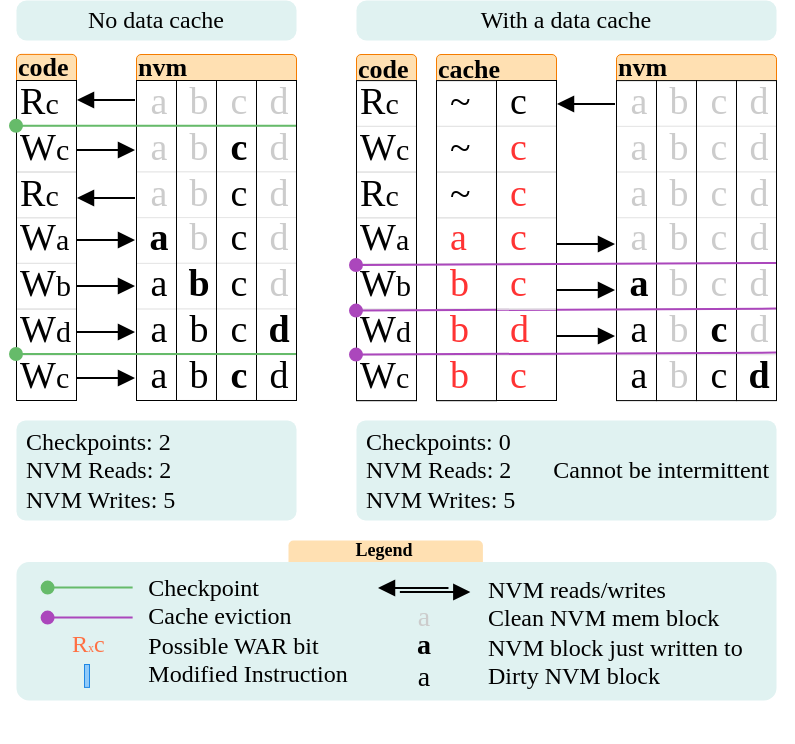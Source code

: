 <mxfile version="17.4.2" type="device" pages="3"><diagram id="bPNHJDhjxBT7nLsYIGl5" name="Problem Figure"><mxGraphModel dx="862" dy="509" grid="1" gridSize="10" guides="1" tooltips="1" connect="1" arrows="1" fold="1" page="1" pageScale="1" pageWidth="827" pageHeight="1169" math="0" shadow="0"><root><mxCell id="0"/><mxCell id="1" parent="0"/><mxCell id="m58Dz2xs-WXcKVKQeuZE-1" value="" style="group" vertex="1" connectable="0" parent="1"><mxGeometry x="80" y="40" width="384.49" height="370.75" as="geometry"/></mxCell><mxCell id="1-hag_9o2-efABHSs7Ln-141" value="&lt;b style=&quot;&quot;&gt;&lt;font style=&quot;font-size: 13px&quot;&gt;code&lt;/font&gt;&lt;/b&gt;" style="rounded=1;whiteSpace=wrap;html=1;glass=0;labelBackgroundColor=none;fontFamily=Linux Biolinum;fontSource=https%3A%2F%2Ffonts.googleapis.com%2Fcss%3Ffamily%3DLinux%2BBiolinum;fontSize=15;strokeColor=#F57C00;strokeWidth=0.5;fillColor=#FFE0B2;align=left;spacingLeft=-1;spacingBottom=0;spacingTop=-4;perimeterSpacing=0;sketch=0;" parent="m58Dz2xs-WXcKVKQeuZE-1" vertex="1"><mxGeometry y="26.95" width="30" height="15.05" as="geometry"/></mxCell><mxCell id="1-hag_9o2-efABHSs7Ln-9" value="" style="rounded=0;whiteSpace=wrap;html=1;strokeWidth=0.5;fillColor=none;" parent="m58Dz2xs-WXcKVKQeuZE-1" vertex="1"><mxGeometry y="40" width="30" height="160" as="geometry"/></mxCell><mxCell id="1-hag_9o2-efABHSs7Ln-132" value="" style="group" parent="m58Dz2xs-WXcKVKQeuZE-1" vertex="1" connectable="0"><mxGeometry y="40.05" width="30" height="159.95" as="geometry"/></mxCell><mxCell id="1-hag_9o2-efABHSs7Ln-50" value="" style="rounded=0;whiteSpace=wrap;html=1;strokeWidth=0.5;fillColor=none;strokeColor=#E6E6E6;" parent="1-hag_9o2-efABHSs7Ln-132" vertex="1"><mxGeometry width="30" height="22.85" as="geometry"/></mxCell><mxCell id="1-hag_9o2-efABHSs7Ln-51" value="" style="rounded=0;whiteSpace=wrap;html=1;strokeWidth=0.5;fillColor=none;strokeColor=#E6E6E6;" parent="1-hag_9o2-efABHSs7Ln-132" vertex="1"><mxGeometry y="22.85" width="30" height="22.85" as="geometry"/></mxCell><mxCell id="1-hag_9o2-efABHSs7Ln-52" value="" style="rounded=0;whiteSpace=wrap;html=1;strokeWidth=0.5;fillColor=none;strokeColor=#E6E6E6;" parent="1-hag_9o2-efABHSs7Ln-132" vertex="1"><mxGeometry y="45.7" width="30" height="22.85" as="geometry"/></mxCell><mxCell id="1-hag_9o2-efABHSs7Ln-53" value="" style="rounded=0;whiteSpace=wrap;html=1;strokeWidth=0.5;fillColor=none;strokeColor=#E6E6E6;" parent="1-hag_9o2-efABHSs7Ln-132" vertex="1"><mxGeometry y="68.55" width="30" height="22.85" as="geometry"/></mxCell><mxCell id="1-hag_9o2-efABHSs7Ln-54" value="" style="rounded=0;whiteSpace=wrap;html=1;strokeWidth=0.5;fillColor=none;strokeColor=#E6E6E6;" parent="1-hag_9o2-efABHSs7Ln-132" vertex="1"><mxGeometry y="91.4" width="30" height="22.85" as="geometry"/></mxCell><mxCell id="1-hag_9o2-efABHSs7Ln-55" value="" style="rounded=0;whiteSpace=wrap;html=1;strokeWidth=0.5;fillColor=none;strokeColor=#E6E6E6;" parent="1-hag_9o2-efABHSs7Ln-132" vertex="1"><mxGeometry y="114.25" width="30" height="22.85" as="geometry"/></mxCell><mxCell id="1-hag_9o2-efABHSs7Ln-56" value="" style="rounded=0;whiteSpace=wrap;html=1;strokeWidth=0.5;fillColor=none;strokeColor=#E6E6E6;" parent="1-hag_9o2-efABHSs7Ln-132" vertex="1"><mxGeometry y="137.1" width="30" height="22.85" as="geometry"/></mxCell><mxCell id="1-hag_9o2-efABHSs7Ln-131" value="" style="group" parent="m58Dz2xs-WXcKVKQeuZE-1" vertex="1" connectable="0"><mxGeometry x="60" y="40" width="80" height="160" as="geometry"/></mxCell><mxCell id="1-hag_9o2-efABHSs7Ln-106" value="" style="group;fillColor=default;" parent="1-hag_9o2-efABHSs7Ln-131" vertex="1" connectable="0"><mxGeometry y="0.05" width="20" height="159.95" as="geometry"/></mxCell><mxCell id="1-hag_9o2-efABHSs7Ln-99" value="" style="rounded=0;whiteSpace=wrap;html=1;strokeWidth=0.5;fillColor=default;strokeColor=#E6E6E6;" parent="1-hag_9o2-efABHSs7Ln-106" vertex="1"><mxGeometry width="20" height="22.85" as="geometry"/></mxCell><mxCell id="1-hag_9o2-efABHSs7Ln-100" value="" style="rounded=0;whiteSpace=wrap;html=1;strokeWidth=0.5;fillColor=default;strokeColor=#E6E6E6;" parent="1-hag_9o2-efABHSs7Ln-106" vertex="1"><mxGeometry y="22.85" width="20" height="22.85" as="geometry"/></mxCell><mxCell id="1-hag_9o2-efABHSs7Ln-101" value="" style="rounded=0;whiteSpace=wrap;html=1;strokeWidth=0.5;fillColor=default;strokeColor=#E6E6E6;" parent="1-hag_9o2-efABHSs7Ln-106" vertex="1"><mxGeometry y="45.7" width="20" height="22.85" as="geometry"/></mxCell><mxCell id="1-hag_9o2-efABHSs7Ln-102" value="" style="rounded=0;whiteSpace=wrap;html=1;strokeWidth=0.5;fillColor=default;strokeColor=#E6E6E6;" parent="1-hag_9o2-efABHSs7Ln-106" vertex="1"><mxGeometry y="68.55" width="20" height="22.85" as="geometry"/></mxCell><mxCell id="1-hag_9o2-efABHSs7Ln-103" value="" style="rounded=0;whiteSpace=wrap;html=1;strokeWidth=0.5;fillColor=default;strokeColor=#E6E6E6;" parent="1-hag_9o2-efABHSs7Ln-106" vertex="1"><mxGeometry y="91.4" width="20" height="22.85" as="geometry"/></mxCell><mxCell id="1-hag_9o2-efABHSs7Ln-104" value="" style="rounded=0;whiteSpace=wrap;html=1;strokeWidth=0.5;fillColor=default;strokeColor=#E6E6E6;" parent="1-hag_9o2-efABHSs7Ln-106" vertex="1"><mxGeometry y="114.25" width="20" height="22.85" as="geometry"/></mxCell><mxCell id="1-hag_9o2-efABHSs7Ln-105" value="" style="rounded=0;whiteSpace=wrap;html=1;strokeWidth=0.5;fillColor=default;strokeColor=#E6E6E6;" parent="1-hag_9o2-efABHSs7Ln-106" vertex="1"><mxGeometry y="137.1" width="20" height="22.85" as="geometry"/></mxCell><mxCell id="1-hag_9o2-efABHSs7Ln-107" value="" style="group;fillColor=default;" parent="1-hag_9o2-efABHSs7Ln-131" vertex="1" connectable="0"><mxGeometry x="20" width="20" height="159.95" as="geometry"/></mxCell><mxCell id="1-hag_9o2-efABHSs7Ln-108" value="" style="rounded=0;whiteSpace=wrap;html=1;strokeWidth=0.5;fillColor=default;strokeColor=#E6E6E6;" parent="1-hag_9o2-efABHSs7Ln-107" vertex="1"><mxGeometry width="20" height="22.85" as="geometry"/></mxCell><mxCell id="1-hag_9o2-efABHSs7Ln-109" value="" style="rounded=0;whiteSpace=wrap;html=1;strokeWidth=0.5;fillColor=default;strokeColor=#E6E6E6;" parent="1-hag_9o2-efABHSs7Ln-107" vertex="1"><mxGeometry y="22.85" width="20" height="22.85" as="geometry"/></mxCell><mxCell id="1-hag_9o2-efABHSs7Ln-110" value="" style="rounded=0;whiteSpace=wrap;html=1;strokeWidth=0.5;fillColor=default;strokeColor=#E6E6E6;" parent="1-hag_9o2-efABHSs7Ln-107" vertex="1"><mxGeometry y="45.7" width="20" height="22.85" as="geometry"/></mxCell><mxCell id="1-hag_9o2-efABHSs7Ln-111" value="" style="rounded=0;whiteSpace=wrap;html=1;strokeWidth=0.5;fillColor=default;strokeColor=#E6E6E6;" parent="1-hag_9o2-efABHSs7Ln-107" vertex="1"><mxGeometry y="68.55" width="20" height="22.85" as="geometry"/></mxCell><mxCell id="1-hag_9o2-efABHSs7Ln-112" value="" style="rounded=0;whiteSpace=wrap;html=1;strokeWidth=0.5;fillColor=default;strokeColor=#E6E6E6;" parent="1-hag_9o2-efABHSs7Ln-107" vertex="1"><mxGeometry y="91.4" width="20" height="22.85" as="geometry"/></mxCell><mxCell id="1-hag_9o2-efABHSs7Ln-113" value="" style="rounded=0;whiteSpace=wrap;html=1;strokeWidth=0.5;fillColor=default;strokeColor=#E6E6E6;" parent="1-hag_9o2-efABHSs7Ln-107" vertex="1"><mxGeometry y="114.25" width="20" height="22.85" as="geometry"/></mxCell><mxCell id="1-hag_9o2-efABHSs7Ln-114" value="" style="rounded=0;whiteSpace=wrap;html=1;strokeWidth=0.5;fillColor=default;strokeColor=#E6E6E6;" parent="1-hag_9o2-efABHSs7Ln-107" vertex="1"><mxGeometry y="137.1" width="20" height="22.85" as="geometry"/></mxCell><mxCell id="1-hag_9o2-efABHSs7Ln-115" value="" style="group;fillColor=default;" parent="1-hag_9o2-efABHSs7Ln-131" vertex="1" connectable="0"><mxGeometry x="40" width="20" height="159.95" as="geometry"/></mxCell><mxCell id="1-hag_9o2-efABHSs7Ln-116" value="" style="rounded=0;whiteSpace=wrap;html=1;strokeWidth=0.5;fillColor=default;strokeColor=#E6E6E6;" parent="1-hag_9o2-efABHSs7Ln-115" vertex="1"><mxGeometry width="20" height="22.85" as="geometry"/></mxCell><mxCell id="1-hag_9o2-efABHSs7Ln-117" value="" style="rounded=0;whiteSpace=wrap;html=1;strokeWidth=0.5;fillColor=default;strokeColor=#E6E6E6;" parent="1-hag_9o2-efABHSs7Ln-115" vertex="1"><mxGeometry y="22.85" width="20" height="22.85" as="geometry"/></mxCell><mxCell id="1-hag_9o2-efABHSs7Ln-118" value="" style="rounded=0;whiteSpace=wrap;html=1;strokeWidth=0.5;fillColor=default;strokeColor=#E6E6E6;" parent="1-hag_9o2-efABHSs7Ln-115" vertex="1"><mxGeometry y="45.7" width="20" height="22.85" as="geometry"/></mxCell><mxCell id="1-hag_9o2-efABHSs7Ln-119" value="" style="rounded=0;whiteSpace=wrap;html=1;strokeWidth=0.5;fillColor=default;strokeColor=#E6E6E6;" parent="1-hag_9o2-efABHSs7Ln-115" vertex="1"><mxGeometry y="68.55" width="20" height="22.85" as="geometry"/></mxCell><mxCell id="1-hag_9o2-efABHSs7Ln-120" value="" style="rounded=0;whiteSpace=wrap;html=1;strokeWidth=0.5;fillColor=default;strokeColor=#E6E6E6;" parent="1-hag_9o2-efABHSs7Ln-115" vertex="1"><mxGeometry y="91.4" width="20" height="22.85" as="geometry"/></mxCell><mxCell id="1-hag_9o2-efABHSs7Ln-121" value="" style="rounded=0;whiteSpace=wrap;html=1;strokeWidth=0.5;fillColor=default;strokeColor=#E6E6E6;" parent="1-hag_9o2-efABHSs7Ln-115" vertex="1"><mxGeometry y="114.25" width="20" height="22.85" as="geometry"/></mxCell><mxCell id="1-hag_9o2-efABHSs7Ln-122" value="" style="rounded=0;whiteSpace=wrap;html=1;strokeWidth=0.5;fillColor=default;strokeColor=#E6E6E6;" parent="1-hag_9o2-efABHSs7Ln-115" vertex="1"><mxGeometry y="137.1" width="20" height="22.85" as="geometry"/></mxCell><mxCell id="1-hag_9o2-efABHSs7Ln-123" value="" style="group;fillColor=default;" parent="1-hag_9o2-efABHSs7Ln-131" vertex="1" connectable="0"><mxGeometry x="60" width="20" height="159.95" as="geometry"/></mxCell><mxCell id="1-hag_9o2-efABHSs7Ln-124" value="" style="rounded=0;whiteSpace=wrap;html=1;strokeWidth=0.5;fillColor=default;strokeColor=#E6E6E6;" parent="1-hag_9o2-efABHSs7Ln-123" vertex="1"><mxGeometry width="20" height="22.85" as="geometry"/></mxCell><mxCell id="1-hag_9o2-efABHSs7Ln-125" value="" style="rounded=0;whiteSpace=wrap;html=1;strokeWidth=0.5;fillColor=default;strokeColor=#E6E6E6;" parent="1-hag_9o2-efABHSs7Ln-123" vertex="1"><mxGeometry y="22.85" width="20" height="22.85" as="geometry"/></mxCell><mxCell id="1-hag_9o2-efABHSs7Ln-126" value="" style="rounded=0;whiteSpace=wrap;html=1;strokeWidth=0.5;fillColor=default;strokeColor=#E6E6E6;" parent="1-hag_9o2-efABHSs7Ln-123" vertex="1"><mxGeometry y="45.7" width="20" height="22.85" as="geometry"/></mxCell><mxCell id="1-hag_9o2-efABHSs7Ln-127" value="" style="rounded=0;whiteSpace=wrap;html=1;strokeWidth=0.5;fillColor=default;strokeColor=#E6E6E6;" parent="1-hag_9o2-efABHSs7Ln-123" vertex="1"><mxGeometry y="68.55" width="20" height="22.85" as="geometry"/></mxCell><mxCell id="1-hag_9o2-efABHSs7Ln-128" value="" style="rounded=0;whiteSpace=wrap;html=1;strokeWidth=0.5;fillColor=default;strokeColor=#E6E6E6;" parent="1-hag_9o2-efABHSs7Ln-123" vertex="1"><mxGeometry y="91.4" width="20" height="22.85" as="geometry"/></mxCell><mxCell id="1-hag_9o2-efABHSs7Ln-129" value="" style="rounded=0;whiteSpace=wrap;html=1;strokeWidth=0.5;fillColor=default;strokeColor=#E6E6E6;" parent="1-hag_9o2-efABHSs7Ln-123" vertex="1"><mxGeometry y="114.25" width="20" height="22.85" as="geometry"/></mxCell><mxCell id="1-hag_9o2-efABHSs7Ln-130" value="" style="rounded=0;whiteSpace=wrap;html=1;strokeWidth=0.5;fillColor=default;strokeColor=#E6E6E6;" parent="1-hag_9o2-efABHSs7Ln-123" vertex="1"><mxGeometry y="137.1" width="20" height="22.85" as="geometry"/></mxCell><mxCell id="1-hag_9o2-efABHSs7Ln-64" value="" style="rounded=0;whiteSpace=wrap;html=1;strokeWidth=0.5;fillColor=none;strokeColor=#E6E6E6;" parent="m58Dz2xs-WXcKVKQeuZE-1" vertex="1"><mxGeometry y="40.05" width="30" height="22.85" as="geometry"/></mxCell><mxCell id="1-hag_9o2-efABHSs7Ln-65" value="" style="rounded=0;whiteSpace=wrap;html=1;strokeWidth=0.5;fillColor=none;strokeColor=#E6E6E6;" parent="m58Dz2xs-WXcKVKQeuZE-1" vertex="1"><mxGeometry y="62.9" width="30" height="22.85" as="geometry"/></mxCell><mxCell id="1-hag_9o2-efABHSs7Ln-66" value="" style="rounded=0;whiteSpace=wrap;html=1;strokeWidth=0.5;fillColor=none;strokeColor=#E6E6E6;" parent="m58Dz2xs-WXcKVKQeuZE-1" vertex="1"><mxGeometry y="85.75" width="30" height="22.85" as="geometry"/></mxCell><mxCell id="1-hag_9o2-efABHSs7Ln-67" value="" style="rounded=0;whiteSpace=wrap;html=1;strokeWidth=0.5;fillColor=none;strokeColor=#E6E6E6;" parent="m58Dz2xs-WXcKVKQeuZE-1" vertex="1"><mxGeometry y="108.6" width="30" height="22.85" as="geometry"/></mxCell><mxCell id="1-hag_9o2-efABHSs7Ln-68" value="" style="rounded=0;whiteSpace=wrap;html=1;strokeWidth=0.5;fillColor=none;strokeColor=#E6E6E6;" parent="m58Dz2xs-WXcKVKQeuZE-1" vertex="1"><mxGeometry y="131.45" width="30" height="22.85" as="geometry"/></mxCell><mxCell id="1-hag_9o2-efABHSs7Ln-69" value="" style="rounded=0;whiteSpace=wrap;html=1;strokeWidth=0.5;fillColor=none;strokeColor=#E6E6E6;" parent="m58Dz2xs-WXcKVKQeuZE-1" vertex="1"><mxGeometry y="154.3" width="30" height="22.85" as="geometry"/></mxCell><mxCell id="1-hag_9o2-efABHSs7Ln-70" value="" style="rounded=0;whiteSpace=wrap;html=1;strokeWidth=0.5;fillColor=none;strokeColor=#E6E6E6;" parent="m58Dz2xs-WXcKVKQeuZE-1" vertex="1"><mxGeometry y="177.15" width="30" height="22.85" as="geometry"/></mxCell><mxCell id="2IVa3ZZ7iX3VMY9xlFPU-193" value="nvm" style="text;html=1;strokeColor=none;fillColor=none;align=left;verticalAlign=middle;whiteSpace=wrap;rounded=0;fontFamily=Linux Biolinum;fontSource=https%3A%2F%2Ffonts.googleapis.com%2Fcss%3Ffamily%3DLinux%2BBiolinum;fontSize=15;spacing=0;fontStyle=1" parent="m58Dz2xs-WXcKVKQeuZE-1" vertex="1"><mxGeometry x="60" y="20" width="30" height="20" as="geometry"/></mxCell><mxCell id="2IVa3ZZ7iX3VMY9xlFPU-203" value="" style="endArrow=none;html=1;fontFamily=Inconsolata;fontSize=15;endFill=0;startArrow=block;startFill=1;" parent="m58Dz2xs-WXcKVKQeuZE-1" edge="1"><mxGeometry width="50" height="50" relative="1" as="geometry"><mxPoint x="30.5" y="50" as="sourcePoint"/><mxPoint x="59.5" y="50" as="targetPoint"/></mxGeometry></mxCell><mxCell id="1-hag_9o2-efABHSs7Ln-2" value="" style="endArrow=none;html=1;fontFamily=Inconsolata;fontSize=15;endFill=0;startArrow=block;startFill=1;" parent="m58Dz2xs-WXcKVKQeuZE-1" edge="1"><mxGeometry width="50" height="50" relative="1" as="geometry"><mxPoint x="59.5" y="75" as="sourcePoint"/><mxPoint x="30" y="75" as="targetPoint"/></mxGeometry></mxCell><mxCell id="1-hag_9o2-efABHSs7Ln-3" value="" style="endArrow=none;html=1;fontFamily=Inconsolata;fontSize=15;endFill=0;startArrow=block;startFill=1;" parent="m58Dz2xs-WXcKVKQeuZE-1" edge="1"><mxGeometry width="50" height="50" relative="1" as="geometry"><mxPoint x="30.5" y="99" as="sourcePoint"/><mxPoint x="59.5" y="99" as="targetPoint"/></mxGeometry></mxCell><mxCell id="1-hag_9o2-efABHSs7Ln-4" value="" style="endArrow=none;html=1;fontFamily=Inconsolata;fontSize=15;endFill=0;startArrow=block;startFill=1;" parent="m58Dz2xs-WXcKVKQeuZE-1" edge="1"><mxGeometry width="50" height="50" relative="1" as="geometry"><mxPoint x="59.5" y="120" as="sourcePoint"/><mxPoint x="30" y="120" as="targetPoint"/></mxGeometry></mxCell><mxCell id="1-hag_9o2-efABHSs7Ln-5" value="" style="endArrow=none;html=1;fontFamily=Inconsolata;fontSize=15;endFill=0;startArrow=block;startFill=1;" parent="m58Dz2xs-WXcKVKQeuZE-1" edge="1"><mxGeometry width="50" height="50" relative="1" as="geometry"><mxPoint x="59.5" y="143" as="sourcePoint"/><mxPoint x="30" y="143" as="targetPoint"/></mxGeometry></mxCell><mxCell id="1-hag_9o2-efABHSs7Ln-6" value="" style="endArrow=none;html=1;fontFamily=Inconsolata;fontSize=15;endFill=0;startArrow=block;startFill=1;" parent="m58Dz2xs-WXcKVKQeuZE-1" edge="1"><mxGeometry width="50" height="50" relative="1" as="geometry"><mxPoint x="59.5" y="166" as="sourcePoint"/><mxPoint x="30" y="166" as="targetPoint"/></mxGeometry></mxCell><mxCell id="1-hag_9o2-efABHSs7Ln-7" value="" style="endArrow=none;html=1;fontFamily=Inconsolata;fontSize=15;endFill=0;startArrow=block;startFill=1;" parent="m58Dz2xs-WXcKVKQeuZE-1" edge="1"><mxGeometry width="50" height="50" relative="1" as="geometry"><mxPoint x="59.5" y="189" as="sourcePoint"/><mxPoint x="30" y="189" as="targetPoint"/></mxGeometry></mxCell><mxCell id="1-hag_9o2-efABHSs7Ln-140" value="No data cache" style="rounded=1;whiteSpace=wrap;html=1;glass=0;labelBackgroundColor=none;fontFamily=Linux Biolinum;fontSource=https%3A%2F%2Ffonts.googleapis.com%2Fcss%3Ffamily%3DLinux%2BBiolinum;strokeColor=none;strokeWidth=0.5;fillColor=#E0F2F1;arcSize=25;" parent="m58Dz2xs-WXcKVKQeuZE-1" vertex="1"><mxGeometry width="140" height="20" as="geometry"/></mxCell><mxCell id="1-hag_9o2-efABHSs7Ln-146" value="&lt;b&gt;&lt;font style=&quot;font-size: 13px&quot;&gt;nvm&lt;/font&gt;&lt;/b&gt;" style="rounded=1;whiteSpace=wrap;html=1;glass=0;labelBackgroundColor=none;fontFamily=Linux Biolinum;fontSource=https%3A%2F%2Ffonts.googleapis.com%2Fcss%3Ffamily%3DLinux%2BBiolinum;fontSize=15;strokeColor=#F57C00;strokeWidth=0.5;fillColor=#FFE0B2;align=left;spacingLeft=-1;spacingBottom=0;spacingTop=-5;perimeterSpacing=0;sketch=0;" parent="m58Dz2xs-WXcKVKQeuZE-1" vertex="1"><mxGeometry x="60" y="27" width="80" height="15.05" as="geometry"/></mxCell><mxCell id="1-hag_9o2-efABHSs7Ln-149" value="" style="rounded=0;whiteSpace=wrap;html=1;glass=0;labelBackgroundColor=none;fontFamily=Linux Biolinum;fontSource=https%3A%2F%2Ffonts.googleapis.com%2Fcss%3Ffamily%3DLinux%2BBiolinum;fontSize=13;strokeColor=none;strokeWidth=0.5;fillColor=#FFFFFF;" parent="m58Dz2xs-WXcKVKQeuZE-1" vertex="1"><mxGeometry x="60" y="40" width="80" height="3" as="geometry"/></mxCell><mxCell id="1-hag_9o2-efABHSs7Ln-145" value="" style="group;fontFamily=Linux Biolinum;fontSource=https%3A%2F%2Ffonts.googleapis.com%2Fcss%3Ffamily%3DLinux%2BBiolinum;" parent="m58Dz2xs-WXcKVKQeuZE-1" vertex="1" connectable="0"><mxGeometry y="40" width="140" height="160" as="geometry"/></mxCell><mxCell id="1-hag_9o2-efABHSs7Ln-143" value="" style="rounded=0;whiteSpace=wrap;html=1;glass=0;labelBackgroundColor=none;fontFamily=Linux Biolinum;fontSource=https%3A%2F%2Ffonts.googleapis.com%2Fcss%3Ffamily%3DLinux%2BBiolinum;fontSize=13;strokeColor=none;strokeWidth=0.5;fillColor=default;" parent="1-hag_9o2-efABHSs7Ln-145" vertex="1"><mxGeometry width="30" height="3" as="geometry"/></mxCell><mxCell id="1-hag_9o2-efABHSs7Ln-137" value="" style="group;movable=1;resizable=1;rotatable=1;deletable=1;editable=1;connectable=1;fillColor=none;strokeWidth=1;" parent="1-hag_9o2-efABHSs7Ln-145" vertex="1" connectable="0"><mxGeometry width="140" height="160" as="geometry"/></mxCell><mxCell id="2IVa3ZZ7iX3VMY9xlFPU-199" value="&lt;font style=&quot;font-size: 19px&quot;&gt;&lt;font color=&quot;#cccccc&quot;&gt;c&lt;/font&gt;&lt;br&gt;&lt;b&gt;c&lt;/b&gt;&lt;br&gt;c&lt;br&gt;c&lt;br&gt;c&lt;br&gt;c&lt;br&gt;&lt;b&gt;c&lt;/b&gt;&lt;br style=&quot;font-size: 19px&quot;&gt;&lt;/font&gt;" style="rounded=0;whiteSpace=wrap;html=1;fontFamily=Inconsolata;align=center;verticalAlign=top;spacingTop=-7;spacingLeft=3;fontSize=19;fillColor=none;movable=1;resizable=1;rotatable=1;deletable=1;editable=1;connectable=1;strokeWidth=0.5;" parent="1-hag_9o2-efABHSs7Ln-137" vertex="1"><mxGeometry x="100" width="20" height="160" as="geometry"/></mxCell><mxCell id="2IVa3ZZ7iX3VMY9xlFPU-197" value="&lt;font style=&quot;font-size: 19px&quot;&gt;&lt;font color=&quot;#cccccc&quot;&gt;a&lt;/font&gt;&lt;br&gt;&lt;font color=&quot;#cccccc&quot;&gt;a&lt;/font&gt;&lt;br&gt;&lt;font color=&quot;#cccccc&quot;&gt;a&lt;/font&gt;&lt;br&gt;&lt;b&gt;a&lt;/b&gt;&lt;br&gt;a&lt;br&gt;a&lt;br&gt;a&lt;br style=&quot;font-size: 19px&quot;&gt;&lt;/font&gt;" style="rounded=0;whiteSpace=wrap;html=1;fontFamily=Inconsolata;align=center;verticalAlign=top;spacingTop=-7;spacingLeft=3;fontSize=19;fillColor=none;movable=1;resizable=1;rotatable=1;deletable=1;editable=1;connectable=1;strokeWidth=0.5;" parent="1-hag_9o2-efABHSs7Ln-137" vertex="1"><mxGeometry x="60" width="20" height="160" as="geometry"/></mxCell><mxCell id="2IVa3ZZ7iX3VMY9xlFPU-198" value="&lt;font style=&quot;font-size: 19px&quot;&gt;&lt;font color=&quot;#cccccc&quot;&gt;b&lt;/font&gt;&lt;br&gt;&lt;font color=&quot;#cccccc&quot;&gt;b&lt;/font&gt;&lt;br&gt;&lt;font color=&quot;#cccccc&quot;&gt;b&lt;/font&gt;&lt;br&gt;&lt;font color=&quot;#cccccc&quot;&gt;b&lt;/font&gt;&lt;br&gt;&lt;b&gt;b&lt;/b&gt;&lt;br&gt;b&lt;br&gt;b&lt;br style=&quot;font-size: 19px&quot;&gt;&lt;/font&gt;" style="rounded=0;whiteSpace=wrap;html=1;fontFamily=Inconsolata;align=center;verticalAlign=top;spacingTop=-7;spacingLeft=3;fontSize=19;fillColor=none;movable=1;resizable=1;rotatable=1;deletable=1;editable=1;connectable=1;strokeWidth=0.5;" parent="1-hag_9o2-efABHSs7Ln-137" vertex="1"><mxGeometry x="80" width="20" height="160" as="geometry"/></mxCell><mxCell id="2IVa3ZZ7iX3VMY9xlFPU-200" value="&lt;font style=&quot;font-size: 19px&quot;&gt;&lt;font color=&quot;#cccccc&quot;&gt;d&lt;/font&gt;&lt;br&gt;&lt;font color=&quot;#cccccc&quot;&gt;d&lt;/font&gt;&lt;br&gt;&lt;font color=&quot;#cccccc&quot;&gt;d&lt;/font&gt;&lt;br&gt;&lt;font color=&quot;#cccccc&quot;&gt;d&lt;/font&gt;&lt;br&gt;&lt;font color=&quot;#cccccc&quot;&gt;d&lt;/font&gt;&lt;br&gt;&lt;b&gt;d&lt;br&gt;&lt;/b&gt;d&lt;br style=&quot;font-size: 19px&quot;&gt;&lt;/font&gt;" style="rounded=0;whiteSpace=wrap;html=1;fontFamily=Inconsolata;align=center;verticalAlign=top;spacingTop=-7;spacingLeft=3;fontSize=19;fillColor=none;movable=1;resizable=1;rotatable=1;deletable=1;editable=1;connectable=1;strokeWidth=0.5;" parent="1-hag_9o2-efABHSs7Ln-137" vertex="1"><mxGeometry x="120" width="20" height="160" as="geometry"/></mxCell><mxCell id="2IVa3ZZ7iX3VMY9xlFPU-190" value="&lt;font style=&quot;line-height: 120%&quot;&gt;&lt;font face=&quot;Inconsolata&quot; data-font-src=&quot;https://fonts.googleapis.com/css?family=Inconsolata&quot; style=&quot;line-height: 1.19&quot;&gt;R&lt;font style=&quot;font-size: 15px&quot;&gt;c&lt;/font&gt;&lt;br style=&quot;font-size: 19px&quot;&gt;W&lt;font style=&quot;font-size: 15px&quot;&gt;c&lt;/font&gt;&lt;br style=&quot;font-size: 19px&quot;&gt;R&lt;font style=&quot;font-size: 15px&quot;&gt;c&lt;/font&gt;&lt;br style=&quot;font-size: 19px&quot;&gt;W&lt;font style=&quot;font-size: 15px&quot;&gt;a&lt;/font&gt;&lt;br style=&quot;font-size: 19px&quot;&gt;W&lt;font style=&quot;font-size: 15px&quot;&gt;b&lt;/font&gt;&lt;br style=&quot;font-size: 19px&quot;&gt;W&lt;font style=&quot;font-size: 15px&quot;&gt;d&lt;/font&gt;&lt;br style=&quot;font-size: 19px&quot;&gt;W&lt;font style=&quot;font-size: 15px&quot;&gt;c&lt;br&gt;&lt;/font&gt;&lt;/font&gt;&lt;br style=&quot;font-size: 19px&quot;&gt;&lt;/font&gt;" style="rounded=0;whiteSpace=wrap;html=1;fontFamily=Linux Biolinum;fontSource=https%3A%2F%2Ffonts.googleapis.com%2Fcss%3Ffamily%3DLinux%2BBiolinum;align=left;verticalAlign=top;spacingTop=-7;fontSize=19;strokeWidth=0.5;fillColor=none;movable=1;resizable=1;rotatable=1;deletable=1;editable=1;connectable=1;" parent="1-hag_9o2-efABHSs7Ln-137" vertex="1"><mxGeometry width="30" height="160" as="geometry"/></mxCell><mxCell id="2IVa3ZZ7iX3VMY9xlFPU-213" value="" style="endArrow=none;html=1;fontFamily=Inconsolata;fontSize=12;fontColor=#66FF66;strokeColor=#66BB6A;sketch=0;shadow=0;spacingTop=0;spacing=2;spacingLeft=0;targetPerimeterSpacing=0;startArrow=oval;startFill=1;" parent="m58Dz2xs-WXcKVKQeuZE-1" edge="1"><mxGeometry width="50" height="50" relative="1" as="geometry"><mxPoint y="62.9" as="sourcePoint"/><mxPoint x="140" y="62.9" as="targetPoint"/></mxGeometry></mxCell><mxCell id="1-hag_9o2-efABHSs7Ln-138" value="" style="endArrow=none;html=1;fontFamily=Inconsolata;fontSize=12;fontColor=#66FF66;strokeColor=#66BB6A;sketch=0;shadow=0;spacingTop=0;spacing=2;spacingLeft=0;targetPerimeterSpacing=0;startArrow=oval;startFill=1;" parent="m58Dz2xs-WXcKVKQeuZE-1" edge="1"><mxGeometry width="50" height="50" relative="1" as="geometry"><mxPoint y="177.0" as="sourcePoint"/><mxPoint x="140" y="177.0" as="targetPoint"/></mxGeometry></mxCell><mxCell id="-D2JNLDgf_xUEX4Gj735-107" value="&lt;b style=&quot;&quot;&gt;&lt;font style=&quot;font-size: 13px&quot;&gt;code&lt;/font&gt;&lt;/b&gt;" style="rounded=1;whiteSpace=wrap;html=1;glass=0;labelBackgroundColor=none;fontFamily=Linux Biolinum;fontSource=https%3A%2F%2Ffonts.googleapis.com%2Fcss%3Ffamily%3DLinux%2BBiolinum;fontSize=15;strokeColor=#F57C00;strokeWidth=0.5;fillColor=#FFE0B2;align=left;spacingLeft=-1;spacingBottom=0;spacingTop=-4;perimeterSpacing=0;sketch=0;" vertex="1" parent="m58Dz2xs-WXcKVKQeuZE-1"><mxGeometry x="170" y="27" width="30" height="15.05" as="geometry"/></mxCell><mxCell id="-D2JNLDgf_xUEX4Gj735-108" value="" style="rounded=0;whiteSpace=wrap;html=1;strokeWidth=0.5;fillColor=none;" vertex="1" parent="m58Dz2xs-WXcKVKQeuZE-1"><mxGeometry x="170" y="40.05" width="30" height="160" as="geometry"/></mxCell><mxCell id="-D2JNLDgf_xUEX4Gj735-109" value="" style="group" vertex="1" connectable="0" parent="m58Dz2xs-WXcKVKQeuZE-1"><mxGeometry x="170" y="40.1" width="30" height="159.95" as="geometry"/></mxCell><mxCell id="-D2JNLDgf_xUEX4Gj735-110" value="" style="rounded=0;whiteSpace=wrap;html=1;strokeWidth=0.5;fillColor=none;strokeColor=#E6E6E6;" vertex="1" parent="-D2JNLDgf_xUEX4Gj735-109"><mxGeometry width="30" height="22.85" as="geometry"/></mxCell><mxCell id="-D2JNLDgf_xUEX4Gj735-111" value="" style="rounded=0;whiteSpace=wrap;html=1;strokeWidth=0.5;fillColor=none;strokeColor=#E6E6E6;" vertex="1" parent="-D2JNLDgf_xUEX4Gj735-109"><mxGeometry y="22.85" width="30" height="22.85" as="geometry"/></mxCell><mxCell id="-D2JNLDgf_xUEX4Gj735-112" value="" style="rounded=0;whiteSpace=wrap;html=1;strokeWidth=0.5;fillColor=none;strokeColor=#E6E6E6;" vertex="1" parent="-D2JNLDgf_xUEX4Gj735-109"><mxGeometry y="45.7" width="30" height="22.85" as="geometry"/></mxCell><mxCell id="-D2JNLDgf_xUEX4Gj735-113" value="" style="rounded=0;whiteSpace=wrap;html=1;strokeWidth=0.5;fillColor=none;strokeColor=#E6E6E6;" vertex="1" parent="-D2JNLDgf_xUEX4Gj735-109"><mxGeometry y="68.55" width="30" height="22.85" as="geometry"/></mxCell><mxCell id="-D2JNLDgf_xUEX4Gj735-114" value="" style="rounded=0;whiteSpace=wrap;html=1;strokeWidth=0.5;fillColor=none;strokeColor=#E6E6E6;" vertex="1" parent="-D2JNLDgf_xUEX4Gj735-109"><mxGeometry y="91.4" width="30" height="22.85" as="geometry"/></mxCell><mxCell id="-D2JNLDgf_xUEX4Gj735-115" value="" style="rounded=0;whiteSpace=wrap;html=1;strokeWidth=0.5;fillColor=none;strokeColor=#E6E6E6;" vertex="1" parent="-D2JNLDgf_xUEX4Gj735-109"><mxGeometry y="114.25" width="30" height="22.85" as="geometry"/></mxCell><mxCell id="-D2JNLDgf_xUEX4Gj735-116" value="" style="rounded=0;whiteSpace=wrap;html=1;strokeWidth=0.5;fillColor=none;strokeColor=#E6E6E6;" vertex="1" parent="-D2JNLDgf_xUEX4Gj735-109"><mxGeometry y="137.1" width="30" height="22.85" as="geometry"/></mxCell><mxCell id="-D2JNLDgf_xUEX4Gj735-117" value="" style="rounded=0;whiteSpace=wrap;html=1;strokeWidth=0.5;fillColor=none;strokeColor=#E6E6E6;" vertex="1" parent="m58Dz2xs-WXcKVKQeuZE-1"><mxGeometry x="170" y="40.1" width="30" height="22.85" as="geometry"/></mxCell><mxCell id="-D2JNLDgf_xUEX4Gj735-118" value="" style="rounded=0;whiteSpace=wrap;html=1;strokeWidth=0.5;fillColor=none;strokeColor=#E6E6E6;" vertex="1" parent="m58Dz2xs-WXcKVKQeuZE-1"><mxGeometry x="170" y="62.95" width="30" height="22.85" as="geometry"/></mxCell><mxCell id="-D2JNLDgf_xUEX4Gj735-119" value="" style="rounded=0;whiteSpace=wrap;html=1;strokeWidth=0.5;fillColor=none;strokeColor=#E6E6E6;" vertex="1" parent="m58Dz2xs-WXcKVKQeuZE-1"><mxGeometry x="170" y="85.8" width="30" height="22.85" as="geometry"/></mxCell><mxCell id="-D2JNLDgf_xUEX4Gj735-120" value="" style="rounded=0;whiteSpace=wrap;html=1;strokeWidth=0.5;fillColor=none;strokeColor=#E6E6E6;" vertex="1" parent="m58Dz2xs-WXcKVKQeuZE-1"><mxGeometry x="170" y="108.65" width="30" height="22.85" as="geometry"/></mxCell><mxCell id="-D2JNLDgf_xUEX4Gj735-121" value="" style="rounded=0;whiteSpace=wrap;html=1;strokeWidth=0.5;fillColor=none;strokeColor=#E6E6E6;" vertex="1" parent="m58Dz2xs-WXcKVKQeuZE-1"><mxGeometry x="170" y="131.5" width="30" height="22.85" as="geometry"/></mxCell><mxCell id="-D2JNLDgf_xUEX4Gj735-122" value="" style="rounded=0;whiteSpace=wrap;html=1;strokeWidth=0.5;fillColor=none;strokeColor=#E6E6E6;" vertex="1" parent="m58Dz2xs-WXcKVKQeuZE-1"><mxGeometry x="170" y="154.35" width="30" height="22.85" as="geometry"/></mxCell><mxCell id="-D2JNLDgf_xUEX4Gj735-123" value="" style="rounded=0;whiteSpace=wrap;html=1;strokeWidth=0.5;fillColor=none;strokeColor=#E6E6E6;" vertex="1" parent="m58Dz2xs-WXcKVKQeuZE-1"><mxGeometry x="170" y="177.2" width="30" height="22.85" as="geometry"/></mxCell><mxCell id="-D2JNLDgf_xUEX4Gj735-124" value="" style="rounded=0;whiteSpace=wrap;html=1;glass=0;labelBackgroundColor=none;fontFamily=Linux Biolinum;fontSource=https%3A%2F%2Ffonts.googleapis.com%2Fcss%3Ffamily%3DLinux%2BBiolinum;fontSize=13;strokeColor=none;strokeWidth=0.5;fillColor=default;" vertex="1" parent="m58Dz2xs-WXcKVKQeuZE-1"><mxGeometry x="170" y="40.05" width="30" height="3" as="geometry"/></mxCell><mxCell id="-D2JNLDgf_xUEX4Gj735-125" value="&lt;font style=&quot;line-height: 120%&quot;&gt;&lt;font face=&quot;Inconsolata&quot; data-font-src=&quot;https://fonts.googleapis.com/css?family=Inconsolata&quot; style=&quot;line-height: 1.19&quot;&gt;R&lt;font style=&quot;font-size: 15px&quot;&gt;c&lt;/font&gt;&lt;br style=&quot;font-size: 19px&quot;&gt;W&lt;font style=&quot;font-size: 15px&quot;&gt;c&lt;/font&gt;&lt;br style=&quot;font-size: 19px&quot;&gt;R&lt;font style=&quot;font-size: 15px&quot;&gt;c&lt;/font&gt;&lt;br style=&quot;font-size: 19px&quot;&gt;W&lt;font style=&quot;font-size: 15px&quot;&gt;a&lt;/font&gt;&lt;br style=&quot;font-size: 19px&quot;&gt;W&lt;font style=&quot;font-size: 15px&quot;&gt;b&lt;/font&gt;&lt;br style=&quot;font-size: 19px&quot;&gt;W&lt;font style=&quot;font-size: 15px&quot;&gt;d&lt;/font&gt;&lt;br style=&quot;font-size: 19px&quot;&gt;W&lt;font style=&quot;font-size: 15px&quot;&gt;c&lt;br&gt;&lt;/font&gt;&lt;/font&gt;&lt;br style=&quot;font-size: 19px&quot;&gt;&lt;/font&gt;" style="rounded=0;whiteSpace=wrap;html=1;fontFamily=Linux Biolinum;fontSource=https%3A%2F%2Ffonts.googleapis.com%2Fcss%3Ffamily%3DLinux%2BBiolinum;align=left;verticalAlign=top;spacingTop=-7;fontSize=19;strokeWidth=0.5;fillColor=none;movable=1;resizable=1;rotatable=1;deletable=1;editable=1;connectable=1;" vertex="1" parent="m58Dz2xs-WXcKVKQeuZE-1"><mxGeometry x="170" y="40.05" width="30" height="160" as="geometry"/></mxCell><mxCell id="-D2JNLDgf_xUEX4Gj735-126" value="" style="group" vertex="1" connectable="0" parent="m58Dz2xs-WXcKVKQeuZE-1"><mxGeometry x="300" y="40.05" width="80" height="160" as="geometry"/></mxCell><mxCell id="-D2JNLDgf_xUEX4Gj735-127" value="" style="group;fillColor=default;" vertex="1" connectable="0" parent="-D2JNLDgf_xUEX4Gj735-126"><mxGeometry y="0.05" width="20" height="159.95" as="geometry"/></mxCell><mxCell id="-D2JNLDgf_xUEX4Gj735-128" value="" style="rounded=0;whiteSpace=wrap;html=1;strokeWidth=0.5;fillColor=default;strokeColor=#E6E6E6;" vertex="1" parent="-D2JNLDgf_xUEX4Gj735-127"><mxGeometry width="20" height="22.85" as="geometry"/></mxCell><mxCell id="-D2JNLDgf_xUEX4Gj735-129" value="" style="rounded=0;whiteSpace=wrap;html=1;strokeWidth=0.5;fillColor=default;strokeColor=#E6E6E6;" vertex="1" parent="-D2JNLDgf_xUEX4Gj735-127"><mxGeometry y="22.85" width="20" height="22.85" as="geometry"/></mxCell><mxCell id="-D2JNLDgf_xUEX4Gj735-130" value="" style="rounded=0;whiteSpace=wrap;html=1;strokeWidth=0.5;fillColor=default;strokeColor=#E6E6E6;" vertex="1" parent="-D2JNLDgf_xUEX4Gj735-127"><mxGeometry y="45.7" width="20" height="22.85" as="geometry"/></mxCell><mxCell id="-D2JNLDgf_xUEX4Gj735-131" value="" style="rounded=0;whiteSpace=wrap;html=1;strokeWidth=0.5;fillColor=default;strokeColor=#E6E6E6;" vertex="1" parent="-D2JNLDgf_xUEX4Gj735-127"><mxGeometry y="68.55" width="20" height="22.85" as="geometry"/></mxCell><mxCell id="-D2JNLDgf_xUEX4Gj735-132" value="" style="rounded=0;whiteSpace=wrap;html=1;strokeWidth=0.5;fillColor=default;strokeColor=#E6E6E6;" vertex="1" parent="-D2JNLDgf_xUEX4Gj735-127"><mxGeometry y="91.4" width="20" height="22.85" as="geometry"/></mxCell><mxCell id="-D2JNLDgf_xUEX4Gj735-133" value="" style="rounded=0;whiteSpace=wrap;html=1;strokeWidth=0.5;fillColor=default;strokeColor=#E6E6E6;" vertex="1" parent="-D2JNLDgf_xUEX4Gj735-127"><mxGeometry y="114.25" width="20" height="22.85" as="geometry"/></mxCell><mxCell id="-D2JNLDgf_xUEX4Gj735-134" value="" style="rounded=0;whiteSpace=wrap;html=1;strokeWidth=0.5;fillColor=default;strokeColor=#E6E6E6;" vertex="1" parent="-D2JNLDgf_xUEX4Gj735-127"><mxGeometry y="137.1" width="20" height="22.85" as="geometry"/></mxCell><mxCell id="-D2JNLDgf_xUEX4Gj735-135" value="" style="group;fillColor=default;" vertex="1" connectable="0" parent="-D2JNLDgf_xUEX4Gj735-126"><mxGeometry x="20" width="20" height="159.95" as="geometry"/></mxCell><mxCell id="-D2JNLDgf_xUEX4Gj735-136" value="" style="rounded=0;whiteSpace=wrap;html=1;strokeWidth=0.5;fillColor=default;strokeColor=#E6E6E6;" vertex="1" parent="-D2JNLDgf_xUEX4Gj735-135"><mxGeometry width="20" height="22.85" as="geometry"/></mxCell><mxCell id="-D2JNLDgf_xUEX4Gj735-137" value="" style="rounded=0;whiteSpace=wrap;html=1;strokeWidth=0.5;fillColor=default;strokeColor=#E6E6E6;" vertex="1" parent="-D2JNLDgf_xUEX4Gj735-135"><mxGeometry y="22.85" width="20" height="22.85" as="geometry"/></mxCell><mxCell id="-D2JNLDgf_xUEX4Gj735-138" value="" style="rounded=0;whiteSpace=wrap;html=1;strokeWidth=0.5;fillColor=default;strokeColor=#E6E6E6;" vertex="1" parent="-D2JNLDgf_xUEX4Gj735-135"><mxGeometry y="45.7" width="20" height="22.85" as="geometry"/></mxCell><mxCell id="-D2JNLDgf_xUEX4Gj735-139" value="" style="rounded=0;whiteSpace=wrap;html=1;strokeWidth=0.5;fillColor=default;strokeColor=#E6E6E6;" vertex="1" parent="-D2JNLDgf_xUEX4Gj735-135"><mxGeometry y="68.55" width="20" height="22.85" as="geometry"/></mxCell><mxCell id="-D2JNLDgf_xUEX4Gj735-140" value="" style="rounded=0;whiteSpace=wrap;html=1;strokeWidth=0.5;fillColor=default;strokeColor=#E6E6E6;" vertex="1" parent="-D2JNLDgf_xUEX4Gj735-135"><mxGeometry y="91.4" width="20" height="22.85" as="geometry"/></mxCell><mxCell id="-D2JNLDgf_xUEX4Gj735-141" value="" style="rounded=0;whiteSpace=wrap;html=1;strokeWidth=0.5;fillColor=default;strokeColor=#E6E6E6;" vertex="1" parent="-D2JNLDgf_xUEX4Gj735-135"><mxGeometry y="114.25" width="20" height="22.85" as="geometry"/></mxCell><mxCell id="-D2JNLDgf_xUEX4Gj735-142" value="" style="rounded=0;whiteSpace=wrap;html=1;strokeWidth=0.5;fillColor=default;strokeColor=#E6E6E6;" vertex="1" parent="-D2JNLDgf_xUEX4Gj735-135"><mxGeometry y="137.1" width="20" height="22.85" as="geometry"/></mxCell><mxCell id="-D2JNLDgf_xUEX4Gj735-143" value="" style="group;fillColor=default;" vertex="1" connectable="0" parent="-D2JNLDgf_xUEX4Gj735-126"><mxGeometry x="40" width="20" height="159.95" as="geometry"/></mxCell><mxCell id="-D2JNLDgf_xUEX4Gj735-144" value="" style="rounded=0;whiteSpace=wrap;html=1;strokeWidth=0.5;fillColor=default;strokeColor=#E6E6E6;" vertex="1" parent="-D2JNLDgf_xUEX4Gj735-143"><mxGeometry width="20" height="22.85" as="geometry"/></mxCell><mxCell id="-D2JNLDgf_xUEX4Gj735-145" value="" style="rounded=0;whiteSpace=wrap;html=1;strokeWidth=0.5;fillColor=default;strokeColor=#E6E6E6;" vertex="1" parent="-D2JNLDgf_xUEX4Gj735-143"><mxGeometry y="22.85" width="20" height="22.85" as="geometry"/></mxCell><mxCell id="-D2JNLDgf_xUEX4Gj735-146" value="" style="rounded=0;whiteSpace=wrap;html=1;strokeWidth=0.5;fillColor=default;strokeColor=#E6E6E6;" vertex="1" parent="-D2JNLDgf_xUEX4Gj735-143"><mxGeometry y="45.7" width="20" height="22.85" as="geometry"/></mxCell><mxCell id="-D2JNLDgf_xUEX4Gj735-147" value="" style="rounded=0;whiteSpace=wrap;html=1;strokeWidth=0.5;fillColor=default;strokeColor=#E6E6E6;" vertex="1" parent="-D2JNLDgf_xUEX4Gj735-143"><mxGeometry y="68.55" width="20" height="22.85" as="geometry"/></mxCell><mxCell id="-D2JNLDgf_xUEX4Gj735-148" value="" style="rounded=0;whiteSpace=wrap;html=1;strokeWidth=0.5;fillColor=default;strokeColor=#E6E6E6;" vertex="1" parent="-D2JNLDgf_xUEX4Gj735-143"><mxGeometry y="91.4" width="20" height="22.85" as="geometry"/></mxCell><mxCell id="-D2JNLDgf_xUEX4Gj735-149" value="" style="rounded=0;whiteSpace=wrap;html=1;strokeWidth=0.5;fillColor=default;strokeColor=#E6E6E6;" vertex="1" parent="-D2JNLDgf_xUEX4Gj735-143"><mxGeometry y="114.25" width="20" height="22.85" as="geometry"/></mxCell><mxCell id="-D2JNLDgf_xUEX4Gj735-150" value="" style="rounded=0;whiteSpace=wrap;html=1;strokeWidth=0.5;fillColor=default;strokeColor=#E6E6E6;" vertex="1" parent="-D2JNLDgf_xUEX4Gj735-143"><mxGeometry y="137.1" width="20" height="22.85" as="geometry"/></mxCell><mxCell id="-D2JNLDgf_xUEX4Gj735-151" value="" style="group;fillColor=default;" vertex="1" connectable="0" parent="-D2JNLDgf_xUEX4Gj735-126"><mxGeometry x="60" width="20" height="159.95" as="geometry"/></mxCell><mxCell id="-D2JNLDgf_xUEX4Gj735-152" value="" style="rounded=0;whiteSpace=wrap;html=1;strokeWidth=0.5;fillColor=default;strokeColor=#E6E6E6;" vertex="1" parent="-D2JNLDgf_xUEX4Gj735-151"><mxGeometry width="20" height="22.85" as="geometry"/></mxCell><mxCell id="-D2JNLDgf_xUEX4Gj735-153" value="" style="rounded=0;whiteSpace=wrap;html=1;strokeWidth=0.5;fillColor=default;strokeColor=#E6E6E6;" vertex="1" parent="-D2JNLDgf_xUEX4Gj735-151"><mxGeometry y="22.85" width="20" height="22.85" as="geometry"/></mxCell><mxCell id="-D2JNLDgf_xUEX4Gj735-154" value="" style="rounded=0;whiteSpace=wrap;html=1;strokeWidth=0.5;fillColor=default;strokeColor=#E6E6E6;" vertex="1" parent="-D2JNLDgf_xUEX4Gj735-151"><mxGeometry y="45.7" width="20" height="22.85" as="geometry"/></mxCell><mxCell id="-D2JNLDgf_xUEX4Gj735-155" value="" style="rounded=0;whiteSpace=wrap;html=1;strokeWidth=0.5;fillColor=default;strokeColor=#E6E6E6;" vertex="1" parent="-D2JNLDgf_xUEX4Gj735-151"><mxGeometry y="68.55" width="20" height="22.85" as="geometry"/></mxCell><mxCell id="-D2JNLDgf_xUEX4Gj735-156" value="" style="rounded=0;whiteSpace=wrap;html=1;strokeWidth=0.5;fillColor=default;strokeColor=#E6E6E6;" vertex="1" parent="-D2JNLDgf_xUEX4Gj735-151"><mxGeometry y="91.4" width="20" height="22.85" as="geometry"/></mxCell><mxCell id="-D2JNLDgf_xUEX4Gj735-157" value="" style="rounded=0;whiteSpace=wrap;html=1;strokeWidth=0.5;fillColor=default;strokeColor=#E6E6E6;" vertex="1" parent="-D2JNLDgf_xUEX4Gj735-151"><mxGeometry y="114.25" width="20" height="22.85" as="geometry"/></mxCell><mxCell id="-D2JNLDgf_xUEX4Gj735-158" value="" style="rounded=0;whiteSpace=wrap;html=1;strokeWidth=0.5;fillColor=default;strokeColor=#E6E6E6;" vertex="1" parent="-D2JNLDgf_xUEX4Gj735-151"><mxGeometry y="137.1" width="20" height="22.85" as="geometry"/></mxCell><mxCell id="-D2JNLDgf_xUEX4Gj735-159" value="&lt;b&gt;&lt;font style=&quot;font-size: 13px&quot;&gt;nvm&lt;/font&gt;&lt;/b&gt;" style="rounded=1;whiteSpace=wrap;html=1;glass=0;labelBackgroundColor=none;fontFamily=Linux Biolinum;fontSource=https%3A%2F%2Ffonts.googleapis.com%2Fcss%3Ffamily%3DLinux%2BBiolinum;fontSize=15;strokeColor=#F57C00;strokeWidth=0.5;fillColor=#FFE0B2;align=left;spacingLeft=-1;spacingBottom=0;spacingTop=-5;perimeterSpacing=0;sketch=0;" vertex="1" parent="m58Dz2xs-WXcKVKQeuZE-1"><mxGeometry x="300" y="27.05" width="80" height="15.05" as="geometry"/></mxCell><mxCell id="-D2JNLDgf_xUEX4Gj735-160" value="" style="rounded=0;whiteSpace=wrap;html=1;glass=0;labelBackgroundColor=none;fontFamily=Linux Biolinum;fontSource=https%3A%2F%2Ffonts.googleapis.com%2Fcss%3Ffamily%3DLinux%2BBiolinum;fontSize=13;strokeColor=none;strokeWidth=0.5;fillColor=#FFFFFF;" vertex="1" parent="m58Dz2xs-WXcKVKQeuZE-1"><mxGeometry x="300" y="40.05" width="80" height="3" as="geometry"/></mxCell><mxCell id="-D2JNLDgf_xUEX4Gj735-161" value="&lt;font style=&quot;font-size: 19px&quot;&gt;&lt;font color=&quot;#cccccc&quot;&gt;c&lt;/font&gt;&lt;br&gt;&lt;font color=&quot;#cccccc&quot;&gt;c&lt;br&gt;c&lt;br&gt;c&lt;br&gt;c&lt;/font&gt;&lt;br&gt;&lt;b&gt;c&lt;/b&gt;&lt;br&gt;c&lt;br style=&quot;font-size: 19px&quot;&gt;&lt;/font&gt;" style="rounded=0;whiteSpace=wrap;html=1;fontFamily=Inconsolata;align=center;verticalAlign=top;spacingTop=-7;spacingLeft=3;fontSize=19;fillColor=none;movable=1;resizable=1;rotatable=1;deletable=1;editable=1;connectable=1;strokeWidth=0.5;" vertex="1" parent="m58Dz2xs-WXcKVKQeuZE-1"><mxGeometry x="340" y="40.05" width="20" height="160" as="geometry"/></mxCell><mxCell id="-D2JNLDgf_xUEX4Gj735-162" value="&lt;font style=&quot;font-size: 19px&quot;&gt;&lt;font color=&quot;#cccccc&quot;&gt;a&lt;/font&gt;&lt;br&gt;&lt;font color=&quot;#cccccc&quot;&gt;a&lt;/font&gt;&lt;br&gt;&lt;font color=&quot;#cccccc&quot;&gt;a&lt;/font&gt;&lt;br&gt;&lt;font color=&quot;#cccccc&quot;&gt;a&lt;/font&gt;&lt;br&gt;&lt;b&gt;a&lt;/b&gt;&lt;br&gt;a&lt;br&gt;a&lt;br style=&quot;font-size: 19px&quot;&gt;&lt;/font&gt;" style="rounded=0;whiteSpace=wrap;html=1;fontFamily=Inconsolata;align=center;verticalAlign=top;spacingTop=-7;spacingLeft=3;fontSize=19;fillColor=none;movable=1;resizable=1;rotatable=1;deletable=1;editable=1;connectable=1;strokeWidth=0.5;" vertex="1" parent="m58Dz2xs-WXcKVKQeuZE-1"><mxGeometry x="300" y="40.05" width="20" height="160" as="geometry"/></mxCell><mxCell id="-D2JNLDgf_xUEX4Gj735-163" value="&lt;font style=&quot;font-size: 19px&quot;&gt;&lt;font color=&quot;#cccccc&quot;&gt;b&lt;br&gt;b&lt;br&gt;b&lt;br&gt;b&lt;br&gt;b&lt;br&gt;b&lt;br&gt;b&lt;/font&gt;&lt;br style=&quot;font-size: 19px&quot;&gt;&lt;/font&gt;" style="rounded=0;whiteSpace=wrap;html=1;fontFamily=Inconsolata;align=center;verticalAlign=top;spacingTop=-7;spacingLeft=3;fontSize=19;fillColor=none;movable=1;resizable=1;rotatable=1;deletable=1;editable=1;connectable=1;strokeWidth=0.5;" vertex="1" parent="m58Dz2xs-WXcKVKQeuZE-1"><mxGeometry x="320" y="40.05" width="20" height="160" as="geometry"/></mxCell><mxCell id="-D2JNLDgf_xUEX4Gj735-164" value="&lt;font style=&quot;font-size: 19px&quot;&gt;&lt;font color=&quot;#cccccc&quot;&gt;d&lt;/font&gt;&lt;br&gt;&lt;font color=&quot;#cccccc&quot;&gt;d&lt;/font&gt;&lt;br&gt;&lt;font color=&quot;#cccccc&quot;&gt;d&lt;/font&gt;&lt;br&gt;&lt;font color=&quot;#cccccc&quot;&gt;d&lt;/font&gt;&lt;br&gt;&lt;font color=&quot;#cccccc&quot;&gt;d&lt;/font&gt;&lt;br&gt;&lt;font color=&quot;#cccccc&quot;&gt;d&lt;/font&gt;&lt;br&gt;&lt;b&gt;d&lt;/b&gt;&lt;br style=&quot;font-size: 19px&quot;&gt;&lt;/font&gt;" style="rounded=0;whiteSpace=wrap;html=1;fontFamily=Inconsolata;align=center;verticalAlign=top;spacingTop=-7;spacingLeft=3;fontSize=19;fillColor=none;movable=1;resizable=1;rotatable=1;deletable=1;editable=1;connectable=1;strokeWidth=0.5;" vertex="1" parent="m58Dz2xs-WXcKVKQeuZE-1"><mxGeometry x="360" y="40.05" width="20" height="160" as="geometry"/></mxCell><mxCell id="-D2JNLDgf_xUEX4Gj735-165" value="&lt;b&gt;&lt;font style=&quot;font-size: 13px&quot;&gt;cache&lt;/font&gt;&lt;/b&gt;" style="rounded=1;whiteSpace=wrap;html=1;glass=0;labelBackgroundColor=none;fontFamily=Linux Biolinum;fontSource=https%3A%2F%2Ffonts.googleapis.com%2Fcss%3Ffamily%3DLinux%2BBiolinum;fontSize=15;strokeColor=#F57C00;strokeWidth=0.5;fillColor=#FFE0B2;align=left;spacingLeft=-1;spacingBottom=0;spacingTop=-4;perimeterSpacing=0;sketch=0;" vertex="1" parent="m58Dz2xs-WXcKVKQeuZE-1"><mxGeometry x="210" y="27" width="60" height="15.05" as="geometry"/></mxCell><mxCell id="-D2JNLDgf_xUEX4Gj735-166" value="" style="rounded=0;whiteSpace=wrap;html=1;strokeWidth=0.5;fillColor=none;" vertex="1" parent="m58Dz2xs-WXcKVKQeuZE-1"><mxGeometry x="210" y="40.05" width="30" height="160" as="geometry"/></mxCell><mxCell id="-D2JNLDgf_xUEX4Gj735-167" value="" style="group" vertex="1" connectable="0" parent="m58Dz2xs-WXcKVKQeuZE-1"><mxGeometry x="210" y="40.1" width="30" height="159.95" as="geometry"/></mxCell><mxCell id="-D2JNLDgf_xUEX4Gj735-168" value="" style="rounded=0;whiteSpace=wrap;html=1;strokeWidth=0.5;fillColor=none;strokeColor=#E6E6E6;" vertex="1" parent="-D2JNLDgf_xUEX4Gj735-167"><mxGeometry width="30" height="22.85" as="geometry"/></mxCell><mxCell id="-D2JNLDgf_xUEX4Gj735-169" value="" style="rounded=0;whiteSpace=wrap;html=1;strokeWidth=0.5;fillColor=none;strokeColor=#E6E6E6;" vertex="1" parent="-D2JNLDgf_xUEX4Gj735-167"><mxGeometry y="22.85" width="30" height="22.85" as="geometry"/></mxCell><mxCell id="-D2JNLDgf_xUEX4Gj735-170" value="" style="rounded=0;whiteSpace=wrap;html=1;strokeWidth=0.5;fillColor=none;strokeColor=#E6E6E6;" vertex="1" parent="-D2JNLDgf_xUEX4Gj735-167"><mxGeometry y="45.7" width="30" height="22.85" as="geometry"/></mxCell><mxCell id="-D2JNLDgf_xUEX4Gj735-171" value="" style="rounded=0;whiteSpace=wrap;html=1;strokeWidth=0.5;fillColor=none;strokeColor=#E6E6E6;" vertex="1" parent="-D2JNLDgf_xUEX4Gj735-167"><mxGeometry y="68.55" width="30" height="22.85" as="geometry"/></mxCell><mxCell id="-D2JNLDgf_xUEX4Gj735-172" value="" style="rounded=0;whiteSpace=wrap;html=1;strokeWidth=0.5;fillColor=none;strokeColor=#E6E6E6;" vertex="1" parent="-D2JNLDgf_xUEX4Gj735-167"><mxGeometry y="91.4" width="30" height="22.85" as="geometry"/></mxCell><mxCell id="-D2JNLDgf_xUEX4Gj735-173" value="" style="rounded=0;whiteSpace=wrap;html=1;strokeWidth=0.5;fillColor=none;strokeColor=#E6E6E6;" vertex="1" parent="-D2JNLDgf_xUEX4Gj735-167"><mxGeometry y="114.25" width="30" height="22.85" as="geometry"/></mxCell><mxCell id="-D2JNLDgf_xUEX4Gj735-174" value="" style="rounded=0;whiteSpace=wrap;html=1;strokeWidth=0.5;fillColor=none;strokeColor=#E6E6E6;" vertex="1" parent="-D2JNLDgf_xUEX4Gj735-167"><mxGeometry y="137.1" width="30" height="22.85" as="geometry"/></mxCell><mxCell id="-D2JNLDgf_xUEX4Gj735-175" value="" style="rounded=0;whiteSpace=wrap;html=1;strokeWidth=0.5;fillColor=none;strokeColor=#E6E6E6;" vertex="1" parent="m58Dz2xs-WXcKVKQeuZE-1"><mxGeometry x="210" y="40.1" width="30" height="22.85" as="geometry"/></mxCell><mxCell id="-D2JNLDgf_xUEX4Gj735-176" value="" style="rounded=0;whiteSpace=wrap;html=1;strokeWidth=0.5;fillColor=none;strokeColor=#E6E6E6;" vertex="1" parent="m58Dz2xs-WXcKVKQeuZE-1"><mxGeometry x="210" y="62.95" width="30" height="22.85" as="geometry"/></mxCell><mxCell id="-D2JNLDgf_xUEX4Gj735-177" value="" style="rounded=0;whiteSpace=wrap;html=1;strokeWidth=0.5;fillColor=none;strokeColor=#E6E6E6;" vertex="1" parent="m58Dz2xs-WXcKVKQeuZE-1"><mxGeometry x="210" y="85.8" width="30" height="22.85" as="geometry"/></mxCell><mxCell id="-D2JNLDgf_xUEX4Gj735-178" value="" style="rounded=0;whiteSpace=wrap;html=1;strokeWidth=0.5;fillColor=none;strokeColor=#E6E6E6;" vertex="1" parent="m58Dz2xs-WXcKVKQeuZE-1"><mxGeometry x="210" y="108.65" width="30" height="22.85" as="geometry"/></mxCell><mxCell id="-D2JNLDgf_xUEX4Gj735-179" value="" style="rounded=0;whiteSpace=wrap;html=1;strokeWidth=0.5;fillColor=none;strokeColor=#E6E6E6;" vertex="1" parent="m58Dz2xs-WXcKVKQeuZE-1"><mxGeometry x="210" y="131.5" width="30" height="22.85" as="geometry"/></mxCell><mxCell id="-D2JNLDgf_xUEX4Gj735-180" value="" style="rounded=0;whiteSpace=wrap;html=1;strokeWidth=0.5;fillColor=none;strokeColor=#E6E6E6;" vertex="1" parent="m58Dz2xs-WXcKVKQeuZE-1"><mxGeometry x="210" y="154.35" width="30" height="22.85" as="geometry"/></mxCell><mxCell id="-D2JNLDgf_xUEX4Gj735-181" value="" style="rounded=0;whiteSpace=wrap;html=1;strokeWidth=0.5;fillColor=none;strokeColor=#E6E6E6;" vertex="1" parent="m58Dz2xs-WXcKVKQeuZE-1"><mxGeometry x="210" y="177.2" width="30" height="22.85" as="geometry"/></mxCell><mxCell id="-D2JNLDgf_xUEX4Gj735-182" value="" style="rounded=0;whiteSpace=wrap;html=1;glass=0;labelBackgroundColor=none;fontFamily=Linux Biolinum;fontSource=https%3A%2F%2Ffonts.googleapis.com%2Fcss%3Ffamily%3DLinux%2BBiolinum;fontSize=13;strokeColor=none;strokeWidth=0.5;fillColor=default;" vertex="1" parent="m58Dz2xs-WXcKVKQeuZE-1"><mxGeometry x="210" y="40.05" width="30" height="3" as="geometry"/></mxCell><mxCell id="-D2JNLDgf_xUEX4Gj735-183" value="&lt;font style=&quot;line-height: 120%&quot;&gt;&lt;span style=&quot;font-family: &amp;#34;inconsolata&amp;#34;&quot;&gt;~&lt;/span&gt;&lt;br style=&quot;font-family: &amp;#34;inconsolata&amp;#34;&quot;&gt;&lt;span style=&quot;font-family: &amp;#34;inconsolata&amp;#34;&quot;&gt;~&lt;/span&gt;&lt;br style=&quot;font-family: &amp;#34;inconsolata&amp;#34;&quot;&gt;&lt;span style=&quot;font-family: &amp;#34;inconsolata&amp;#34;&quot;&gt;~&lt;/span&gt;&lt;br style=&quot;font-family: &amp;#34;inconsolata&amp;#34;&quot;&gt;&lt;font color=&quot;#ff3333&quot; style=&quot;font-family: &amp;#34;inconsolata&amp;#34;&quot;&gt;a&lt;/font&gt;&lt;br style=&quot;font-family: &amp;#34;inconsolata&amp;#34;&quot;&gt;&lt;font color=&quot;#ff3333&quot; style=&quot;font-family: &amp;#34;inconsolata&amp;#34;&quot;&gt;b&lt;/font&gt;&lt;br style=&quot;font-family: &amp;#34;inconsolata&amp;#34;&quot;&gt;&lt;font color=&quot;#ff3333&quot; style=&quot;font-family: &amp;#34;inconsolata&amp;#34;&quot;&gt;b&lt;br&gt;b&lt;/font&gt;&lt;br style=&quot;font-size: 19px&quot;&gt;&lt;/font&gt;" style="rounded=0;whiteSpace=wrap;html=1;fontFamily=Linux Biolinum;fontSource=https%3A%2F%2Ffonts.googleapis.com%2Fcss%3Ffamily%3DLinux%2BBiolinum;align=left;verticalAlign=top;spacingTop=-7;fontSize=19;strokeWidth=0.5;fillColor=none;movable=1;resizable=1;rotatable=1;deletable=1;editable=1;connectable=1;spacingLeft=5;" vertex="1" parent="m58Dz2xs-WXcKVKQeuZE-1"><mxGeometry x="210" y="40.05" width="30" height="160" as="geometry"/></mxCell><mxCell id="-D2JNLDgf_xUEX4Gj735-184" value="" style="rounded=0;whiteSpace=wrap;html=1;strokeWidth=0.5;fillColor=none;" vertex="1" parent="m58Dz2xs-WXcKVKQeuZE-1"><mxGeometry x="240" y="40" width="30" height="160" as="geometry"/></mxCell><mxCell id="-D2JNLDgf_xUEX4Gj735-185" value="" style="group" vertex="1" connectable="0" parent="m58Dz2xs-WXcKVKQeuZE-1"><mxGeometry x="240" y="40.05" width="30" height="159.95" as="geometry"/></mxCell><mxCell id="-D2JNLDgf_xUEX4Gj735-186" value="" style="rounded=0;whiteSpace=wrap;html=1;strokeWidth=0.5;fillColor=none;strokeColor=#E6E6E6;" vertex="1" parent="-D2JNLDgf_xUEX4Gj735-185"><mxGeometry width="30" height="22.85" as="geometry"/></mxCell><mxCell id="-D2JNLDgf_xUEX4Gj735-187" value="" style="rounded=0;whiteSpace=wrap;html=1;strokeWidth=0.5;fillColor=none;strokeColor=#E6E6E6;" vertex="1" parent="-D2JNLDgf_xUEX4Gj735-185"><mxGeometry y="22.85" width="30" height="22.85" as="geometry"/></mxCell><mxCell id="-D2JNLDgf_xUEX4Gj735-188" value="" style="rounded=0;whiteSpace=wrap;html=1;strokeWidth=0.5;fillColor=none;strokeColor=#E6E6E6;" vertex="1" parent="-D2JNLDgf_xUEX4Gj735-185"><mxGeometry y="45.7" width="30" height="22.85" as="geometry"/></mxCell><mxCell id="-D2JNLDgf_xUEX4Gj735-189" value="" style="rounded=0;whiteSpace=wrap;html=1;strokeWidth=0.5;fillColor=none;strokeColor=#E6E6E6;" vertex="1" parent="-D2JNLDgf_xUEX4Gj735-185"><mxGeometry y="68.55" width="30" height="22.85" as="geometry"/></mxCell><mxCell id="-D2JNLDgf_xUEX4Gj735-190" value="" style="rounded=0;whiteSpace=wrap;html=1;strokeWidth=0.5;fillColor=none;strokeColor=#E6E6E6;" vertex="1" parent="-D2JNLDgf_xUEX4Gj735-185"><mxGeometry y="91.4" width="30" height="22.85" as="geometry"/></mxCell><mxCell id="-D2JNLDgf_xUEX4Gj735-191" value="" style="rounded=0;whiteSpace=wrap;html=1;strokeWidth=0.5;fillColor=none;strokeColor=#E6E6E6;" vertex="1" parent="-D2JNLDgf_xUEX4Gj735-185"><mxGeometry y="114.25" width="30" height="22.85" as="geometry"/></mxCell><mxCell id="-D2JNLDgf_xUEX4Gj735-192" value="" style="rounded=0;whiteSpace=wrap;html=1;strokeWidth=0.5;fillColor=none;strokeColor=#E6E6E6;" vertex="1" parent="-D2JNLDgf_xUEX4Gj735-185"><mxGeometry y="137.1" width="30" height="22.85" as="geometry"/></mxCell><mxCell id="-D2JNLDgf_xUEX4Gj735-193" value="" style="endArrow=none;html=1;fontFamily=Inconsolata;fontSize=12;fontColor=#66FF66;strokeColor=#AB47BC;sketch=0;shadow=0;spacingTop=0;spacing=2;spacingLeft=0;targetPerimeterSpacing=0;startArrow=oval;startFill=1;" edge="1" parent="-D2JNLDgf_xUEX4Gj735-185"><mxGeometry width="50" height="50" relative="1" as="geometry"><mxPoint x="-70" y="115.25" as="sourcePoint"/><mxPoint x="140" y="114.25" as="targetPoint"/></mxGeometry></mxCell><mxCell id="-D2JNLDgf_xUEX4Gj735-194" value="" style="rounded=0;whiteSpace=wrap;html=1;strokeWidth=0.5;fillColor=none;strokeColor=#E6E6E6;" vertex="1" parent="m58Dz2xs-WXcKVKQeuZE-1"><mxGeometry x="240" y="40.05" width="30" height="22.85" as="geometry"/></mxCell><mxCell id="-D2JNLDgf_xUEX4Gj735-195" value="" style="rounded=0;whiteSpace=wrap;html=1;strokeWidth=0.5;fillColor=none;strokeColor=#E6E6E6;" vertex="1" parent="m58Dz2xs-WXcKVKQeuZE-1"><mxGeometry x="240" y="62.9" width="30" height="22.85" as="geometry"/></mxCell><mxCell id="-D2JNLDgf_xUEX4Gj735-196" value="" style="rounded=0;whiteSpace=wrap;html=1;strokeWidth=0.5;fillColor=none;strokeColor=#E6E6E6;" vertex="1" parent="m58Dz2xs-WXcKVKQeuZE-1"><mxGeometry x="240" y="85.75" width="30" height="22.85" as="geometry"/></mxCell><mxCell id="-D2JNLDgf_xUEX4Gj735-197" value="" style="rounded=0;whiteSpace=wrap;html=1;strokeWidth=0.5;fillColor=none;strokeColor=#E6E6E6;" vertex="1" parent="m58Dz2xs-WXcKVKQeuZE-1"><mxGeometry x="240" y="108.6" width="30" height="22.85" as="geometry"/></mxCell><mxCell id="-D2JNLDgf_xUEX4Gj735-198" value="" style="rounded=0;whiteSpace=wrap;html=1;strokeWidth=0.5;fillColor=none;strokeColor=#E6E6E6;" vertex="1" parent="m58Dz2xs-WXcKVKQeuZE-1"><mxGeometry x="240" y="131.45" width="30" height="22.85" as="geometry"/></mxCell><mxCell id="-D2JNLDgf_xUEX4Gj735-199" value="" style="rounded=0;whiteSpace=wrap;html=1;strokeWidth=0.5;fillColor=none;strokeColor=#E6E6E6;" vertex="1" parent="m58Dz2xs-WXcKVKQeuZE-1"><mxGeometry x="240" y="154.3" width="30" height="22.85" as="geometry"/></mxCell><mxCell id="-D2JNLDgf_xUEX4Gj735-200" value="" style="rounded=0;whiteSpace=wrap;html=1;strokeWidth=0.5;fillColor=none;strokeColor=#E6E6E6;" vertex="1" parent="m58Dz2xs-WXcKVKQeuZE-1"><mxGeometry x="240" y="177.15" width="30" height="22.85" as="geometry"/></mxCell><mxCell id="-D2JNLDgf_xUEX4Gj735-201" value="" style="rounded=0;whiteSpace=wrap;html=1;glass=0;labelBackgroundColor=none;fontFamily=Linux Biolinum;fontSource=https%3A%2F%2Ffonts.googleapis.com%2Fcss%3Ffamily%3DLinux%2BBiolinum;fontSize=13;strokeColor=none;strokeWidth=0.5;fillColor=default;" vertex="1" parent="m58Dz2xs-WXcKVKQeuZE-1"><mxGeometry x="240" y="40" width="30" height="3" as="geometry"/></mxCell><mxCell id="-D2JNLDgf_xUEX4Gj735-202" value="&lt;font style=&quot;line-height: 120%&quot;&gt;&lt;div style=&quot;font-family: &amp;#34;inconsolata&amp;#34;&quot;&gt;c&lt;/div&gt;&lt;font style=&quot;font-family: &amp;#34;inconsolata&amp;#34;&quot;&gt;&lt;font color=&quot;#ff3333&quot;&gt;c&lt;/font&gt;&lt;/font&gt;&lt;font style=&quot;font-family: &amp;#34;inconsolata&amp;#34;&quot;&gt;&lt;div&gt;&lt;span style=&quot;color: rgb(255 , 51 , 51)&quot;&gt;c&lt;/span&gt;&lt;br&gt;&lt;/div&gt;&lt;span style=&quot;color: rgb(255 , 51 , 51)&quot;&gt;c&lt;/span&gt;&lt;br&gt;&lt;div&gt;&lt;font color=&quot;#ff3333&quot;&gt;c&lt;/font&gt;&lt;br&gt;&lt;/div&gt;&lt;div&gt;&lt;font color=&quot;#ff3333&quot;&gt;d&lt;/font&gt;&lt;/div&gt;&lt;font color=&quot;#ff3333&quot;&gt;c&lt;/font&gt;&lt;/font&gt;&lt;/font&gt;" style="rounded=0;whiteSpace=wrap;html=1;fontFamily=Linux Biolinum;fontSource=https%3A%2F%2Ffonts.googleapis.com%2Fcss%3Ffamily%3DLinux%2BBiolinum;align=left;verticalAlign=top;spacingTop=-7;fontSize=19;strokeWidth=0.5;fillColor=none;movable=1;resizable=1;rotatable=1;deletable=1;editable=1;connectable=1;spacingLeft=5;" vertex="1" parent="m58Dz2xs-WXcKVKQeuZE-1"><mxGeometry x="240" y="40" width="30" height="160" as="geometry"/></mxCell><mxCell id="-D2JNLDgf_xUEX4Gj735-203" value="" style="endArrow=none;html=1;fontFamily=Inconsolata;fontSize=15;endFill=0;startArrow=block;startFill=1;endSize=6;startSize=6;targetPerimeterSpacing=0;" edge="1" parent="m58Dz2xs-WXcKVKQeuZE-1"><mxGeometry width="50" height="50" relative="1" as="geometry"><mxPoint x="270.5" y="52" as="sourcePoint"/><mxPoint x="299.5" y="52" as="targetPoint"/></mxGeometry></mxCell><mxCell id="-D2JNLDgf_xUEX4Gj735-204" value="" style="endArrow=none;html=1;fontFamily=Inconsolata;fontSize=15;endFill=0;startArrow=block;startFill=1;endSize=6;startSize=6;targetPerimeterSpacing=0;" edge="1" parent="m58Dz2xs-WXcKVKQeuZE-1"><mxGeometry width="50" height="50" relative="1" as="geometry"><mxPoint x="299.5" y="122" as="sourcePoint"/><mxPoint x="270" y="122" as="targetPoint"/></mxGeometry></mxCell><mxCell id="-D2JNLDgf_xUEX4Gj735-205" value="" style="endArrow=none;html=1;fontFamily=Inconsolata;fontSize=15;endFill=0;startArrow=block;startFill=1;endSize=6;startSize=6;targetPerimeterSpacing=0;" edge="1" parent="m58Dz2xs-WXcKVKQeuZE-1"><mxGeometry width="50" height="50" relative="1" as="geometry"><mxPoint x="299.5" y="145" as="sourcePoint"/><mxPoint x="270" y="145" as="targetPoint"/></mxGeometry></mxCell><mxCell id="-D2JNLDgf_xUEX4Gj735-206" value="" style="endArrow=none;html=1;fontFamily=Inconsolata;fontSize=15;endFill=0;startArrow=block;startFill=1;endSize=6;startSize=6;targetPerimeterSpacing=0;" edge="1" parent="m58Dz2xs-WXcKVKQeuZE-1"><mxGeometry width="50" height="50" relative="1" as="geometry"><mxPoint x="299.5" y="168" as="sourcePoint"/><mxPoint x="270" y="168" as="targetPoint"/></mxGeometry></mxCell><mxCell id="-D2JNLDgf_xUEX4Gj735-207" value="" style="endArrow=none;html=1;fontFamily=Inconsolata;fontSize=12;fontColor=#66FF66;strokeColor=#AB47BC;sketch=0;shadow=0;spacingTop=0;spacing=2;spacingLeft=0;targetPerimeterSpacing=0;startArrow=oval;startFill=1;" edge="1" parent="m58Dz2xs-WXcKVKQeuZE-1"><mxGeometry width="50" height="50" relative="1" as="geometry"><mxPoint x="170" y="132.5" as="sourcePoint"/><mxPoint x="380" y="131.5" as="targetPoint"/></mxGeometry></mxCell><mxCell id="-D2JNLDgf_xUEX4Gj735-208" value="" style="endArrow=none;html=1;fontFamily=Inconsolata;fontSize=12;fontColor=#66FF66;strokeColor=#AB47BC;sketch=0;shadow=0;spacingTop=0;spacing=2;spacingLeft=0;targetPerimeterSpacing=0;startArrow=oval;startFill=1;" edge="1" parent="m58Dz2xs-WXcKVKQeuZE-1"><mxGeometry width="50" height="50" relative="1" as="geometry"><mxPoint x="170" y="177.3" as="sourcePoint"/><mxPoint x="380" y="176.3" as="targetPoint"/></mxGeometry></mxCell><mxCell id="-D2JNLDgf_xUEX4Gj735-209" value="With a data cache" style="rounded=1;whiteSpace=wrap;html=1;glass=0;labelBackgroundColor=none;fontFamily=Linux Biolinum;fontSource=https%3A%2F%2Ffonts.googleapis.com%2Fcss%3Ffamily%3DLinux%2BBiolinum;strokeColor=none;strokeWidth=0.5;fillColor=#E0F2F1;arcSize=25;" vertex="1" parent="m58Dz2xs-WXcKVKQeuZE-1"><mxGeometry x="170" width="210" height="20" as="geometry"/></mxCell><mxCell id="-D2JNLDgf_xUEX4Gj735-474" value="Checkpoints: 2&lt;br&gt;NVM Reads: 2&lt;br&gt;NVM &lt;font style=&quot;font-size: 12px&quot;&gt;Writes&lt;/font&gt;: 5" style="rounded=1;whiteSpace=wrap;html=1;glass=0;labelBackgroundColor=none;fontFamily=Linux Biolinum;fontSource=https%3A%2F%2Ffonts.googleapis.com%2Fcss%3Ffamily%3DLinux%2BBiolinum;strokeColor=none;strokeWidth=0.5;fillColor=#E0F2F1;arcSize=9;align=left;spacingLeft=3;" vertex="1" parent="m58Dz2xs-WXcKVKQeuZE-1"><mxGeometry y="210" width="140" height="50" as="geometry"/></mxCell><mxCell id="-D2JNLDgf_xUEX4Gj735-475" value="Checkpoints: 0&lt;br&gt;NVM Reads: 2&amp;nbsp; &amp;nbsp; &amp;nbsp; &amp;nbsp;Cannot be intermittent&lt;br&gt;NVM &lt;font style=&quot;font-size: 12px&quot;&gt;Writes&lt;/font&gt;: 5" style="rounded=1;whiteSpace=wrap;html=1;glass=0;labelBackgroundColor=none;fontFamily=Linux Biolinum;fontSource=https%3A%2F%2Ffonts.googleapis.com%2Fcss%3Ffamily%3DLinux%2BBiolinum;strokeColor=none;strokeWidth=0.5;fillColor=#E0F2F1;arcSize=9;align=left;spacingLeft=3;" vertex="1" parent="m58Dz2xs-WXcKVKQeuZE-1"><mxGeometry x="170" y="210" width="210" height="50" as="geometry"/></mxCell><mxCell id="-D2JNLDgf_xUEX4Gj735-473" value="&lt;b&gt;&lt;font style=&quot;font-size: 9px&quot;&gt;Legend&lt;/font&gt;&lt;/b&gt;" style="rounded=1;whiteSpace=wrap;html=1;glass=0;labelBackgroundColor=none;fontFamily=Linux Biolinum;fontSource=https%3A%2F%2Ffonts.googleapis.com%2Fcss%3Ffamily%3DLinux%2BBiolinum;fontSize=15;strokeColor=none;strokeWidth=0.5;fillColor=#FFE0B2;align=center;spacingLeft=-1;spacingBottom=0;spacingTop=-12;perimeterSpacing=0;sketch=0;" vertex="1" parent="m58Dz2xs-WXcKVKQeuZE-1"><mxGeometry x="136" y="270" width="97.2" height="16.5" as="geometry"/></mxCell><mxCell id="-D2JNLDgf_xUEX4Gj735-462" value="" style="rounded=1;whiteSpace=wrap;html=1;glass=0;labelBackgroundColor=none;fontFamily=Linux Biolinum;fontSource=https%3A%2F%2Ffonts.googleapis.com%2Fcss%3Ffamily%3DLinux%2BBiolinum;strokeColor=none;strokeWidth=0.5;fillColor=#E0F2F1;arcSize=9;align=left;spacingLeft=60;" vertex="1" parent="m58Dz2xs-WXcKVKQeuZE-1"><mxGeometry y="280.75" width="380" height="69.25" as="geometry"/></mxCell><mxCell id="-D2JNLDgf_xUEX4Gj735-463" value="" style="endArrow=none;html=1;fontFamily=Inconsolata;fontSize=12;fontColor=#66FF66;strokeColor=#66BB6A;sketch=0;shadow=0;spacingTop=0;spacing=2;spacingLeft=0;targetPerimeterSpacing=0;startArrow=oval;startFill=1;" edge="1" parent="m58Dz2xs-WXcKVKQeuZE-1"><mxGeometry width="50" height="50" relative="1" as="geometry"><mxPoint x="15.794" y="293.79" as="sourcePoint"/><mxPoint x="58.318" y="293.75" as="targetPoint"/></mxGeometry></mxCell><mxCell id="-D2JNLDgf_xUEX4Gj735-464" value="" style="endArrow=none;html=1;fontFamily=Inconsolata;fontSize=12;fontColor=#AB47BC;strokeColor=#AB47BC;sketch=0;shadow=0;spacingTop=0;spacing=2;spacingLeft=0;targetPerimeterSpacing=0;startArrow=oval;startFill=1;" edge="1" parent="m58Dz2xs-WXcKVKQeuZE-1"><mxGeometry width="50" height="50" relative="1" as="geometry"><mxPoint x="15.794" y="308.79" as="sourcePoint"/><mxPoint x="58.318" y="308.75" as="targetPoint"/></mxGeometry></mxCell><mxCell id="-D2JNLDgf_xUEX4Gj735-465" value="" style="endArrow=none;html=1;fontFamily=Inconsolata;fontSize=15;endFill=0;startArrow=block;startFill=1;" edge="1" parent="m58Dz2xs-WXcKVKQeuZE-1"><mxGeometry width="50" height="50" relative="1" as="geometry"><mxPoint x="181.0" y="294" as="sourcePoint"/><mxPoint x="216.233" y="294" as="targetPoint"/></mxGeometry></mxCell><mxCell id="-D2JNLDgf_xUEX4Gj735-466" value="" style="endArrow=none;html=1;fontFamily=Inconsolata;fontSize=15;endFill=0;startArrow=block;startFill=1;endSize=6;startSize=6;targetPerimeterSpacing=0;" edge="1" parent="m58Dz2xs-WXcKVKQeuZE-1"><mxGeometry width="50" height="50" relative="1" as="geometry"><mxPoint x="227.168" y="296" as="sourcePoint"/><mxPoint x="191.934" y="296" as="targetPoint"/></mxGeometry></mxCell><mxCell id="-D2JNLDgf_xUEX4Gj735-483" value="&lt;div style=&quot;text-align: left&quot;&gt;Checkpoint&lt;/div&gt;&lt;div style=&quot;text-align: left&quot;&gt;Cache eviction&lt;/div&gt;&lt;div style=&quot;text-align: left&quot;&gt;Possible WAR bit&lt;/div&gt;&lt;div style=&quot;text-align: left&quot;&gt;Modified Instruction&lt;/div&gt;" style="text;html=1;strokeColor=none;fillColor=none;align=center;verticalAlign=middle;whiteSpace=wrap;rounded=0;labelBackgroundColor=none;fontFamily=Linux Biolinum;fontSource=https%3A%2F%2Ffonts.googleapis.com%2Fcss%3Ffamily%3DLinux%2BBiolinum;fontSize=12;fontColor=#000000;spacingBottom=2;" vertex="1" parent="m58Dz2xs-WXcKVKQeuZE-1"><mxGeometry x="62.09" y="281" width="107.91" height="69" as="geometry"/></mxCell><mxCell id="i1zNieVOvxbQ1DLHIYrL-1" value="&lt;div style=&quot;color: rgb(0 , 0 , 0) ; font-family: &amp;#34;linux biolinum&amp;#34; ; font-size: 12px ; font-style: normal ; font-weight: 400 ; letter-spacing: normal ; text-indent: 0px ; text-transform: none ; word-spacing: 0px ; text-align: left&quot;&gt;NVM reads/writes&lt;/div&gt;&lt;div style=&quot;color: rgb(0 , 0 , 0) ; font-family: &amp;#34;linux biolinum&amp;#34; ; font-size: 12px ; font-style: normal ; font-weight: 400 ; letter-spacing: normal ; text-indent: 0px ; text-transform: none ; word-spacing: 0px ; text-align: left&quot;&gt;Clean NVM mem block&lt;/div&gt;&lt;div style=&quot;color: rgb(0 , 0 , 0) ; font-family: &amp;#34;linux biolinum&amp;#34; ; font-size: 12px ; font-style: normal ; font-weight: 400 ; letter-spacing: normal ; text-indent: 0px ; text-transform: none ; word-spacing: 0px ; text-align: left&quot;&gt;NVM block just written to&lt;/div&gt;&lt;div style=&quot;color: rgb(0 , 0 , 0) ; font-family: &amp;#34;linux biolinum&amp;#34; ; font-size: 12px ; font-style: normal ; font-weight: 400 ; letter-spacing: normal ; text-indent: 0px ; text-transform: none ; word-spacing: 0px ; text-align: left&quot;&gt;Dirty NVM block&lt;/div&gt;" style="text;whiteSpace=wrap;html=1;fontSize=12;fontFamily=Linux Biolinum;fontColor=#000000;labelBackgroundColor=none;" vertex="1" parent="m58Dz2xs-WXcKVKQeuZE-1"><mxGeometry x="234.49" y="280.75" width="150" height="90" as="geometry"/></mxCell><mxCell id="-D2JNLDgf_xUEX4Gj735-467" value="&amp;nbsp;" style="rounded=0;whiteSpace=wrap;html=1;fontColor=#000000;strokeWidth=0.5;strokeColor=#1E88E5;fillColor=#90CAF9;" vertex="1" parent="m58Dz2xs-WXcKVKQeuZE-1"><mxGeometry x="34" y="332.0" width="2.5" height="11.45" as="geometry"/></mxCell><mxCell id="-D2JNLDgf_xUEX4Gj735-468" value="&lt;font&gt;&lt;span style=&quot;font-size: 12px ; color: rgb(255 , 112 , 67) ; font-family: &amp;#34;inconsolata&amp;#34; ; font-style: normal ; font-weight: 400 ; letter-spacing: normal ; text-align: left ; text-indent: 0px ; text-transform: none ; word-spacing: 0px ; display: inline ; float: none&quot;&gt;R&lt;/span&gt;&lt;font style=&quot;color: rgb(255 , 112 , 67) ; font-family: &amp;#34;inconsolata&amp;#34; ; font-style: normal ; font-weight: 400 ; letter-spacing: normal ; text-align: left ; text-indent: 0px ; text-transform: none ; word-spacing: 0px ; font-size: 6px&quot;&gt;x&lt;/font&gt;&lt;font style=&quot;font-size: 12px ; color: rgb(255 , 112 , 67) ; font-family: &amp;#34;inconsolata&amp;#34; ; font-style: normal ; font-weight: 400 ; letter-spacing: normal ; text-align: left ; text-indent: 0px ; text-transform: none ; word-spacing: 0px&quot;&gt;c&lt;/font&gt;&lt;/font&gt;" style="text;whiteSpace=wrap;html=1;fontSize=11;fontColor=#AB47BC;labelBackgroundColor=none;imageAspect=1;" vertex="1" parent="m58Dz2xs-WXcKVKQeuZE-1"><mxGeometry x="26" y="307.73" width="34" height="19.28" as="geometry"/></mxCell><mxCell id="-D2JNLDgf_xUEX4Gj735-470" value="&lt;font color=&quot;#cccccc&quot; data-font-src=&quot;https://fonts.googleapis.com/css?family=Linux+Biolinum&quot; style=&quot;font-size: 14px&quot;&gt;a&lt;/font&gt;" style="text;html=1;strokeColor=none;fillColor=none;align=center;verticalAlign=middle;whiteSpace=wrap;rounded=0;labelBackgroundColor=none;fontSize=14;fontColor=#AB47BC;fontFamily=Linux Biolinum;fontSource=https%3A%2F%2Ffonts.googleapis.com%2Fcss%3Ffamily%3DLinux%2BBiolinum;" vertex="1" parent="m58Dz2xs-WXcKVKQeuZE-1"><mxGeometry x="194" y="305.0" width="20.25" height="7.92" as="geometry"/></mxCell><mxCell id="-D2JNLDgf_xUEX4Gj735-471" value="&lt;font data-font-src=&quot;https://fonts.googleapis.com/css?family=Linux+Biolinum&quot; style=&quot;font-size: 14px&quot; color=&quot;#000000&quot;&gt;&lt;b&gt;a&lt;/b&gt;&lt;/font&gt;" style="text;html=1;strokeColor=none;fillColor=none;align=center;verticalAlign=middle;whiteSpace=wrap;rounded=0;labelBackgroundColor=none;fontSize=14;fontColor=#AB47BC;fontFamily=Linux Biolinum;fontSource=https%3A%2F%2Ffonts.googleapis.com%2Fcss%3Ffamily%3DLinux%2BBiolinum;" vertex="1" parent="m58Dz2xs-WXcKVKQeuZE-1"><mxGeometry x="194.25" y="318.92" width="20.25" height="7.92" as="geometry"/></mxCell><mxCell id="-D2JNLDgf_xUEX4Gj735-484" value="&lt;font data-font-src=&quot;https://fonts.googleapis.com/css?family=Linux+Biolinum&quot; style=&quot;font-size: 14px&quot; color=&quot;#000000&quot;&gt;a&lt;/font&gt;" style="text;html=1;strokeColor=none;fillColor=none;align=center;verticalAlign=middle;whiteSpace=wrap;rounded=0;labelBackgroundColor=none;fontSize=14;fontColor=#AB47BC;fontFamily=Linux Biolinum;fontSource=https%3A%2F%2Ffonts.googleapis.com%2Fcss%3Ffamily%3DLinux%2BBiolinum;" vertex="1" parent="m58Dz2xs-WXcKVKQeuZE-1"><mxGeometry x="194.37" y="335.08" width="20.25" height="7.92" as="geometry"/></mxCell></root></mxGraphModel></diagram><diagram id="DWo3K8e1eE1Unqof8eGr" name="Solution Figure"><mxGraphModel dx="1422" dy="840" grid="1" gridSize="10" guides="1" tooltips="1" connect="1" arrows="1" fold="1" page="1" pageScale="1" pageWidth="850" pageHeight="1100" math="0" shadow="0"><root><mxCell id="0"/><mxCell id="1" parent="0"/><mxCell id="1mpVAUyGMSg46L8UwLyM-1" value="&lt;b style=&quot;&quot;&gt;&lt;font style=&quot;font-size: 13px&quot;&gt;code&lt;/font&gt;&lt;/b&gt;" style="rounded=1;whiteSpace=wrap;html=1;glass=0;labelBackgroundColor=none;fontFamily=Linux Biolinum;fontSource=https%3A%2F%2Ffonts.googleapis.com%2Fcss%3Ffamily%3DLinux%2BBiolinum;fontSize=15;strokeColor=#F57C00;strokeWidth=0.5;fillColor=#FFE0B2;align=left;spacingLeft=-1;spacingBottom=0;spacingTop=-4;perimeterSpacing=0;sketch=0;" vertex="1" parent="1"><mxGeometry x="80" y="67.05" width="30" height="15.05" as="geometry"/></mxCell><mxCell id="1mpVAUyGMSg46L8UwLyM-2" value="" style="rounded=0;whiteSpace=wrap;html=1;strokeWidth=0.5;fillColor=none;" vertex="1" parent="1"><mxGeometry x="80" y="80.1" width="30" height="160" as="geometry"/></mxCell><mxCell id="1mpVAUyGMSg46L8UwLyM-3" value="" style="group" vertex="1" connectable="0" parent="1"><mxGeometry x="80" y="80.15" width="30" height="159.95" as="geometry"/></mxCell><mxCell id="1mpVAUyGMSg46L8UwLyM-4" value="" style="rounded=0;whiteSpace=wrap;html=1;strokeWidth=0.5;fillColor=none;strokeColor=#E6E6E6;" vertex="1" parent="1mpVAUyGMSg46L8UwLyM-3"><mxGeometry width="30" height="22.85" as="geometry"/></mxCell><mxCell id="1mpVAUyGMSg46L8UwLyM-5" value="" style="rounded=0;whiteSpace=wrap;html=1;strokeWidth=0.5;fillColor=none;strokeColor=#E6E6E6;" vertex="1" parent="1mpVAUyGMSg46L8UwLyM-3"><mxGeometry y="22.85" width="30" height="22.85" as="geometry"/></mxCell><mxCell id="1mpVAUyGMSg46L8UwLyM-6" value="" style="rounded=0;whiteSpace=wrap;html=1;strokeWidth=0.5;fillColor=none;strokeColor=#E6E6E6;" vertex="1" parent="1mpVAUyGMSg46L8UwLyM-3"><mxGeometry y="45.7" width="30" height="22.85" as="geometry"/></mxCell><mxCell id="1mpVAUyGMSg46L8UwLyM-7" value="" style="rounded=0;whiteSpace=wrap;html=1;strokeWidth=0.5;fillColor=none;strokeColor=#E6E6E6;" vertex="1" parent="1mpVAUyGMSg46L8UwLyM-3"><mxGeometry y="68.55" width="30" height="22.85" as="geometry"/></mxCell><mxCell id="1mpVAUyGMSg46L8UwLyM-8" value="" style="rounded=0;whiteSpace=wrap;html=1;strokeWidth=0.5;fillColor=none;strokeColor=#E6E6E6;" vertex="1" parent="1mpVAUyGMSg46L8UwLyM-3"><mxGeometry y="91.4" width="30" height="22.85" as="geometry"/></mxCell><mxCell id="1mpVAUyGMSg46L8UwLyM-9" value="" style="rounded=0;whiteSpace=wrap;html=1;strokeWidth=0.5;fillColor=none;strokeColor=#E6E6E6;" vertex="1" parent="1mpVAUyGMSg46L8UwLyM-3"><mxGeometry y="114.25" width="30" height="22.85" as="geometry"/></mxCell><mxCell id="1mpVAUyGMSg46L8UwLyM-10" value="" style="rounded=0;whiteSpace=wrap;html=1;strokeWidth=0.5;fillColor=none;strokeColor=#E6E6E6;" vertex="1" parent="1mpVAUyGMSg46L8UwLyM-3"><mxGeometry y="137.1" width="30" height="22.85" as="geometry"/></mxCell><mxCell id="1mpVAUyGMSg46L8UwLyM-11" value="" style="rounded=0;whiteSpace=wrap;html=1;strokeWidth=0.5;fillColor=none;strokeColor=#E6E6E6;" vertex="1" parent="1"><mxGeometry x="80" y="80.15" width="30" height="22.85" as="geometry"/></mxCell><mxCell id="1mpVAUyGMSg46L8UwLyM-12" value="" style="rounded=0;whiteSpace=wrap;html=1;strokeWidth=0.5;fillColor=none;strokeColor=#E6E6E6;" vertex="1" parent="1"><mxGeometry x="80" y="103" width="30" height="22.85" as="geometry"/></mxCell><mxCell id="1mpVAUyGMSg46L8UwLyM-13" value="" style="rounded=0;whiteSpace=wrap;html=1;strokeWidth=0.5;fillColor=none;strokeColor=#E6E6E6;" vertex="1" parent="1"><mxGeometry x="80" y="125.85" width="30" height="22.85" as="geometry"/></mxCell><mxCell id="1mpVAUyGMSg46L8UwLyM-14" value="" style="rounded=0;whiteSpace=wrap;html=1;strokeWidth=0.5;fillColor=none;strokeColor=#E6E6E6;" vertex="1" parent="1"><mxGeometry x="80" y="148.7" width="30" height="22.85" as="geometry"/></mxCell><mxCell id="1mpVAUyGMSg46L8UwLyM-15" value="" style="rounded=0;whiteSpace=wrap;html=1;strokeWidth=0.5;fillColor=none;strokeColor=#E6E6E6;" vertex="1" parent="1"><mxGeometry x="80" y="171.55" width="30" height="22.85" as="geometry"/></mxCell><mxCell id="1mpVAUyGMSg46L8UwLyM-16" value="" style="rounded=0;whiteSpace=wrap;html=1;strokeWidth=0.5;fillColor=none;strokeColor=#E6E6E6;" vertex="1" parent="1"><mxGeometry x="80" y="194.4" width="30" height="22.85" as="geometry"/></mxCell><mxCell id="1mpVAUyGMSg46L8UwLyM-17" value="" style="rounded=0;whiteSpace=wrap;html=1;strokeWidth=0.5;fillColor=none;strokeColor=#E6E6E6;" vertex="1" parent="1"><mxGeometry x="80" y="217.25" width="30" height="22.85" as="geometry"/></mxCell><mxCell id="1mpVAUyGMSg46L8UwLyM-18" value="" style="rounded=0;whiteSpace=wrap;html=1;glass=0;labelBackgroundColor=none;fontFamily=Linux Biolinum;fontSource=https%3A%2F%2Ffonts.googleapis.com%2Fcss%3Ffamily%3DLinux%2BBiolinum;fontSize=13;strokeColor=none;strokeWidth=0.5;fillColor=default;" vertex="1" parent="1"><mxGeometry x="80" y="80.1" width="30" height="3" as="geometry"/></mxCell><mxCell id="1mpVAUyGMSg46L8UwLyM-19" value="&lt;font style=&quot;line-height: 120%&quot;&gt;&lt;font face=&quot;Inconsolata&quot; data-font-src=&quot;https://fonts.googleapis.com/css?family=Inconsolata&quot; style=&quot;line-height: 1.19&quot;&gt;R&lt;font style=&quot;font-size: 15px&quot;&gt;c&lt;/font&gt;&lt;br style=&quot;font-size: 19px&quot;&gt;W&lt;font style=&quot;font-size: 15px&quot;&gt;c&lt;/font&gt;&lt;br style=&quot;font-size: 19px&quot;&gt;R&lt;font style=&quot;font-size: 15px&quot;&gt;c&lt;/font&gt;&lt;br style=&quot;font-size: 19px&quot;&gt;W&lt;font style=&quot;font-size: 15px&quot;&gt;a&lt;/font&gt;&lt;br style=&quot;font-size: 19px&quot;&gt;W&lt;font style=&quot;font-size: 15px&quot;&gt;b&lt;/font&gt;&lt;br style=&quot;font-size: 19px&quot;&gt;W&lt;font style=&quot;font-size: 15px&quot;&gt;d&lt;/font&gt;&lt;br style=&quot;font-size: 19px&quot;&gt;W&lt;font style=&quot;font-size: 15px&quot;&gt;c&lt;br&gt;&lt;/font&gt;&lt;/font&gt;&lt;br style=&quot;font-size: 19px&quot;&gt;&lt;/font&gt;" style="rounded=0;whiteSpace=wrap;html=1;fontFamily=Linux Biolinum;fontSource=https%3A%2F%2Ffonts.googleapis.com%2Fcss%3Ffamily%3DLinux%2BBiolinum;align=left;verticalAlign=top;spacingTop=-7;fontSize=19;strokeWidth=0.5;fillColor=none;movable=1;resizable=1;rotatable=1;deletable=1;editable=1;connectable=1;" vertex="1" parent="1"><mxGeometry x="80" y="80.1" width="30" height="160" as="geometry"/></mxCell><mxCell id="1mpVAUyGMSg46L8UwLyM-20" value="" style="group" vertex="1" connectable="0" parent="1"><mxGeometry x="210" y="80.1" width="80" height="160" as="geometry"/></mxCell><mxCell id="1mpVAUyGMSg46L8UwLyM-21" value="" style="group;fillColor=default;" vertex="1" connectable="0" parent="1mpVAUyGMSg46L8UwLyM-20"><mxGeometry y="0.05" width="20" height="159.95" as="geometry"/></mxCell><mxCell id="1mpVAUyGMSg46L8UwLyM-22" value="" style="rounded=0;whiteSpace=wrap;html=1;strokeWidth=0.5;fillColor=default;strokeColor=#E6E6E6;" vertex="1" parent="1mpVAUyGMSg46L8UwLyM-21"><mxGeometry width="20" height="22.85" as="geometry"/></mxCell><mxCell id="1mpVAUyGMSg46L8UwLyM-23" value="" style="rounded=0;whiteSpace=wrap;html=1;strokeWidth=0.5;fillColor=default;strokeColor=#E6E6E6;" vertex="1" parent="1mpVAUyGMSg46L8UwLyM-21"><mxGeometry y="22.85" width="20" height="22.85" as="geometry"/></mxCell><mxCell id="1mpVAUyGMSg46L8UwLyM-24" value="" style="rounded=0;whiteSpace=wrap;html=1;strokeWidth=0.5;fillColor=default;strokeColor=#E6E6E6;" vertex="1" parent="1mpVAUyGMSg46L8UwLyM-21"><mxGeometry y="45.7" width="20" height="22.85" as="geometry"/></mxCell><mxCell id="1mpVAUyGMSg46L8UwLyM-25" value="" style="rounded=0;whiteSpace=wrap;html=1;strokeWidth=0.5;fillColor=default;strokeColor=#E6E6E6;" vertex="1" parent="1mpVAUyGMSg46L8UwLyM-21"><mxGeometry y="68.55" width="20" height="22.85" as="geometry"/></mxCell><mxCell id="1mpVAUyGMSg46L8UwLyM-26" value="" style="rounded=0;whiteSpace=wrap;html=1;strokeWidth=0.5;fillColor=default;strokeColor=#E6E6E6;" vertex="1" parent="1mpVAUyGMSg46L8UwLyM-21"><mxGeometry y="91.4" width="20" height="22.85" as="geometry"/></mxCell><mxCell id="1mpVAUyGMSg46L8UwLyM-27" value="" style="rounded=0;whiteSpace=wrap;html=1;strokeWidth=0.5;fillColor=default;strokeColor=#E6E6E6;" vertex="1" parent="1mpVAUyGMSg46L8UwLyM-21"><mxGeometry y="114.25" width="20" height="22.85" as="geometry"/></mxCell><mxCell id="1mpVAUyGMSg46L8UwLyM-28" value="" style="rounded=0;whiteSpace=wrap;html=1;strokeWidth=0.5;fillColor=default;strokeColor=#E6E6E6;" vertex="1" parent="1mpVAUyGMSg46L8UwLyM-21"><mxGeometry y="137.1" width="20" height="22.85" as="geometry"/></mxCell><mxCell id="1mpVAUyGMSg46L8UwLyM-29" value="" style="group;fillColor=default;" vertex="1" connectable="0" parent="1mpVAUyGMSg46L8UwLyM-20"><mxGeometry x="20" width="20" height="159.95" as="geometry"/></mxCell><mxCell id="1mpVAUyGMSg46L8UwLyM-30" value="" style="rounded=0;whiteSpace=wrap;html=1;strokeWidth=0.5;fillColor=default;strokeColor=#E6E6E6;" vertex="1" parent="1mpVAUyGMSg46L8UwLyM-29"><mxGeometry width="20" height="22.85" as="geometry"/></mxCell><mxCell id="1mpVAUyGMSg46L8UwLyM-31" value="" style="rounded=0;whiteSpace=wrap;html=1;strokeWidth=0.5;fillColor=default;strokeColor=#E6E6E6;" vertex="1" parent="1mpVAUyGMSg46L8UwLyM-29"><mxGeometry y="22.85" width="20" height="22.85" as="geometry"/></mxCell><mxCell id="1mpVAUyGMSg46L8UwLyM-32" value="" style="rounded=0;whiteSpace=wrap;html=1;strokeWidth=0.5;fillColor=default;strokeColor=#E6E6E6;" vertex="1" parent="1mpVAUyGMSg46L8UwLyM-29"><mxGeometry y="45.7" width="20" height="22.85" as="geometry"/></mxCell><mxCell id="1mpVAUyGMSg46L8UwLyM-33" value="" style="rounded=0;whiteSpace=wrap;html=1;strokeWidth=0.5;fillColor=default;strokeColor=#E6E6E6;" vertex="1" parent="1mpVAUyGMSg46L8UwLyM-29"><mxGeometry y="68.55" width="20" height="22.85" as="geometry"/></mxCell><mxCell id="1mpVAUyGMSg46L8UwLyM-34" value="" style="rounded=0;whiteSpace=wrap;html=1;strokeWidth=0.5;fillColor=default;strokeColor=#E6E6E6;" vertex="1" parent="1mpVAUyGMSg46L8UwLyM-29"><mxGeometry y="91.4" width="20" height="22.85" as="geometry"/></mxCell><mxCell id="1mpVAUyGMSg46L8UwLyM-35" value="" style="rounded=0;whiteSpace=wrap;html=1;strokeWidth=0.5;fillColor=default;strokeColor=#E6E6E6;" vertex="1" parent="1mpVAUyGMSg46L8UwLyM-29"><mxGeometry y="114.25" width="20" height="22.85" as="geometry"/></mxCell><mxCell id="1mpVAUyGMSg46L8UwLyM-36" value="" style="rounded=0;whiteSpace=wrap;html=1;strokeWidth=0.5;fillColor=default;strokeColor=#E6E6E6;" vertex="1" parent="1mpVAUyGMSg46L8UwLyM-29"><mxGeometry y="137.1" width="20" height="22.85" as="geometry"/></mxCell><mxCell id="1mpVAUyGMSg46L8UwLyM-37" value="" style="group;fillColor=default;" vertex="1" connectable="0" parent="1mpVAUyGMSg46L8UwLyM-20"><mxGeometry x="40" width="20" height="159.95" as="geometry"/></mxCell><mxCell id="1mpVAUyGMSg46L8UwLyM-38" value="" style="rounded=0;whiteSpace=wrap;html=1;strokeWidth=0.5;fillColor=default;strokeColor=#E6E6E6;" vertex="1" parent="1mpVAUyGMSg46L8UwLyM-37"><mxGeometry width="20" height="22.85" as="geometry"/></mxCell><mxCell id="1mpVAUyGMSg46L8UwLyM-39" value="" style="rounded=0;whiteSpace=wrap;html=1;strokeWidth=0.5;fillColor=default;strokeColor=#E6E6E6;" vertex="1" parent="1mpVAUyGMSg46L8UwLyM-37"><mxGeometry y="22.85" width="20" height="22.85" as="geometry"/></mxCell><mxCell id="1mpVAUyGMSg46L8UwLyM-40" value="" style="rounded=0;whiteSpace=wrap;html=1;strokeWidth=0.5;fillColor=default;strokeColor=#E6E6E6;" vertex="1" parent="1mpVAUyGMSg46L8UwLyM-37"><mxGeometry y="45.7" width="20" height="22.85" as="geometry"/></mxCell><mxCell id="1mpVAUyGMSg46L8UwLyM-41" value="" style="rounded=0;whiteSpace=wrap;html=1;strokeWidth=0.5;fillColor=default;strokeColor=#E6E6E6;" vertex="1" parent="1mpVAUyGMSg46L8UwLyM-37"><mxGeometry y="68.55" width="20" height="22.85" as="geometry"/></mxCell><mxCell id="1mpVAUyGMSg46L8UwLyM-42" value="" style="rounded=0;whiteSpace=wrap;html=1;strokeWidth=0.5;fillColor=default;strokeColor=#E6E6E6;" vertex="1" parent="1mpVAUyGMSg46L8UwLyM-37"><mxGeometry y="91.4" width="20" height="22.85" as="geometry"/></mxCell><mxCell id="1mpVAUyGMSg46L8UwLyM-43" value="" style="rounded=0;whiteSpace=wrap;html=1;strokeWidth=0.5;fillColor=default;strokeColor=#E6E6E6;" vertex="1" parent="1mpVAUyGMSg46L8UwLyM-37"><mxGeometry y="114.25" width="20" height="22.85" as="geometry"/></mxCell><mxCell id="1mpVAUyGMSg46L8UwLyM-44" value="" style="rounded=0;whiteSpace=wrap;html=1;strokeWidth=0.5;fillColor=default;strokeColor=#E6E6E6;" vertex="1" parent="1mpVAUyGMSg46L8UwLyM-37"><mxGeometry y="137.1" width="20" height="22.85" as="geometry"/></mxCell><mxCell id="1mpVAUyGMSg46L8UwLyM-45" value="" style="group;fillColor=default;" vertex="1" connectable="0" parent="1mpVAUyGMSg46L8UwLyM-20"><mxGeometry x="60" width="20" height="159.95" as="geometry"/></mxCell><mxCell id="1mpVAUyGMSg46L8UwLyM-46" value="" style="rounded=0;whiteSpace=wrap;html=1;strokeWidth=0.5;fillColor=default;strokeColor=#E6E6E6;" vertex="1" parent="1mpVAUyGMSg46L8UwLyM-45"><mxGeometry width="20" height="22.85" as="geometry"/></mxCell><mxCell id="1mpVAUyGMSg46L8UwLyM-47" value="" style="rounded=0;whiteSpace=wrap;html=1;strokeWidth=0.5;fillColor=default;strokeColor=#E6E6E6;" vertex="1" parent="1mpVAUyGMSg46L8UwLyM-45"><mxGeometry y="22.85" width="20" height="22.85" as="geometry"/></mxCell><mxCell id="1mpVAUyGMSg46L8UwLyM-48" value="" style="rounded=0;whiteSpace=wrap;html=1;strokeWidth=0.5;fillColor=default;strokeColor=#E6E6E6;" vertex="1" parent="1mpVAUyGMSg46L8UwLyM-45"><mxGeometry y="45.7" width="20" height="22.85" as="geometry"/></mxCell><mxCell id="1mpVAUyGMSg46L8UwLyM-49" value="" style="rounded=0;whiteSpace=wrap;html=1;strokeWidth=0.5;fillColor=default;strokeColor=#E6E6E6;" vertex="1" parent="1mpVAUyGMSg46L8UwLyM-45"><mxGeometry y="68.55" width="20" height="22.85" as="geometry"/></mxCell><mxCell id="1mpVAUyGMSg46L8UwLyM-50" value="" style="rounded=0;whiteSpace=wrap;html=1;strokeWidth=0.5;fillColor=default;strokeColor=#E6E6E6;" vertex="1" parent="1mpVAUyGMSg46L8UwLyM-45"><mxGeometry y="91.4" width="20" height="22.85" as="geometry"/></mxCell><mxCell id="1mpVAUyGMSg46L8UwLyM-51" value="" style="rounded=0;whiteSpace=wrap;html=1;strokeWidth=0.5;fillColor=default;strokeColor=#E6E6E6;" vertex="1" parent="1mpVAUyGMSg46L8UwLyM-45"><mxGeometry y="114.25" width="20" height="22.85" as="geometry"/></mxCell><mxCell id="1mpVAUyGMSg46L8UwLyM-52" value="" style="rounded=0;whiteSpace=wrap;html=1;strokeWidth=0.5;fillColor=default;strokeColor=#E6E6E6;" vertex="1" parent="1mpVAUyGMSg46L8UwLyM-45"><mxGeometry y="137.1" width="20" height="22.85" as="geometry"/></mxCell><mxCell id="1mpVAUyGMSg46L8UwLyM-53" value="&lt;b&gt;&lt;font style=&quot;font-size: 13px&quot;&gt;nvm&lt;/font&gt;&lt;/b&gt;" style="rounded=1;whiteSpace=wrap;html=1;glass=0;labelBackgroundColor=none;fontFamily=Linux Biolinum;fontSource=https%3A%2F%2Ffonts.googleapis.com%2Fcss%3Ffamily%3DLinux%2BBiolinum;fontSize=15;strokeColor=#F57C00;strokeWidth=0.5;fillColor=#FFE0B2;align=left;spacingLeft=-1;spacingBottom=0;spacingTop=-5;perimeterSpacing=0;sketch=0;" vertex="1" parent="1"><mxGeometry x="210" y="67.1" width="80" height="15.05" as="geometry"/></mxCell><mxCell id="1mpVAUyGMSg46L8UwLyM-54" value="" style="rounded=0;whiteSpace=wrap;html=1;glass=0;labelBackgroundColor=none;fontFamily=Linux Biolinum;fontSource=https%3A%2F%2Ffonts.googleapis.com%2Fcss%3Ffamily%3DLinux%2BBiolinum;fontSize=13;strokeColor=none;strokeWidth=0.5;fillColor=#FFFFFF;" vertex="1" parent="1"><mxGeometry x="210" y="80.1" width="80" height="3" as="geometry"/></mxCell><mxCell id="1mpVAUyGMSg46L8UwLyM-55" value="&lt;font style=&quot;font-size: 19px&quot;&gt;&lt;font color=&quot;#cccccc&quot;&gt;c&lt;/font&gt;&lt;br&gt;&lt;font color=&quot;#cccccc&quot;&gt;c&lt;br&gt;c&lt;br&gt;c&lt;br&gt;&lt;/font&gt;&lt;b&gt;c&lt;/b&gt;&lt;br&gt;c&lt;br&gt;c&lt;br style=&quot;font-size: 19px&quot;&gt;&lt;/font&gt;" style="rounded=0;whiteSpace=wrap;html=1;fontFamily=Inconsolata;align=center;verticalAlign=top;spacingTop=-7;spacingLeft=3;fontSize=19;fillColor=none;movable=1;resizable=1;rotatable=1;deletable=1;editable=1;connectable=1;strokeWidth=0.5;" vertex="1" parent="1"><mxGeometry x="250" y="80.1" width="20" height="160" as="geometry"/></mxCell><mxCell id="1mpVAUyGMSg46L8UwLyM-56" value="&lt;font style=&quot;font-size: 19px&quot;&gt;&lt;font color=&quot;#cccccc&quot;&gt;a&lt;/font&gt;&lt;br&gt;&lt;font color=&quot;#cccccc&quot;&gt;a&lt;/font&gt;&lt;br&gt;&lt;font color=&quot;#cccccc&quot;&gt;a&lt;/font&gt;&lt;br&gt;&lt;font color=&quot;#cccccc&quot;&gt;a&lt;/font&gt;&lt;br&gt;&lt;b&gt;a&lt;/b&gt;&lt;br&gt;a&lt;br&gt;a&lt;br style=&quot;font-size: 19px&quot;&gt;&lt;/font&gt;" style="rounded=0;whiteSpace=wrap;html=1;fontFamily=Inconsolata;align=center;verticalAlign=top;spacingTop=-7;spacingLeft=3;fontSize=19;fillColor=none;movable=1;resizable=1;rotatable=1;deletable=1;editable=1;connectable=1;strokeWidth=0.5;" vertex="1" parent="1"><mxGeometry x="210" y="80.1" width="20" height="160" as="geometry"/></mxCell><mxCell id="1mpVAUyGMSg46L8UwLyM-57" value="&lt;font style=&quot;font-size: 19px&quot;&gt;&lt;font color=&quot;#cccccc&quot;&gt;b&lt;/font&gt;&lt;br&gt;&lt;font color=&quot;#cccccc&quot;&gt;b&lt;/font&gt;&lt;br&gt;&lt;font color=&quot;#cccccc&quot;&gt;b&lt;/font&gt;&lt;br&gt;&lt;font color=&quot;#cccccc&quot;&gt;b&lt;/font&gt;&lt;br&gt;&lt;font color=&quot;#cccccc&quot;&gt;b&lt;/font&gt;&lt;br&gt;&lt;b&gt;b&lt;/b&gt;&lt;br&gt;b&lt;br style=&quot;font-size: 19px&quot;&gt;&lt;/font&gt;" style="rounded=0;whiteSpace=wrap;html=1;fontFamily=Inconsolata;align=center;verticalAlign=top;spacingTop=-7;spacingLeft=3;fontSize=19;fillColor=none;movable=1;resizable=1;rotatable=1;deletable=1;editable=1;connectable=1;strokeWidth=0.5;" vertex="1" parent="1"><mxGeometry x="230" y="80.1" width="20" height="160" as="geometry"/></mxCell><mxCell id="1mpVAUyGMSg46L8UwLyM-58" value="&lt;font style=&quot;font-size: 19px&quot;&gt;&lt;font color=&quot;#cccccc&quot;&gt;d&lt;/font&gt;&lt;br&gt;&lt;font color=&quot;#cccccc&quot;&gt;d&lt;/font&gt;&lt;br&gt;&lt;font color=&quot;#cccccc&quot;&gt;d&lt;/font&gt;&lt;br&gt;&lt;font color=&quot;#cccccc&quot;&gt;d&lt;/font&gt;&lt;br&gt;&lt;font color=&quot;#cccccc&quot;&gt;d&lt;/font&gt;&lt;br&gt;&lt;font color=&quot;#cccccc&quot;&gt;d&lt;/font&gt;&lt;br&gt;&lt;b&gt;d&lt;/b&gt;&lt;br style=&quot;font-size: 19px&quot;&gt;&lt;/font&gt;" style="rounded=0;whiteSpace=wrap;html=1;fontFamily=Inconsolata;align=center;verticalAlign=top;spacingTop=-7;spacingLeft=3;fontSize=19;fillColor=none;movable=1;resizable=1;rotatable=1;deletable=1;editable=1;connectable=1;strokeWidth=0.5;" vertex="1" parent="1"><mxGeometry x="270" y="80.1" width="20" height="160" as="geometry"/></mxCell><mxCell id="1mpVAUyGMSg46L8UwLyM-59" value="&lt;b&gt;&lt;font style=&quot;font-size: 13px&quot;&gt;cache&lt;/font&gt;&lt;/b&gt;" style="rounded=1;whiteSpace=wrap;html=1;glass=0;labelBackgroundColor=none;fontFamily=Linux Biolinum;fontSource=https%3A%2F%2Ffonts.googleapis.com%2Fcss%3Ffamily%3DLinux%2BBiolinum;fontSize=15;strokeColor=#F57C00;strokeWidth=0.5;fillColor=#FFE0B2;align=left;spacingLeft=-1;spacingBottom=0;spacingTop=-4;perimeterSpacing=0;sketch=0;" vertex="1" parent="1"><mxGeometry x="120" y="67.05" width="60" height="15.05" as="geometry"/></mxCell><mxCell id="1mpVAUyGMSg46L8UwLyM-60" value="" style="rounded=0;whiteSpace=wrap;html=1;strokeWidth=0.5;fillColor=none;" vertex="1" parent="1"><mxGeometry x="120" y="80.1" width="30" height="160" as="geometry"/></mxCell><mxCell id="1mpVAUyGMSg46L8UwLyM-61" value="" style="group" vertex="1" connectable="0" parent="1"><mxGeometry x="120" y="80.15" width="30" height="159.95" as="geometry"/></mxCell><mxCell id="1mpVAUyGMSg46L8UwLyM-62" value="" style="rounded=0;whiteSpace=wrap;html=1;strokeWidth=0.5;fillColor=none;strokeColor=#E6E6E6;" vertex="1" parent="1mpVAUyGMSg46L8UwLyM-61"><mxGeometry width="30" height="22.85" as="geometry"/></mxCell><mxCell id="1mpVAUyGMSg46L8UwLyM-63" value="" style="rounded=0;whiteSpace=wrap;html=1;strokeWidth=0.5;fillColor=none;strokeColor=#E6E6E6;" vertex="1" parent="1mpVAUyGMSg46L8UwLyM-61"><mxGeometry y="22.85" width="30" height="22.85" as="geometry"/></mxCell><mxCell id="1mpVAUyGMSg46L8UwLyM-64" value="" style="rounded=0;whiteSpace=wrap;html=1;strokeWidth=0.5;fillColor=none;strokeColor=#E6E6E6;" vertex="1" parent="1mpVAUyGMSg46L8UwLyM-61"><mxGeometry y="45.7" width="30" height="22.85" as="geometry"/></mxCell><mxCell id="1mpVAUyGMSg46L8UwLyM-65" value="" style="rounded=0;whiteSpace=wrap;html=1;strokeWidth=0.5;fillColor=none;strokeColor=#E6E6E6;" vertex="1" parent="1mpVAUyGMSg46L8UwLyM-61"><mxGeometry y="68.55" width="30" height="22.85" as="geometry"/></mxCell><mxCell id="1mpVAUyGMSg46L8UwLyM-66" value="" style="rounded=0;whiteSpace=wrap;html=1;strokeWidth=0.5;fillColor=none;strokeColor=#E6E6E6;" vertex="1" parent="1mpVAUyGMSg46L8UwLyM-61"><mxGeometry y="91.4" width="30" height="22.85" as="geometry"/></mxCell><mxCell id="1mpVAUyGMSg46L8UwLyM-67" value="" style="rounded=0;whiteSpace=wrap;html=1;strokeWidth=0.5;fillColor=none;strokeColor=#E6E6E6;" vertex="1" parent="1mpVAUyGMSg46L8UwLyM-61"><mxGeometry y="114.25" width="30" height="22.85" as="geometry"/></mxCell><mxCell id="1mpVAUyGMSg46L8UwLyM-68" value="" style="rounded=0;whiteSpace=wrap;html=1;strokeWidth=0.5;fillColor=none;strokeColor=#E6E6E6;" vertex="1" parent="1mpVAUyGMSg46L8UwLyM-61"><mxGeometry y="137.1" width="30" height="22.85" as="geometry"/></mxCell><mxCell id="1mpVAUyGMSg46L8UwLyM-69" value="" style="rounded=0;whiteSpace=wrap;html=1;strokeWidth=0.5;fillColor=none;strokeColor=#E6E6E6;" vertex="1" parent="1"><mxGeometry x="120" y="80.15" width="30" height="22.85" as="geometry"/></mxCell><mxCell id="1mpVAUyGMSg46L8UwLyM-70" value="" style="rounded=0;whiteSpace=wrap;html=1;strokeWidth=0.5;fillColor=none;strokeColor=#E6E6E6;" vertex="1" parent="1"><mxGeometry x="120" y="103" width="30" height="22.85" as="geometry"/></mxCell><mxCell id="1mpVAUyGMSg46L8UwLyM-71" value="" style="rounded=0;whiteSpace=wrap;html=1;strokeWidth=0.5;fillColor=none;strokeColor=#E6E6E6;" vertex="1" parent="1"><mxGeometry x="120" y="125.85" width="30" height="22.85" as="geometry"/></mxCell><mxCell id="1mpVAUyGMSg46L8UwLyM-72" value="" style="rounded=0;whiteSpace=wrap;html=1;strokeWidth=0.5;fillColor=none;strokeColor=#E6E6E6;" vertex="1" parent="1"><mxGeometry x="120" y="148.7" width="30" height="22.85" as="geometry"/></mxCell><mxCell id="1mpVAUyGMSg46L8UwLyM-73" value="" style="rounded=0;whiteSpace=wrap;html=1;strokeWidth=0.5;fillColor=none;strokeColor=#E6E6E6;" vertex="1" parent="1"><mxGeometry x="120" y="171.55" width="30" height="22.85" as="geometry"/></mxCell><mxCell id="1mpVAUyGMSg46L8UwLyM-74" value="" style="rounded=0;whiteSpace=wrap;html=1;strokeWidth=0.5;fillColor=none;strokeColor=#E6E6E6;" vertex="1" parent="1"><mxGeometry x="120" y="194.4" width="30" height="22.85" as="geometry"/></mxCell><mxCell id="1mpVAUyGMSg46L8UwLyM-75" value="" style="rounded=0;whiteSpace=wrap;html=1;strokeWidth=0.5;fillColor=none;strokeColor=#E6E6E6;" vertex="1" parent="1"><mxGeometry x="120" y="217.25" width="30" height="22.85" as="geometry"/></mxCell><mxCell id="1mpVAUyGMSg46L8UwLyM-76" value="" style="rounded=0;whiteSpace=wrap;html=1;glass=0;labelBackgroundColor=none;fontFamily=Linux Biolinum;fontSource=https%3A%2F%2Ffonts.googleapis.com%2Fcss%3Ffamily%3DLinux%2BBiolinum;fontSize=13;strokeColor=none;strokeWidth=0.5;fillColor=default;" vertex="1" parent="1"><mxGeometry x="120" y="80.1" width="30" height="3" as="geometry"/></mxCell><mxCell id="1mpVAUyGMSg46L8UwLyM-77" value="&lt;font style=&quot;line-height: 120%&quot;&gt;&lt;span style=&quot;font-family: &amp;#34;inconsolata&amp;#34;&quot;&gt;~&lt;/span&gt;&lt;br style=&quot;font-family: &amp;#34;inconsolata&amp;#34;&quot;&gt;&lt;span style=&quot;font-family: &amp;#34;inconsolata&amp;#34;&quot;&gt;~&lt;/span&gt;&lt;br style=&quot;font-family: &amp;#34;inconsolata&amp;#34;&quot;&gt;&lt;span style=&quot;font-family: &amp;#34;inconsolata&amp;#34;&quot;&gt;~&lt;/span&gt;&lt;br style=&quot;font-family: &amp;#34;inconsolata&amp;#34;&quot;&gt;&lt;font color=&quot;#ff3333&quot; style=&quot;font-family: &amp;#34;inconsolata&amp;#34;&quot;&gt;a&lt;/font&gt;&lt;br style=&quot;font-family: &amp;#34;inconsolata&amp;#34;&quot;&gt;&lt;font color=&quot;#ff3333&quot; style=&quot;font-family: &amp;#34;inconsolata&amp;#34;&quot;&gt;b&lt;/font&gt;&lt;br style=&quot;font-family: &amp;#34;inconsolata&amp;#34;&quot;&gt;&lt;font style=&quot;font-family: &amp;#34;inconsolata&amp;#34;&quot;&gt;&lt;font color=&quot;#ff3333&quot;&gt;b&lt;/font&gt;&lt;br&gt;b&lt;/font&gt;&lt;br style=&quot;font-size: 19px&quot;&gt;&lt;/font&gt;" style="rounded=0;whiteSpace=wrap;html=1;fontFamily=Linux Biolinum;fontSource=https%3A%2F%2Ffonts.googleapis.com%2Fcss%3Ffamily%3DLinux%2BBiolinum;align=left;verticalAlign=top;spacingTop=-7;fontSize=19;strokeWidth=0.5;fillColor=none;movable=1;resizable=1;rotatable=1;deletable=1;editable=1;connectable=1;spacingLeft=5;" vertex="1" parent="1"><mxGeometry x="120" y="80.1" width="30" height="160" as="geometry"/></mxCell><mxCell id="1mpVAUyGMSg46L8UwLyM-78" value="" style="rounded=0;whiteSpace=wrap;html=1;strokeWidth=0.5;fillColor=none;" vertex="1" parent="1"><mxGeometry x="150" y="80.05" width="30" height="160" as="geometry"/></mxCell><mxCell id="1mpVAUyGMSg46L8UwLyM-79" value="" style="group" vertex="1" connectable="0" parent="1"><mxGeometry x="150" y="80.1" width="30" height="159.95" as="geometry"/></mxCell><mxCell id="1mpVAUyGMSg46L8UwLyM-80" value="" style="rounded=0;whiteSpace=wrap;html=1;strokeWidth=0.5;fillColor=none;strokeColor=#E6E6E6;" vertex="1" parent="1mpVAUyGMSg46L8UwLyM-79"><mxGeometry width="30" height="22.85" as="geometry"/></mxCell><mxCell id="1mpVAUyGMSg46L8UwLyM-81" value="" style="rounded=0;whiteSpace=wrap;html=1;strokeWidth=0.5;fillColor=none;strokeColor=#E6E6E6;" vertex="1" parent="1mpVAUyGMSg46L8UwLyM-79"><mxGeometry y="22.85" width="30" height="22.85" as="geometry"/></mxCell><mxCell id="1mpVAUyGMSg46L8UwLyM-82" value="" style="rounded=0;whiteSpace=wrap;html=1;strokeWidth=0.5;fillColor=none;strokeColor=#E6E6E6;" vertex="1" parent="1mpVAUyGMSg46L8UwLyM-79"><mxGeometry y="45.7" width="30" height="22.85" as="geometry"/></mxCell><mxCell id="1mpVAUyGMSg46L8UwLyM-83" value="" style="rounded=0;whiteSpace=wrap;html=1;strokeWidth=0.5;fillColor=none;strokeColor=#E6E6E6;" vertex="1" parent="1mpVAUyGMSg46L8UwLyM-79"><mxGeometry y="68.55" width="30" height="22.85" as="geometry"/></mxCell><mxCell id="1mpVAUyGMSg46L8UwLyM-84" value="" style="rounded=0;whiteSpace=wrap;html=1;strokeWidth=0.5;fillColor=none;strokeColor=#E6E6E6;" vertex="1" parent="1mpVAUyGMSg46L8UwLyM-79"><mxGeometry y="91.4" width="30" height="22.85" as="geometry"/></mxCell><mxCell id="1mpVAUyGMSg46L8UwLyM-85" value="" style="rounded=0;whiteSpace=wrap;html=1;strokeWidth=0.5;fillColor=none;strokeColor=#E6E6E6;" vertex="1" parent="1mpVAUyGMSg46L8UwLyM-79"><mxGeometry y="114.25" width="30" height="22.85" as="geometry"/></mxCell><mxCell id="1mpVAUyGMSg46L8UwLyM-86" value="" style="rounded=0;whiteSpace=wrap;html=1;strokeWidth=0.5;fillColor=none;strokeColor=#E6E6E6;" vertex="1" parent="1mpVAUyGMSg46L8UwLyM-79"><mxGeometry y="137.1" width="30" height="22.85" as="geometry"/></mxCell><mxCell id="1mpVAUyGMSg46L8UwLyM-87" value="" style="rounded=0;whiteSpace=wrap;html=1;strokeWidth=0.5;fillColor=none;strokeColor=#E6E6E6;" vertex="1" parent="1"><mxGeometry x="150" y="80.1" width="30" height="22.85" as="geometry"/></mxCell><mxCell id="1mpVAUyGMSg46L8UwLyM-88" value="" style="rounded=0;whiteSpace=wrap;html=1;strokeWidth=0.5;fillColor=none;strokeColor=#E6E6E6;" vertex="1" parent="1"><mxGeometry x="150" y="102.95" width="30" height="22.85" as="geometry"/></mxCell><mxCell id="1mpVAUyGMSg46L8UwLyM-89" value="" style="rounded=0;whiteSpace=wrap;html=1;strokeWidth=0.5;fillColor=none;strokeColor=#E6E6E6;" vertex="1" parent="1"><mxGeometry x="150" y="125.8" width="30" height="22.85" as="geometry"/></mxCell><mxCell id="1mpVAUyGMSg46L8UwLyM-90" value="" style="rounded=0;whiteSpace=wrap;html=1;strokeWidth=0.5;fillColor=none;strokeColor=#E6E6E6;" vertex="1" parent="1"><mxGeometry x="150" y="148.65" width="30" height="22.85" as="geometry"/></mxCell><mxCell id="1mpVAUyGMSg46L8UwLyM-91" value="" style="rounded=0;whiteSpace=wrap;html=1;strokeWidth=0.5;fillColor=none;strokeColor=#E6E6E6;" vertex="1" parent="1"><mxGeometry x="150" y="171.5" width="30" height="22.85" as="geometry"/></mxCell><mxCell id="1mpVAUyGMSg46L8UwLyM-92" value="" style="rounded=0;whiteSpace=wrap;html=1;strokeWidth=0.5;fillColor=none;strokeColor=#E6E6E6;" vertex="1" parent="1"><mxGeometry x="150" y="194.35" width="30" height="22.85" as="geometry"/></mxCell><mxCell id="1mpVAUyGMSg46L8UwLyM-93" value="" style="rounded=0;whiteSpace=wrap;html=1;strokeWidth=0.5;fillColor=none;strokeColor=#E6E6E6;" vertex="1" parent="1"><mxGeometry x="150" y="217.2" width="30" height="22.85" as="geometry"/></mxCell><mxCell id="1mpVAUyGMSg46L8UwLyM-94" value="" style="rounded=0;whiteSpace=wrap;html=1;glass=0;labelBackgroundColor=none;fontFamily=Linux Biolinum;fontSource=https%3A%2F%2Ffonts.googleapis.com%2Fcss%3Ffamily%3DLinux%2BBiolinum;fontSize=13;strokeColor=none;strokeWidth=0.5;fillColor=default;" vertex="1" parent="1"><mxGeometry x="150" y="80.05" width="30" height="3" as="geometry"/></mxCell><mxCell id="1mpVAUyGMSg46L8UwLyM-95" value="&lt;font style=&quot;line-height: 120%&quot;&gt;&lt;div style=&quot;font-family: &amp;#34;inconsolata&amp;#34;&quot;&gt;c&lt;/div&gt;&lt;font style=&quot;font-family: &amp;#34;inconsolata&amp;#34;&quot;&gt;&lt;font color=&quot;#ff3333&quot;&gt;c&lt;/font&gt;&lt;/font&gt;&lt;font style=&quot;font-family: &amp;#34;inconsolata&amp;#34;&quot;&gt;&lt;div&gt;&lt;span style=&quot;color: rgb(255 , 51 , 51)&quot;&gt;c&lt;/span&gt;&lt;br&gt;&lt;/div&gt;&lt;span style=&quot;color: rgb(255 , 51 , 51)&quot;&gt;c&lt;/span&gt;&lt;br&gt;&lt;div&gt;c&lt;br&gt;&lt;/div&gt;&lt;div&gt;&lt;font color=&quot;#ff3333&quot;&gt;d&lt;/font&gt;&lt;/div&gt;&lt;font color=&quot;#ff3333&quot;&gt;c&lt;/font&gt;&lt;/font&gt;&lt;/font&gt;" style="rounded=0;whiteSpace=wrap;html=1;fontFamily=Linux Biolinum;fontSource=https%3A%2F%2Ffonts.googleapis.com%2Fcss%3Ffamily%3DLinux%2BBiolinum;align=left;verticalAlign=top;spacingTop=-7;fontSize=19;strokeWidth=0.5;fillColor=none;movable=1;resizable=1;rotatable=1;deletable=1;editable=1;connectable=1;spacingLeft=5;" vertex="1" parent="1"><mxGeometry x="150" y="80.05" width="30" height="160" as="geometry"/></mxCell><mxCell id="1mpVAUyGMSg46L8UwLyM-96" value="" style="endArrow=none;html=1;fontFamily=Inconsolata;fontSize=15;endFill=0;startArrow=block;startFill=1;endSize=6;startSize=6;targetPerimeterSpacing=0;" edge="1" parent="1"><mxGeometry width="50" height="50" relative="1" as="geometry"><mxPoint x="180.5" y="92.05" as="sourcePoint"/><mxPoint x="209.5" y="92.05" as="targetPoint"/></mxGeometry></mxCell><mxCell id="1mpVAUyGMSg46L8UwLyM-97" value="" style="endArrow=none;html=1;fontFamily=Inconsolata;fontSize=15;endFill=0;startArrow=block;startFill=1;endSize=6;startSize=6;targetPerimeterSpacing=0;" edge="1" parent="1"><mxGeometry width="50" height="50" relative="1" as="geometry"><mxPoint x="209.5" y="162.05" as="sourcePoint"/><mxPoint x="180" y="162.05" as="targetPoint"/></mxGeometry></mxCell><mxCell id="1mpVAUyGMSg46L8UwLyM-98" value="" style="endArrow=none;html=1;fontFamily=Inconsolata;fontSize=15;endFill=0;startArrow=block;startFill=1;endSize=6;startSize=6;targetPerimeterSpacing=0;" edge="1" parent="1"><mxGeometry width="50" height="50" relative="1" as="geometry"><mxPoint x="209.5" y="208.05" as="sourcePoint"/><mxPoint x="180" y="208.05" as="targetPoint"/></mxGeometry></mxCell><mxCell id="1mpVAUyGMSg46L8UwLyM-99" value="" style="endArrow=none;html=1;fontFamily=Inconsolata;fontSize=12;fontColor=#66FF66;strokeColor=#66BB6A;sketch=0;shadow=0;spacingTop=0;spacing=2;spacingLeft=0;targetPerimeterSpacing=0;startArrow=oval;startFill=1;" edge="1" parent="1"><mxGeometry width="50" height="50" relative="1" as="geometry"><mxPoint x="80" y="172.55" as="sourcePoint"/><mxPoint x="290" y="171.55" as="targetPoint"/></mxGeometry></mxCell><mxCell id="1mpVAUyGMSg46L8UwLyM-100" value="" style="endArrow=none;html=1;fontFamily=Inconsolata;fontSize=12;fontColor=#66FF66;strokeColor=#66BB6A;sketch=0;shadow=0;spacingTop=0;spacing=2;spacingLeft=0;targetPerimeterSpacing=0;startArrow=oval;startFill=1;" edge="1" parent="1"><mxGeometry width="50" height="50" relative="1" as="geometry"><mxPoint x="80" y="217.35" as="sourcePoint"/><mxPoint x="290" y="216.35" as="targetPoint"/></mxGeometry></mxCell><mxCell id="1mpVAUyGMSg46L8UwLyM-101" value="Data cache with flush on checkpoint" style="rounded=1;whiteSpace=wrap;html=1;glass=0;labelBackgroundColor=none;fontFamily=Linux Biolinum;fontSource=https%3A%2F%2Ffonts.googleapis.com%2Fcss%3Ffamily%3DLinux%2BBiolinum;strokeColor=none;strokeWidth=0.5;fillColor=#E0F2F1;arcSize=25;" vertex="1" parent="1"><mxGeometry x="80" y="40.05" width="210" height="20" as="geometry"/></mxCell><mxCell id="1mpVAUyGMSg46L8UwLyM-102" value="c" style="text;html=1;strokeColor=none;fillColor=none;align=center;verticalAlign=middle;whiteSpace=wrap;rounded=0;fontFamily=Inconsolata;fontSize=14;fontColor=#000000;" vertex="1" parent="1"><mxGeometry x="180" y="71.55" width="30" height="20" as="geometry"/></mxCell><mxCell id="1mpVAUyGMSg46L8UwLyM-103" value="a,c" style="text;html=1;strokeColor=none;fillColor=none;align=center;verticalAlign=middle;whiteSpace=wrap;rounded=0;fontFamily=Inconsolata;fontSize=14;fontColor=#000000;" vertex="1" parent="1"><mxGeometry x="180" y="142.05" width="30" height="20" as="geometry"/></mxCell><mxCell id="1mpVAUyGMSg46L8UwLyM-104" value="b,d" style="text;html=1;strokeColor=none;fillColor=none;align=center;verticalAlign=middle;whiteSpace=wrap;rounded=0;fontFamily=Inconsolata;fontSize=14;fontColor=#000000;" vertex="1" parent="1"><mxGeometry x="180" y="188.05" width="30" height="20" as="geometry"/></mxCell><mxCell id="1mpVAUyGMSg46L8UwLyM-105" value="&lt;b style=&quot;&quot;&gt;&lt;font style=&quot;font-size: 13px&quot;&gt;code&lt;/font&gt;&lt;/b&gt;" style="rounded=1;whiteSpace=wrap;html=1;glass=0;labelBackgroundColor=none;fontFamily=Linux Biolinum;fontSource=https%3A%2F%2Ffonts.googleapis.com%2Fcss%3Ffamily%3DLinux%2BBiolinum;fontSize=15;strokeColor=#F57C00;strokeWidth=0.5;fillColor=#FFE0B2;align=left;spacingLeft=-1;spacingBottom=0;spacingTop=-4;perimeterSpacing=0;sketch=0;" vertex="1" parent="1"><mxGeometry x="320" y="67" width="30" height="15.05" as="geometry"/></mxCell><mxCell id="1mpVAUyGMSg46L8UwLyM-106" value="" style="rounded=0;whiteSpace=wrap;html=1;strokeWidth=0.5;fillColor=none;" vertex="1" parent="1"><mxGeometry x="320" y="80.05" width="30" height="160" as="geometry"/></mxCell><mxCell id="1mpVAUyGMSg46L8UwLyM-107" value="" style="group" vertex="1" connectable="0" parent="1"><mxGeometry x="320" y="80.1" width="30" height="159.95" as="geometry"/></mxCell><mxCell id="1mpVAUyGMSg46L8UwLyM-108" value="" style="rounded=0;whiteSpace=wrap;html=1;strokeWidth=0.5;fillColor=none;strokeColor=#E6E6E6;" vertex="1" parent="1mpVAUyGMSg46L8UwLyM-107"><mxGeometry width="30" height="22.85" as="geometry"/></mxCell><mxCell id="1mpVAUyGMSg46L8UwLyM-109" value="" style="rounded=0;whiteSpace=wrap;html=1;strokeWidth=0.5;fillColor=none;strokeColor=#E6E6E6;" vertex="1" parent="1mpVAUyGMSg46L8UwLyM-107"><mxGeometry y="22.85" width="30" height="22.85" as="geometry"/></mxCell><mxCell id="1mpVAUyGMSg46L8UwLyM-110" value="" style="rounded=0;whiteSpace=wrap;html=1;strokeWidth=0.5;fillColor=none;strokeColor=#E6E6E6;" vertex="1" parent="1mpVAUyGMSg46L8UwLyM-107"><mxGeometry y="45.7" width="30" height="22.85" as="geometry"/></mxCell><mxCell id="1mpVAUyGMSg46L8UwLyM-111" value="" style="rounded=0;whiteSpace=wrap;html=1;strokeWidth=0.5;fillColor=none;strokeColor=#E6E6E6;" vertex="1" parent="1mpVAUyGMSg46L8UwLyM-107"><mxGeometry y="68.55" width="30" height="22.85" as="geometry"/></mxCell><mxCell id="1mpVAUyGMSg46L8UwLyM-112" value="" style="rounded=0;whiteSpace=wrap;html=1;strokeWidth=0.5;fillColor=none;strokeColor=#E6E6E6;" vertex="1" parent="1mpVAUyGMSg46L8UwLyM-107"><mxGeometry y="91.4" width="30" height="22.85" as="geometry"/></mxCell><mxCell id="1mpVAUyGMSg46L8UwLyM-113" value="" style="rounded=0;whiteSpace=wrap;html=1;strokeWidth=0.5;fillColor=none;strokeColor=#E6E6E6;" vertex="1" parent="1mpVAUyGMSg46L8UwLyM-107"><mxGeometry y="114.25" width="30" height="22.85" as="geometry"/></mxCell><mxCell id="1mpVAUyGMSg46L8UwLyM-114" value="" style="rounded=0;whiteSpace=wrap;html=1;strokeWidth=0.5;fillColor=none;strokeColor=#E6E6E6;" vertex="1" parent="1mpVAUyGMSg46L8UwLyM-107"><mxGeometry y="137.1" width="30" height="22.85" as="geometry"/></mxCell><mxCell id="1mpVAUyGMSg46L8UwLyM-115" value="" style="rounded=0;whiteSpace=wrap;html=1;strokeWidth=0.5;fillColor=none;strokeColor=#E6E6E6;" vertex="1" parent="1"><mxGeometry x="320" y="80.1" width="30" height="22.85" as="geometry"/></mxCell><mxCell id="1mpVAUyGMSg46L8UwLyM-116" value="" style="rounded=0;whiteSpace=wrap;html=1;strokeWidth=0.5;fillColor=none;strokeColor=#E6E6E6;" vertex="1" parent="1"><mxGeometry x="320" y="102.95" width="30" height="22.85" as="geometry"/></mxCell><mxCell id="1mpVAUyGMSg46L8UwLyM-117" value="" style="rounded=0;whiteSpace=wrap;html=1;strokeWidth=0.5;fillColor=none;strokeColor=#E6E6E6;" vertex="1" parent="1"><mxGeometry x="320" y="125.8" width="30" height="22.85" as="geometry"/></mxCell><mxCell id="1mpVAUyGMSg46L8UwLyM-118" value="" style="rounded=0;whiteSpace=wrap;html=1;strokeWidth=0.5;fillColor=none;strokeColor=#E6E6E6;" vertex="1" parent="1"><mxGeometry x="320" y="148.65" width="30" height="22.85" as="geometry"/></mxCell><mxCell id="1mpVAUyGMSg46L8UwLyM-119" value="" style="rounded=0;whiteSpace=wrap;html=1;strokeWidth=0.5;fillColor=none;strokeColor=#E6E6E6;" vertex="1" parent="1"><mxGeometry x="320" y="171.5" width="30" height="22.85" as="geometry"/></mxCell><mxCell id="1mpVAUyGMSg46L8UwLyM-120" value="" style="rounded=0;whiteSpace=wrap;html=1;strokeWidth=0.5;fillColor=none;strokeColor=#E6E6E6;" vertex="1" parent="1"><mxGeometry x="320" y="194.35" width="30" height="22.85" as="geometry"/></mxCell><mxCell id="1mpVAUyGMSg46L8UwLyM-121" value="" style="rounded=0;whiteSpace=wrap;html=1;strokeWidth=0.5;fillColor=none;strokeColor=#E6E6E6;" vertex="1" parent="1"><mxGeometry x="320" y="217.2" width="30" height="22.85" as="geometry"/></mxCell><mxCell id="1mpVAUyGMSg46L8UwLyM-122" value="" style="rounded=0;whiteSpace=wrap;html=1;glass=0;labelBackgroundColor=none;fontFamily=Linux Biolinum;fontSource=https%3A%2F%2Ffonts.googleapis.com%2Fcss%3Ffamily%3DLinux%2BBiolinum;fontSize=13;strokeColor=none;strokeWidth=0.5;fillColor=default;" vertex="1" parent="1"><mxGeometry x="320" y="80.05" width="30" height="3" as="geometry"/></mxCell><mxCell id="1mpVAUyGMSg46L8UwLyM-123" value="&lt;font style=&quot;line-height: 120%&quot;&gt;&lt;font face=&quot;Inconsolata&quot; data-font-src=&quot;https://fonts.googleapis.com/css?family=Inconsolata&quot; style=&quot;line-height: 1.19&quot;&gt;R&lt;font style=&quot;font-size: 15px&quot;&gt;c&lt;/font&gt;&lt;br style=&quot;font-size: 19px&quot;&gt;W&lt;font style=&quot;font-size: 15px&quot;&gt;c&lt;/font&gt;&lt;br style=&quot;font-size: 19px&quot;&gt;R&lt;font style=&quot;font-size: 15px&quot;&gt;c&lt;/font&gt;&lt;br style=&quot;font-size: 19px&quot;&gt;W&lt;font style=&quot;font-size: 15px&quot;&gt;a&lt;/font&gt;&lt;br style=&quot;font-size: 19px&quot;&gt;W&lt;font style=&quot;font-size: 15px&quot;&gt;b&lt;/font&gt;&lt;br style=&quot;font-size: 19px&quot;&gt;W&lt;font style=&quot;font-size: 15px&quot;&gt;d&lt;/font&gt;&lt;br style=&quot;font-size: 19px&quot;&gt;W&lt;font style=&quot;font-size: 15px&quot;&gt;c&lt;br&gt;&lt;/font&gt;&lt;/font&gt;&lt;br style=&quot;font-size: 19px&quot;&gt;&lt;/font&gt;" style="rounded=0;whiteSpace=wrap;html=1;fontFamily=Linux Biolinum;fontSource=https%3A%2F%2Ffonts.googleapis.com%2Fcss%3Ffamily%3DLinux%2BBiolinum;align=left;verticalAlign=top;spacingTop=-7;fontSize=19;strokeWidth=0.5;fillColor=none;movable=1;resizable=1;rotatable=1;deletable=1;editable=1;connectable=1;" vertex="1" parent="1"><mxGeometry x="320" y="80.05" width="30" height="160" as="geometry"/></mxCell><mxCell id="1mpVAUyGMSg46L8UwLyM-124" value="" style="group" vertex="1" connectable="0" parent="1"><mxGeometry x="450" y="80.05" width="80" height="160" as="geometry"/></mxCell><mxCell id="1mpVAUyGMSg46L8UwLyM-125" value="" style="group;fillColor=default;" vertex="1" connectable="0" parent="1mpVAUyGMSg46L8UwLyM-124"><mxGeometry y="0.05" width="20" height="159.95" as="geometry"/></mxCell><mxCell id="1mpVAUyGMSg46L8UwLyM-126" value="" style="rounded=0;whiteSpace=wrap;html=1;strokeWidth=0.5;fillColor=default;strokeColor=#E6E6E6;" vertex="1" parent="1mpVAUyGMSg46L8UwLyM-125"><mxGeometry width="20" height="22.85" as="geometry"/></mxCell><mxCell id="1mpVAUyGMSg46L8UwLyM-127" value="" style="rounded=0;whiteSpace=wrap;html=1;strokeWidth=0.5;fillColor=default;strokeColor=#E6E6E6;" vertex="1" parent="1mpVAUyGMSg46L8UwLyM-125"><mxGeometry y="22.85" width="20" height="22.85" as="geometry"/></mxCell><mxCell id="1mpVAUyGMSg46L8UwLyM-128" value="" style="rounded=0;whiteSpace=wrap;html=1;strokeWidth=0.5;fillColor=default;strokeColor=#E6E6E6;" vertex="1" parent="1mpVAUyGMSg46L8UwLyM-125"><mxGeometry y="45.7" width="20" height="22.85" as="geometry"/></mxCell><mxCell id="1mpVAUyGMSg46L8UwLyM-129" value="" style="rounded=0;whiteSpace=wrap;html=1;strokeWidth=0.5;fillColor=default;strokeColor=#E6E6E6;" vertex="1" parent="1mpVAUyGMSg46L8UwLyM-125"><mxGeometry y="68.55" width="20" height="22.85" as="geometry"/></mxCell><mxCell id="1mpVAUyGMSg46L8UwLyM-130" value="" style="rounded=0;whiteSpace=wrap;html=1;strokeWidth=0.5;fillColor=default;strokeColor=#E6E6E6;" vertex="1" parent="1mpVAUyGMSg46L8UwLyM-125"><mxGeometry y="91.4" width="20" height="22.85" as="geometry"/></mxCell><mxCell id="1mpVAUyGMSg46L8UwLyM-131" value="" style="rounded=0;whiteSpace=wrap;html=1;strokeWidth=0.5;fillColor=default;strokeColor=#E6E6E6;" vertex="1" parent="1mpVAUyGMSg46L8UwLyM-125"><mxGeometry y="114.25" width="20" height="22.85" as="geometry"/></mxCell><mxCell id="1mpVAUyGMSg46L8UwLyM-132" value="" style="rounded=0;whiteSpace=wrap;html=1;strokeWidth=0.5;fillColor=default;strokeColor=#E6E6E6;" vertex="1" parent="1mpVAUyGMSg46L8UwLyM-125"><mxGeometry y="137.1" width="20" height="22.85" as="geometry"/></mxCell><mxCell id="1mpVAUyGMSg46L8UwLyM-133" value="" style="group;fillColor=default;" vertex="1" connectable="0" parent="1mpVAUyGMSg46L8UwLyM-124"><mxGeometry x="20" width="20" height="159.95" as="geometry"/></mxCell><mxCell id="1mpVAUyGMSg46L8UwLyM-134" value="" style="rounded=0;whiteSpace=wrap;html=1;strokeWidth=0.5;fillColor=default;strokeColor=#E6E6E6;" vertex="1" parent="1mpVAUyGMSg46L8UwLyM-133"><mxGeometry width="20" height="22.85" as="geometry"/></mxCell><mxCell id="1mpVAUyGMSg46L8UwLyM-135" value="" style="rounded=0;whiteSpace=wrap;html=1;strokeWidth=0.5;fillColor=default;strokeColor=#E6E6E6;" vertex="1" parent="1mpVAUyGMSg46L8UwLyM-133"><mxGeometry y="22.85" width="20" height="22.85" as="geometry"/></mxCell><mxCell id="1mpVAUyGMSg46L8UwLyM-136" value="" style="rounded=0;whiteSpace=wrap;html=1;strokeWidth=0.5;fillColor=default;strokeColor=#E6E6E6;" vertex="1" parent="1mpVAUyGMSg46L8UwLyM-133"><mxGeometry y="45.7" width="20" height="22.85" as="geometry"/></mxCell><mxCell id="1mpVAUyGMSg46L8UwLyM-137" value="" style="rounded=0;whiteSpace=wrap;html=1;strokeWidth=0.5;fillColor=default;strokeColor=#E6E6E6;" vertex="1" parent="1mpVAUyGMSg46L8UwLyM-133"><mxGeometry y="68.55" width="20" height="22.85" as="geometry"/></mxCell><mxCell id="1mpVAUyGMSg46L8UwLyM-138" value="" style="rounded=0;whiteSpace=wrap;html=1;strokeWidth=0.5;fillColor=default;strokeColor=#E6E6E6;" vertex="1" parent="1mpVAUyGMSg46L8UwLyM-133"><mxGeometry y="91.4" width="20" height="22.85" as="geometry"/></mxCell><mxCell id="1mpVAUyGMSg46L8UwLyM-139" value="" style="rounded=0;whiteSpace=wrap;html=1;strokeWidth=0.5;fillColor=default;strokeColor=#E6E6E6;" vertex="1" parent="1mpVAUyGMSg46L8UwLyM-133"><mxGeometry y="114.25" width="20" height="22.85" as="geometry"/></mxCell><mxCell id="1mpVAUyGMSg46L8UwLyM-140" value="" style="rounded=0;whiteSpace=wrap;html=1;strokeWidth=0.5;fillColor=default;strokeColor=#E6E6E6;" vertex="1" parent="1mpVAUyGMSg46L8UwLyM-133"><mxGeometry y="137.1" width="20" height="22.85" as="geometry"/></mxCell><mxCell id="1mpVAUyGMSg46L8UwLyM-141" value="" style="group;fillColor=default;" vertex="1" connectable="0" parent="1mpVAUyGMSg46L8UwLyM-124"><mxGeometry x="40" width="20" height="159.95" as="geometry"/></mxCell><mxCell id="1mpVAUyGMSg46L8UwLyM-142" value="" style="rounded=0;whiteSpace=wrap;html=1;strokeWidth=0.5;fillColor=default;strokeColor=#E6E6E6;" vertex="1" parent="1mpVAUyGMSg46L8UwLyM-141"><mxGeometry width="20" height="22.85" as="geometry"/></mxCell><mxCell id="1mpVAUyGMSg46L8UwLyM-143" value="" style="rounded=0;whiteSpace=wrap;html=1;strokeWidth=0.5;fillColor=default;strokeColor=#E6E6E6;" vertex="1" parent="1mpVAUyGMSg46L8UwLyM-141"><mxGeometry y="22.85" width="20" height="22.85" as="geometry"/></mxCell><mxCell id="1mpVAUyGMSg46L8UwLyM-144" value="" style="rounded=0;whiteSpace=wrap;html=1;strokeWidth=0.5;fillColor=default;strokeColor=#E6E6E6;" vertex="1" parent="1mpVAUyGMSg46L8UwLyM-141"><mxGeometry y="45.7" width="20" height="22.85" as="geometry"/></mxCell><mxCell id="1mpVAUyGMSg46L8UwLyM-145" value="" style="rounded=0;whiteSpace=wrap;html=1;strokeWidth=0.5;fillColor=default;strokeColor=#E6E6E6;" vertex="1" parent="1mpVAUyGMSg46L8UwLyM-141"><mxGeometry y="68.55" width="20" height="22.85" as="geometry"/></mxCell><mxCell id="1mpVAUyGMSg46L8UwLyM-146" value="" style="rounded=0;whiteSpace=wrap;html=1;strokeWidth=0.5;fillColor=default;strokeColor=#E6E6E6;" vertex="1" parent="1mpVAUyGMSg46L8UwLyM-141"><mxGeometry y="91.4" width="20" height="22.85" as="geometry"/></mxCell><mxCell id="1mpVAUyGMSg46L8UwLyM-147" value="" style="rounded=0;whiteSpace=wrap;html=1;strokeWidth=0.5;fillColor=default;strokeColor=#E6E6E6;" vertex="1" parent="1mpVAUyGMSg46L8UwLyM-141"><mxGeometry y="114.25" width="20" height="22.85" as="geometry"/></mxCell><mxCell id="1mpVAUyGMSg46L8UwLyM-148" value="" style="rounded=0;whiteSpace=wrap;html=1;strokeWidth=0.5;fillColor=default;strokeColor=#E6E6E6;" vertex="1" parent="1mpVAUyGMSg46L8UwLyM-141"><mxGeometry y="137.1" width="20" height="22.85" as="geometry"/></mxCell><mxCell id="1mpVAUyGMSg46L8UwLyM-149" value="" style="group;fillColor=default;" vertex="1" connectable="0" parent="1mpVAUyGMSg46L8UwLyM-124"><mxGeometry x="60" width="20" height="159.95" as="geometry"/></mxCell><mxCell id="1mpVAUyGMSg46L8UwLyM-150" value="" style="rounded=0;whiteSpace=wrap;html=1;strokeWidth=0.5;fillColor=default;strokeColor=#E6E6E6;" vertex="1" parent="1mpVAUyGMSg46L8UwLyM-149"><mxGeometry width="20" height="22.85" as="geometry"/></mxCell><mxCell id="1mpVAUyGMSg46L8UwLyM-151" value="" style="rounded=0;whiteSpace=wrap;html=1;strokeWidth=0.5;fillColor=default;strokeColor=#E6E6E6;" vertex="1" parent="1mpVAUyGMSg46L8UwLyM-149"><mxGeometry y="22.85" width="20" height="22.85" as="geometry"/></mxCell><mxCell id="1mpVAUyGMSg46L8UwLyM-152" value="" style="rounded=0;whiteSpace=wrap;html=1;strokeWidth=0.5;fillColor=default;strokeColor=#E6E6E6;" vertex="1" parent="1mpVAUyGMSg46L8UwLyM-149"><mxGeometry y="45.7" width="20" height="22.85" as="geometry"/></mxCell><mxCell id="1mpVAUyGMSg46L8UwLyM-153" value="" style="rounded=0;whiteSpace=wrap;html=1;strokeWidth=0.5;fillColor=default;strokeColor=#E6E6E6;" vertex="1" parent="1mpVAUyGMSg46L8UwLyM-149"><mxGeometry y="68.55" width="20" height="22.85" as="geometry"/></mxCell><mxCell id="1mpVAUyGMSg46L8UwLyM-154" value="" style="rounded=0;whiteSpace=wrap;html=1;strokeWidth=0.5;fillColor=default;strokeColor=#E6E6E6;" vertex="1" parent="1mpVAUyGMSg46L8UwLyM-149"><mxGeometry y="91.4" width="20" height="22.85" as="geometry"/></mxCell><mxCell id="1mpVAUyGMSg46L8UwLyM-155" value="" style="rounded=0;whiteSpace=wrap;html=1;strokeWidth=0.5;fillColor=default;strokeColor=#E6E6E6;" vertex="1" parent="1mpVAUyGMSg46L8UwLyM-149"><mxGeometry y="114.25" width="20" height="22.85" as="geometry"/></mxCell><mxCell id="1mpVAUyGMSg46L8UwLyM-156" value="" style="rounded=0;whiteSpace=wrap;html=1;strokeWidth=0.5;fillColor=default;strokeColor=#E6E6E6;" vertex="1" parent="1mpVAUyGMSg46L8UwLyM-149"><mxGeometry y="137.1" width="20" height="22.85" as="geometry"/></mxCell><mxCell id="1mpVAUyGMSg46L8UwLyM-157" value="&lt;b&gt;&lt;font style=&quot;font-size: 13px&quot;&gt;nvm&lt;/font&gt;&lt;/b&gt;" style="rounded=1;whiteSpace=wrap;html=1;glass=0;labelBackgroundColor=none;fontFamily=Linux Biolinum;fontSource=https%3A%2F%2Ffonts.googleapis.com%2Fcss%3Ffamily%3DLinux%2BBiolinum;fontSize=15;strokeColor=#F57C00;strokeWidth=0.5;fillColor=#FFE0B2;align=left;spacingLeft=-1;spacingBottom=0;spacingTop=-5;perimeterSpacing=0;sketch=0;" vertex="1" parent="1"><mxGeometry x="450" y="67.05" width="80" height="15.05" as="geometry"/></mxCell><mxCell id="1mpVAUyGMSg46L8UwLyM-158" value="" style="rounded=0;whiteSpace=wrap;html=1;glass=0;labelBackgroundColor=none;fontFamily=Linux Biolinum;fontSource=https%3A%2F%2Ffonts.googleapis.com%2Fcss%3Ffamily%3DLinux%2BBiolinum;fontSize=13;strokeColor=none;strokeWidth=0.5;fillColor=#FFFFFF;" vertex="1" parent="1"><mxGeometry x="450" y="80.05" width="80" height="3" as="geometry"/></mxCell><mxCell id="1mpVAUyGMSg46L8UwLyM-159" value="&lt;font style=&quot;font-size: 19px&quot;&gt;&lt;font color=&quot;#cccccc&quot;&gt;c&lt;/font&gt;&lt;br&gt;&lt;font color=&quot;#cccccc&quot;&gt;c&lt;/font&gt;&lt;br&gt;&lt;font color=&quot;#cccccc&quot;&gt;c&lt;/font&gt;&lt;br&gt;&lt;font color=&quot;#cccccc&quot;&gt;c&lt;/font&gt;&lt;br&gt;&lt;font color=&quot;#cccccc&quot;&gt;c&lt;/font&gt;&lt;br&gt;&lt;b&gt;c&lt;/b&gt;&lt;br&gt;c&lt;br style=&quot;font-size: 19px&quot;&gt;&lt;/font&gt;" style="rounded=0;whiteSpace=wrap;html=1;fontFamily=Inconsolata;align=center;verticalAlign=top;spacingTop=-7;spacingLeft=3;fontSize=19;fillColor=none;movable=1;resizable=1;rotatable=1;deletable=1;editable=1;connectable=1;strokeWidth=0.5;" vertex="1" parent="1"><mxGeometry x="490" y="80.05" width="20" height="160" as="geometry"/></mxCell><mxCell id="1mpVAUyGMSg46L8UwLyM-160" value="&lt;font style=&quot;font-size: 19px&quot;&gt;&lt;font color=&quot;#cccccc&quot;&gt;a&lt;/font&gt;&lt;br&gt;&lt;font color=&quot;#cccccc&quot;&gt;a&lt;/font&gt;&lt;br&gt;&lt;font color=&quot;#cccccc&quot;&gt;a&lt;/font&gt;&lt;br&gt;&lt;font color=&quot;#cccccc&quot;&gt;a&lt;/font&gt;&lt;br&gt;&lt;b&gt;a&lt;/b&gt;&lt;br&gt;a&lt;br&gt;a&lt;br style=&quot;font-size: 19px&quot;&gt;&lt;/font&gt;" style="rounded=0;whiteSpace=wrap;html=1;fontFamily=Inconsolata;align=center;verticalAlign=top;spacingTop=-7;spacingLeft=3;fontSize=19;fillColor=none;movable=1;resizable=1;rotatable=1;deletable=1;editable=1;connectable=1;strokeWidth=0.5;" vertex="1" parent="1"><mxGeometry x="450" y="80.05" width="20" height="160" as="geometry"/></mxCell><mxCell id="1mpVAUyGMSg46L8UwLyM-161" value="&lt;font style=&quot;font-size: 19px&quot;&gt;&lt;font color=&quot;#cccccc&quot;&gt;b&lt;/font&gt;&lt;br&gt;&lt;font color=&quot;#cccccc&quot;&gt;b&lt;/font&gt;&lt;br&gt;&lt;font color=&quot;#cccccc&quot;&gt;b&lt;/font&gt;&lt;br&gt;&lt;font color=&quot;#cccccc&quot;&gt;b&lt;/font&gt;&lt;br&gt;&lt;font color=&quot;#cccccc&quot;&gt;b&lt;/font&gt;&lt;br&gt;&lt;b&gt;b&lt;/b&gt;&lt;br&gt;b&lt;br style=&quot;font-size: 19px&quot;&gt;&lt;/font&gt;" style="rounded=0;whiteSpace=wrap;html=1;fontFamily=Inconsolata;align=center;verticalAlign=top;spacingTop=-7;spacingLeft=3;fontSize=19;fillColor=none;movable=1;resizable=1;rotatable=1;deletable=1;editable=1;connectable=1;strokeWidth=0.5;" vertex="1" parent="1"><mxGeometry x="470" y="80.05" width="20" height="160" as="geometry"/></mxCell><mxCell id="1mpVAUyGMSg46L8UwLyM-162" value="&lt;font style=&quot;font-size: 19px&quot;&gt;&lt;font color=&quot;#cccccc&quot;&gt;d&lt;/font&gt;&lt;br&gt;&lt;font color=&quot;#cccccc&quot;&gt;d&lt;/font&gt;&lt;br&gt;&lt;font color=&quot;#cccccc&quot;&gt;d&lt;/font&gt;&lt;br&gt;&lt;font color=&quot;#cccccc&quot;&gt;d&lt;/font&gt;&lt;br&gt;&lt;font color=&quot;#cccccc&quot;&gt;d&lt;/font&gt;&lt;br&gt;&lt;font color=&quot;#cccccc&quot;&gt;d&lt;/font&gt;&lt;br&gt;&lt;b&gt;d&lt;/b&gt;&lt;br style=&quot;font-size: 19px&quot;&gt;&lt;/font&gt;" style="rounded=0;whiteSpace=wrap;html=1;fontFamily=Inconsolata;align=center;verticalAlign=top;spacingTop=-7;spacingLeft=3;fontSize=19;fillColor=none;movable=1;resizable=1;rotatable=1;deletable=1;editable=1;connectable=1;strokeWidth=0.5;" vertex="1" parent="1"><mxGeometry x="510" y="80.05" width="20" height="160" as="geometry"/></mxCell><mxCell id="1mpVAUyGMSg46L8UwLyM-163" value="&lt;b&gt;&lt;font style=&quot;font-size: 13px&quot;&gt;cache&lt;/font&gt;&lt;/b&gt;" style="rounded=1;whiteSpace=wrap;html=1;glass=0;labelBackgroundColor=none;fontFamily=Linux Biolinum;fontSource=https%3A%2F%2Ffonts.googleapis.com%2Fcss%3Ffamily%3DLinux%2BBiolinum;fontSize=15;strokeColor=#F57C00;strokeWidth=0.5;fillColor=#FFE0B2;align=left;spacingLeft=-1;spacingBottom=0;spacingTop=-4;perimeterSpacing=0;sketch=0;" vertex="1" parent="1"><mxGeometry x="360" y="67" width="60" height="15.05" as="geometry"/></mxCell><mxCell id="1mpVAUyGMSg46L8UwLyM-164" value="" style="rounded=0;whiteSpace=wrap;html=1;strokeWidth=0.5;fillColor=none;" vertex="1" parent="1"><mxGeometry x="360" y="80.05" width="30" height="160" as="geometry"/></mxCell><mxCell id="1mpVAUyGMSg46L8UwLyM-165" value="" style="group" vertex="1" connectable="0" parent="1"><mxGeometry x="360" y="80.1" width="30" height="159.95" as="geometry"/></mxCell><mxCell id="1mpVAUyGMSg46L8UwLyM-166" value="" style="rounded=0;whiteSpace=wrap;html=1;strokeWidth=0.5;fillColor=none;strokeColor=#E6E6E6;" vertex="1" parent="1mpVAUyGMSg46L8UwLyM-165"><mxGeometry width="30" height="22.85" as="geometry"/></mxCell><mxCell id="1mpVAUyGMSg46L8UwLyM-167" value="" style="rounded=0;whiteSpace=wrap;html=1;strokeWidth=0.5;fillColor=none;strokeColor=#E6E6E6;" vertex="1" parent="1mpVAUyGMSg46L8UwLyM-165"><mxGeometry y="22.85" width="30" height="22.85" as="geometry"/></mxCell><mxCell id="1mpVAUyGMSg46L8UwLyM-168" value="" style="rounded=0;whiteSpace=wrap;html=1;strokeWidth=0.5;fillColor=none;strokeColor=#E6E6E6;" vertex="1" parent="1mpVAUyGMSg46L8UwLyM-165"><mxGeometry y="45.7" width="30" height="22.85" as="geometry"/></mxCell><mxCell id="1mpVAUyGMSg46L8UwLyM-169" value="" style="rounded=0;whiteSpace=wrap;html=1;strokeWidth=0.5;fillColor=none;strokeColor=#E6E6E6;" vertex="1" parent="1mpVAUyGMSg46L8UwLyM-165"><mxGeometry y="68.55" width="30" height="22.85" as="geometry"/></mxCell><mxCell id="1mpVAUyGMSg46L8UwLyM-170" value="" style="rounded=0;whiteSpace=wrap;html=1;strokeWidth=0.5;fillColor=none;strokeColor=#E6E6E6;" vertex="1" parent="1mpVAUyGMSg46L8UwLyM-165"><mxGeometry y="91.4" width="30" height="22.85" as="geometry"/></mxCell><mxCell id="1mpVAUyGMSg46L8UwLyM-171" value="" style="rounded=0;whiteSpace=wrap;html=1;strokeWidth=0.5;fillColor=none;strokeColor=#E6E6E6;" vertex="1" parent="1mpVAUyGMSg46L8UwLyM-165"><mxGeometry y="114.25" width="30" height="22.85" as="geometry"/></mxCell><mxCell id="1mpVAUyGMSg46L8UwLyM-172" value="" style="rounded=0;whiteSpace=wrap;html=1;strokeWidth=0.5;fillColor=none;strokeColor=#E6E6E6;" vertex="1" parent="1mpVAUyGMSg46L8UwLyM-165"><mxGeometry y="137.1" width="30" height="22.85" as="geometry"/></mxCell><mxCell id="1mpVAUyGMSg46L8UwLyM-173" value="" style="rounded=0;whiteSpace=wrap;html=1;strokeWidth=0.5;fillColor=none;strokeColor=#E6E6E6;" vertex="1" parent="1"><mxGeometry x="360" y="80.1" width="30" height="22.85" as="geometry"/></mxCell><mxCell id="1mpVAUyGMSg46L8UwLyM-174" value="" style="rounded=0;whiteSpace=wrap;html=1;strokeWidth=0.5;fillColor=none;strokeColor=#E6E6E6;" vertex="1" parent="1"><mxGeometry x="360" y="102.95" width="30" height="22.85" as="geometry"/></mxCell><mxCell id="1mpVAUyGMSg46L8UwLyM-175" value="" style="rounded=0;whiteSpace=wrap;html=1;strokeWidth=0.5;fillColor=none;strokeColor=#E6E6E6;" vertex="1" parent="1"><mxGeometry x="360" y="125.8" width="30" height="22.85" as="geometry"/></mxCell><mxCell id="1mpVAUyGMSg46L8UwLyM-176" value="" style="rounded=0;whiteSpace=wrap;html=1;strokeWidth=0.5;fillColor=none;strokeColor=#E6E6E6;" vertex="1" parent="1"><mxGeometry x="360" y="148.65" width="30" height="22.85" as="geometry"/></mxCell><mxCell id="1mpVAUyGMSg46L8UwLyM-177" value="" style="rounded=0;whiteSpace=wrap;html=1;strokeWidth=0.5;fillColor=none;strokeColor=#E6E6E6;" vertex="1" parent="1"><mxGeometry x="360" y="171.5" width="30" height="22.85" as="geometry"/></mxCell><mxCell id="1mpVAUyGMSg46L8UwLyM-178" value="" style="rounded=0;whiteSpace=wrap;html=1;strokeWidth=0.5;fillColor=none;strokeColor=#E6E6E6;" vertex="1" parent="1"><mxGeometry x="360" y="194.35" width="30" height="22.85" as="geometry"/></mxCell><mxCell id="1mpVAUyGMSg46L8UwLyM-179" value="" style="rounded=0;whiteSpace=wrap;html=1;strokeWidth=0.5;fillColor=none;strokeColor=#E6E6E6;" vertex="1" parent="1"><mxGeometry x="360" y="217.2" width="30" height="22.85" as="geometry"/></mxCell><mxCell id="1mpVAUyGMSg46L8UwLyM-180" value="" style="rounded=0;whiteSpace=wrap;html=1;glass=0;labelBackgroundColor=none;fontFamily=Linux Biolinum;fontSource=https%3A%2F%2Ffonts.googleapis.com%2Fcss%3Ffamily%3DLinux%2BBiolinum;fontSize=13;strokeColor=none;strokeWidth=0.5;fillColor=default;" vertex="1" parent="1"><mxGeometry x="360" y="80.05" width="30" height="3" as="geometry"/></mxCell><mxCell id="1mpVAUyGMSg46L8UwLyM-181" value="&lt;font style=&quot;line-height: 120%&quot;&gt;&lt;span style=&quot;font-family: &amp;#34;inconsolata&amp;#34;&quot;&gt;~&lt;/span&gt;&lt;br style=&quot;font-family: &amp;#34;inconsolata&amp;#34;&quot;&gt;&lt;span style=&quot;font-family: &amp;#34;inconsolata&amp;#34;&quot;&gt;~&lt;/span&gt;&lt;br style=&quot;font-family: &amp;#34;inconsolata&amp;#34;&quot;&gt;&lt;span style=&quot;font-family: &amp;#34;inconsolata&amp;#34;&quot;&gt;~&lt;/span&gt;&lt;br style=&quot;font-family: &amp;#34;inconsolata&amp;#34;&quot;&gt;&lt;font color=&quot;#ff3333&quot; style=&quot;font-family: &amp;#34;inconsolata&amp;#34;&quot;&gt;a&lt;/font&gt;&lt;br style=&quot;font-family: &amp;#34;inconsolata&amp;#34;&quot;&gt;&lt;font color=&quot;#ff3333&quot; style=&quot;font-family: &amp;#34;inconsolata&amp;#34;&quot;&gt;b&lt;/font&gt;&lt;br style=&quot;font-family: &amp;#34;inconsolata&amp;#34;&quot;&gt;&lt;span style=&quot;font-family: &amp;#34;inconsolata&amp;#34;&quot;&gt;b&lt;/span&gt;&lt;br style=&quot;font-family: &amp;#34;inconsolata&amp;#34;&quot;&gt;&lt;span style=&quot;font-family: &amp;#34;inconsolata&amp;#34;&quot;&gt;b&lt;/span&gt;&lt;br style=&quot;font-size: 19px&quot;&gt;&lt;/font&gt;" style="rounded=0;whiteSpace=wrap;html=1;fontFamily=Linux Biolinum;fontSource=https%3A%2F%2Ffonts.googleapis.com%2Fcss%3Ffamily%3DLinux%2BBiolinum;align=left;verticalAlign=top;spacingTop=-7;fontSize=19;strokeWidth=0.5;fillColor=none;movable=1;resizable=1;rotatable=1;deletable=1;editable=1;connectable=1;spacingLeft=5;" vertex="1" parent="1"><mxGeometry x="360" y="80.05" width="30" height="160" as="geometry"/></mxCell><mxCell id="1mpVAUyGMSg46L8UwLyM-182" value="" style="rounded=0;whiteSpace=wrap;html=1;strokeWidth=0.5;fillColor=none;" vertex="1" parent="1"><mxGeometry x="390" y="80" width="30" height="160" as="geometry"/></mxCell><mxCell id="1mpVAUyGMSg46L8UwLyM-183" value="" style="group" vertex="1" connectable="0" parent="1"><mxGeometry x="390" y="80.05" width="30" height="159.95" as="geometry"/></mxCell><mxCell id="1mpVAUyGMSg46L8UwLyM-184" value="" style="rounded=0;whiteSpace=wrap;html=1;strokeWidth=0.5;fillColor=none;strokeColor=#E6E6E6;" vertex="1" parent="1mpVAUyGMSg46L8UwLyM-183"><mxGeometry width="30" height="22.85" as="geometry"/></mxCell><mxCell id="1mpVAUyGMSg46L8UwLyM-185" value="" style="rounded=0;whiteSpace=wrap;html=1;strokeWidth=0.5;fillColor=none;strokeColor=#E6E6E6;" vertex="1" parent="1mpVAUyGMSg46L8UwLyM-183"><mxGeometry y="22.85" width="30" height="22.85" as="geometry"/></mxCell><mxCell id="1mpVAUyGMSg46L8UwLyM-186" value="" style="rounded=0;whiteSpace=wrap;html=1;strokeWidth=0.5;fillColor=none;strokeColor=#E6E6E6;" vertex="1" parent="1mpVAUyGMSg46L8UwLyM-183"><mxGeometry y="45.7" width="30" height="22.85" as="geometry"/></mxCell><mxCell id="1mpVAUyGMSg46L8UwLyM-187" value="" style="rounded=0;whiteSpace=wrap;html=1;strokeWidth=0.5;fillColor=none;strokeColor=#E6E6E6;" vertex="1" parent="1mpVAUyGMSg46L8UwLyM-183"><mxGeometry y="68.55" width="30" height="22.85" as="geometry"/></mxCell><mxCell id="1mpVAUyGMSg46L8UwLyM-188" value="" style="rounded=0;whiteSpace=wrap;html=1;strokeWidth=0.5;fillColor=none;strokeColor=#E6E6E6;" vertex="1" parent="1mpVAUyGMSg46L8UwLyM-183"><mxGeometry y="91.4" width="30" height="22.85" as="geometry"/></mxCell><mxCell id="1mpVAUyGMSg46L8UwLyM-189" value="" style="rounded=0;whiteSpace=wrap;html=1;strokeWidth=0.5;fillColor=none;strokeColor=#E6E6E6;" vertex="1" parent="1mpVAUyGMSg46L8UwLyM-183"><mxGeometry y="114.25" width="30" height="22.85" as="geometry"/></mxCell><mxCell id="1mpVAUyGMSg46L8UwLyM-190" value="" style="rounded=0;whiteSpace=wrap;html=1;strokeWidth=0.5;fillColor=none;strokeColor=#E6E6E6;" vertex="1" parent="1mpVAUyGMSg46L8UwLyM-183"><mxGeometry y="137.1" width="30" height="22.85" as="geometry"/></mxCell><mxCell id="1mpVAUyGMSg46L8UwLyM-191" value="" style="rounded=0;whiteSpace=wrap;html=1;strokeWidth=0.5;fillColor=none;strokeColor=#E6E6E6;" vertex="1" parent="1"><mxGeometry x="390" y="80.05" width="30" height="22.85" as="geometry"/></mxCell><mxCell id="1mpVAUyGMSg46L8UwLyM-192" value="" style="rounded=0;whiteSpace=wrap;html=1;strokeWidth=0.5;fillColor=none;strokeColor=#E6E6E6;" vertex="1" parent="1"><mxGeometry x="390" y="102.9" width="30" height="22.85" as="geometry"/></mxCell><mxCell id="1mpVAUyGMSg46L8UwLyM-193" value="" style="rounded=0;whiteSpace=wrap;html=1;strokeWidth=0.5;fillColor=none;strokeColor=#E6E6E6;" vertex="1" parent="1"><mxGeometry x="390" y="125.75" width="30" height="22.85" as="geometry"/></mxCell><mxCell id="1mpVAUyGMSg46L8UwLyM-194" value="" style="rounded=0;whiteSpace=wrap;html=1;strokeWidth=0.5;fillColor=none;strokeColor=#E6E6E6;" vertex="1" parent="1"><mxGeometry x="390" y="148.6" width="30" height="22.85" as="geometry"/></mxCell><mxCell id="1mpVAUyGMSg46L8UwLyM-195" value="" style="rounded=0;whiteSpace=wrap;html=1;strokeWidth=0.5;fillColor=none;strokeColor=#E6E6E6;" vertex="1" parent="1"><mxGeometry x="390" y="171.45" width="30" height="22.85" as="geometry"/></mxCell><mxCell id="1mpVAUyGMSg46L8UwLyM-196" value="" style="rounded=0;whiteSpace=wrap;html=1;strokeWidth=0.5;fillColor=none;strokeColor=#E6E6E6;" vertex="1" parent="1"><mxGeometry x="390" y="194.3" width="30" height="22.85" as="geometry"/></mxCell><mxCell id="1mpVAUyGMSg46L8UwLyM-197" value="" style="rounded=0;whiteSpace=wrap;html=1;strokeWidth=0.5;fillColor=none;strokeColor=#E6E6E6;" vertex="1" parent="1"><mxGeometry x="390" y="217.15" width="30" height="22.85" as="geometry"/></mxCell><mxCell id="1mpVAUyGMSg46L8UwLyM-198" value="" style="rounded=0;whiteSpace=wrap;html=1;glass=0;labelBackgroundColor=none;fontFamily=Linux Biolinum;fontSource=https%3A%2F%2Ffonts.googleapis.com%2Fcss%3Ffamily%3DLinux%2BBiolinum;fontSize=13;strokeColor=none;strokeWidth=0.5;fillColor=default;" vertex="1" parent="1"><mxGeometry x="390" y="80" width="30" height="3" as="geometry"/></mxCell><mxCell id="1mpVAUyGMSg46L8UwLyM-199" value="&lt;font style=&quot;line-height: 120%&quot;&gt;&lt;div style=&quot;font-family: &amp;#34;inconsolata&amp;#34;&quot;&gt;&lt;div style=&quot;font-family: &amp;#34;inconsolata&amp;#34;&quot;&gt;c&lt;/div&gt;&lt;font style=&quot;font-family: &amp;#34;inconsolata&amp;#34;&quot;&gt;&lt;font color=&quot;#ff3333&quot;&gt;c&lt;/font&gt;&lt;/font&gt;&lt;font style=&quot;font-family: &amp;#34;inconsolata&amp;#34;&quot;&gt;&lt;div&gt;&lt;span style=&quot;color: rgb(255 , 51 , 51)&quot;&gt;c&lt;/span&gt;&lt;br&gt;&lt;/div&gt;&lt;span style=&quot;color: rgb(255 , 51 , 51)&quot;&gt;c&lt;/span&gt;&lt;br&gt;&lt;div&gt;&lt;font color=&quot;#ff3333&quot;&gt;c&lt;br&gt;&lt;/font&gt;&lt;/div&gt;&lt;div&gt;&lt;font color=&quot;#ff3333&quot;&gt;d&lt;/font&gt;&lt;/div&gt;&lt;font color=&quot;#ff3333&quot;&gt;c&lt;/font&gt;&lt;/font&gt;&lt;/div&gt;&lt;/font&gt;" style="rounded=0;whiteSpace=wrap;html=1;fontFamily=Linux Biolinum;fontSource=https%3A%2F%2Ffonts.googleapis.com%2Fcss%3Ffamily%3DLinux%2BBiolinum;align=left;verticalAlign=top;spacingTop=-7;fontSize=19;strokeWidth=0.5;fillColor=none;movable=1;resizable=1;rotatable=1;deletable=1;editable=1;connectable=1;spacingLeft=5;" vertex="1" parent="1"><mxGeometry x="390" y="80" width="30" height="160" as="geometry"/></mxCell><mxCell id="1mpVAUyGMSg46L8UwLyM-200" value="" style="endArrow=none;html=1;fontFamily=Inconsolata;fontSize=15;endFill=0;startArrow=block;startFill=1;endSize=6;startSize=6;targetPerimeterSpacing=0;" edge="1" parent="1"><mxGeometry width="50" height="50" relative="1" as="geometry"><mxPoint x="420.5" y="92" as="sourcePoint"/><mxPoint x="449.5" y="92" as="targetPoint"/></mxGeometry></mxCell><mxCell id="1mpVAUyGMSg46L8UwLyM-201" value="" style="endArrow=none;html=1;fontFamily=Inconsolata;fontSize=15;endFill=0;startArrow=block;startFill=1;endSize=6;startSize=6;targetPerimeterSpacing=0;" edge="1" parent="1"><mxGeometry width="50" height="50" relative="1" as="geometry"><mxPoint x="449.5" y="162" as="sourcePoint"/><mxPoint x="420" y="162" as="targetPoint"/></mxGeometry></mxCell><mxCell id="1mpVAUyGMSg46L8UwLyM-202" value="" style="endArrow=none;html=1;fontFamily=Inconsolata;fontSize=15;endFill=0;startArrow=block;startFill=1;endSize=6;startSize=6;targetPerimeterSpacing=0;" edge="1" parent="1"><mxGeometry width="50" height="50" relative="1" as="geometry"><mxPoint x="449.5" y="183" as="sourcePoint"/><mxPoint x="420" y="183" as="targetPoint"/></mxGeometry></mxCell><mxCell id="1mpVAUyGMSg46L8UwLyM-203" value="" style="endArrow=none;html=1;fontFamily=Inconsolata;fontSize=12;fontColor=#66FF66;strokeColor=#66BB6A;sketch=0;shadow=0;spacingTop=0;spacing=2;spacingLeft=0;targetPerimeterSpacing=0;startArrow=oval;startFill=1;" edge="1" parent="1"><mxGeometry width="50" height="50" relative="1" as="geometry"><mxPoint x="320" y="194.5" as="sourcePoint"/><mxPoint x="530" y="193.5" as="targetPoint"/></mxGeometry></mxCell><mxCell id="1mpVAUyGMSg46L8UwLyM-204" value="With possible WAR bit but no hints" style="rounded=1;whiteSpace=wrap;html=1;glass=0;labelBackgroundColor=none;fontFamily=Linux Biolinum;fontSource=https%3A%2F%2Ffonts.googleapis.com%2Fcss%3Ffamily%3DLinux%2BBiolinum;strokeColor=none;strokeWidth=0.5;fillColor=#E0F2F1;arcSize=25;" vertex="1" parent="1"><mxGeometry x="320" y="40" width="210" height="20" as="geometry"/></mxCell><mxCell id="1mpVAUyGMSg46L8UwLyM-205" value="c" style="text;html=1;strokeColor=none;fillColor=none;align=center;verticalAlign=middle;whiteSpace=wrap;rounded=0;fontFamily=Inconsolata;fontSize=14;fontColor=#000000;" vertex="1" parent="1"><mxGeometry x="420" y="71.5" width="30" height="20" as="geometry"/></mxCell><mxCell id="1mpVAUyGMSg46L8UwLyM-206" value="a" style="text;html=1;strokeColor=none;fillColor=none;align=center;verticalAlign=middle;whiteSpace=wrap;rounded=0;fontFamily=Inconsolata;fontSize=14;fontColor=#000000;" vertex="1" parent="1"><mxGeometry x="420" y="142" width="30" height="20" as="geometry"/></mxCell><mxCell id="1mpVAUyGMSg46L8UwLyM-207" value="b,c" style="text;html=1;strokeColor=none;fillColor=none;align=center;verticalAlign=middle;whiteSpace=wrap;rounded=0;fontFamily=Inconsolata;fontSize=14;fontColor=#000000;" vertex="1" parent="1"><mxGeometry x="420" y="163" width="30" height="20" as="geometry"/></mxCell><mxCell id="1mpVAUyGMSg46L8UwLyM-208" value="" style="endArrow=none;html=1;fontFamily=Inconsolata;fontSize=15;endFill=0;startArrow=block;startFill=1;endSize=6;startSize=6;targetPerimeterSpacing=0;" edge="1" parent="1"><mxGeometry width="50" height="50" relative="1" as="geometry"><mxPoint x="449.5" y="206" as="sourcePoint"/><mxPoint x="420" y="206" as="targetPoint"/></mxGeometry></mxCell><mxCell id="1mpVAUyGMSg46L8UwLyM-209" value="d" style="text;html=1;strokeColor=none;fillColor=none;align=center;verticalAlign=middle;whiteSpace=wrap;rounded=0;fontFamily=Inconsolata;fontSize=14;fontColor=#000000;" vertex="1" parent="1"><mxGeometry x="420" y="186" width="30" height="20" as="geometry"/></mxCell><mxCell id="1mpVAUyGMSg46L8UwLyM-210" value="" style="group" vertex="1" connectable="0" parent="1"><mxGeometry x="415" y="80" width="5" height="160.15" as="geometry"/></mxCell><mxCell id="1mpVAUyGMSg46L8UwLyM-211" value="&amp;nbsp;" style="rounded=0;whiteSpace=wrap;html=1;fontColor=#000000;strokeWidth=0.5;strokeColor=#1E88E5;fillColor=#90CAF9;" vertex="1" parent="1mpVAUyGMSg46L8UwLyM-210"><mxGeometry width="5" height="22.9" as="geometry"/></mxCell><mxCell id="1mpVAUyGMSg46L8UwLyM-212" value="" style="rounded=0;whiteSpace=wrap;html=1;fontColor=#000000;strokeWidth=0.5;strokeColor=#1E88E5;fillColor=#90CAF9;" vertex="1" parent="1mpVAUyGMSg46L8UwLyM-210"><mxGeometry y="22.85" width="5" height="22.9" as="geometry"/></mxCell><mxCell id="1mpVAUyGMSg46L8UwLyM-213" value="" style="rounded=0;whiteSpace=wrap;html=1;fontColor=#000000;strokeWidth=0.5;strokeColor=#1E88E5;fillColor=#90CAF9;" vertex="1" parent="1mpVAUyGMSg46L8UwLyM-210"><mxGeometry y="45.7" width="5" height="22.9" as="geometry"/></mxCell><mxCell id="1mpVAUyGMSg46L8UwLyM-214" value="" style="rounded=0;whiteSpace=wrap;html=1;fontColor=#000000;strokeWidth=0.5;strokeColor=#1E88E5;fillColor=#90CAF9;" vertex="1" parent="1mpVAUyGMSg46L8UwLyM-210"><mxGeometry y="68.55" width="5" height="22.9" as="geometry"/></mxCell><mxCell id="1mpVAUyGMSg46L8UwLyM-215" value="" style="rounded=0;whiteSpace=wrap;html=1;fontColor=#000000;strokeWidth=0.5;strokeColor=#1E88E5;fillColor=#90CAF9;" vertex="1" parent="1mpVAUyGMSg46L8UwLyM-210"><mxGeometry y="91.4" width="5" height="22.9" as="geometry"/></mxCell><mxCell id="1mpVAUyGMSg46L8UwLyM-216" value="" style="rounded=0;whiteSpace=wrap;html=1;fontColor=#000000;strokeWidth=0.5;strokeColor=#000000;fillColor=none;" vertex="1" parent="1mpVAUyGMSg46L8UwLyM-210"><mxGeometry y="114.25" width="5" height="22.9" as="geometry"/></mxCell><mxCell id="1mpVAUyGMSg46L8UwLyM-217" value="" style="rounded=0;whiteSpace=wrap;html=1;fontColor=#000000;strokeWidth=0.5;strokeColor=#000000;fillColor=none;" vertex="1" parent="1mpVAUyGMSg46L8UwLyM-210"><mxGeometry y="137.25" width="5" height="22.9" as="geometry"/></mxCell><mxCell id="1mpVAUyGMSg46L8UwLyM-218" value="&amp;nbsp;" style="rounded=0;whiteSpace=wrap;html=1;fontColor=#000000;strokeWidth=0.5;strokeColor=#000000;fillColor=none;" vertex="1" parent="1"><mxGeometry x="385" y="80.05" width="5" height="22.9" as="geometry"/></mxCell><mxCell id="1mpVAUyGMSg46L8UwLyM-219" value="" style="rounded=0;whiteSpace=wrap;html=1;fontColor=#000000;strokeWidth=0.5;strokeColor=#000000;fillColor=none;" vertex="1" parent="1"><mxGeometry x="385" y="102.9" width="5" height="22.9" as="geometry"/></mxCell><mxCell id="1mpVAUyGMSg46L8UwLyM-220" value="" style="rounded=0;whiteSpace=wrap;html=1;fontColor=#000000;strokeWidth=0.5;strokeColor=#000000;fillColor=none;" vertex="1" parent="1"><mxGeometry x="385" y="125.75" width="5" height="22.9" as="geometry"/></mxCell><mxCell id="1mpVAUyGMSg46L8UwLyM-221" value="" style="rounded=0;whiteSpace=wrap;html=1;fontColor=#000000;strokeWidth=0.5;strokeColor=#000000;fillColor=none;" vertex="1" parent="1"><mxGeometry x="385" y="148.6" width="5" height="22.9" as="geometry"/></mxCell><mxCell id="1mpVAUyGMSg46L8UwLyM-222" value="" style="rounded=0;whiteSpace=wrap;html=1;fontColor=#000000;strokeWidth=0.5;strokeColor=#000000;fillColor=none;" vertex="1" parent="1"><mxGeometry x="385" y="171.45" width="5" height="22.9" as="geometry"/></mxCell><mxCell id="1mpVAUyGMSg46L8UwLyM-223" value="" style="rounded=0;whiteSpace=wrap;html=1;fontColor=#000000;strokeWidth=0.5;strokeColor=#000000;fillColor=none;" vertex="1" parent="1"><mxGeometry x="385" y="194.3" width="5" height="22.9" as="geometry"/></mxCell><mxCell id="1mpVAUyGMSg46L8UwLyM-224" value="" style="rounded=0;whiteSpace=wrap;html=1;fontColor=#000000;strokeWidth=0.5;strokeColor=#000000;fillColor=none;" vertex="1" parent="1"><mxGeometry x="385" y="217.3" width="5" height="22.9" as="geometry"/></mxCell><mxCell id="1mpVAUyGMSg46L8UwLyM-225" value="&lt;b style=&quot;&quot;&gt;&lt;font style=&quot;font-size: 13px&quot;&gt;code&lt;/font&gt;&lt;/b&gt;" style="rounded=1;whiteSpace=wrap;html=1;glass=0;labelBackgroundColor=none;fontFamily=Linux Biolinum;fontSource=https%3A%2F%2Ffonts.googleapis.com%2Fcss%3Ffamily%3DLinux%2BBiolinum;fontSize=15;strokeColor=#F57C00;strokeWidth=0.5;fillColor=#FFE0B2;align=left;spacingLeft=-1;spacingBottom=0;spacingTop=-4;perimeterSpacing=0;sketch=0;" vertex="1" parent="1"><mxGeometry x="560" y="67.05" width="30" height="15.05" as="geometry"/></mxCell><mxCell id="1mpVAUyGMSg46L8UwLyM-226" value="" style="rounded=0;whiteSpace=wrap;html=1;strokeWidth=0.5;fillColor=none;" vertex="1" parent="1"><mxGeometry x="560" y="80.1" width="30" height="160" as="geometry"/></mxCell><mxCell id="1mpVAUyGMSg46L8UwLyM-227" value="" style="group" vertex="1" connectable="0" parent="1"><mxGeometry x="560" y="80.15" width="30" height="159.95" as="geometry"/></mxCell><mxCell id="1mpVAUyGMSg46L8UwLyM-228" value="" style="rounded=0;whiteSpace=wrap;html=1;strokeWidth=0.5;fillColor=none;strokeColor=#E6E6E6;" vertex="1" parent="1mpVAUyGMSg46L8UwLyM-227"><mxGeometry width="30" height="22.85" as="geometry"/></mxCell><mxCell id="1mpVAUyGMSg46L8UwLyM-229" value="" style="rounded=0;whiteSpace=wrap;html=1;strokeWidth=0.5;fillColor=none;strokeColor=#E6E6E6;" vertex="1" parent="1mpVAUyGMSg46L8UwLyM-227"><mxGeometry y="22.85" width="30" height="22.85" as="geometry"/></mxCell><mxCell id="1mpVAUyGMSg46L8UwLyM-230" value="" style="rounded=0;whiteSpace=wrap;html=1;strokeWidth=0.5;fillColor=none;strokeColor=#E6E6E6;" vertex="1" parent="1mpVAUyGMSg46L8UwLyM-227"><mxGeometry y="45.7" width="30" height="22.85" as="geometry"/></mxCell><mxCell id="1mpVAUyGMSg46L8UwLyM-231" value="" style="rounded=0;whiteSpace=wrap;html=1;strokeWidth=0.5;fillColor=none;strokeColor=#E6E6E6;" vertex="1" parent="1mpVAUyGMSg46L8UwLyM-227"><mxGeometry y="68.55" width="30" height="22.85" as="geometry"/></mxCell><mxCell id="1mpVAUyGMSg46L8UwLyM-232" value="" style="rounded=0;whiteSpace=wrap;html=1;strokeWidth=0.5;fillColor=none;strokeColor=#E6E6E6;" vertex="1" parent="1mpVAUyGMSg46L8UwLyM-227"><mxGeometry y="91.4" width="30" height="22.85" as="geometry"/></mxCell><mxCell id="1mpVAUyGMSg46L8UwLyM-233" value="" style="rounded=0;whiteSpace=wrap;html=1;strokeWidth=0.5;fillColor=none;strokeColor=#E6E6E6;" vertex="1" parent="1mpVAUyGMSg46L8UwLyM-227"><mxGeometry y="114.25" width="30" height="22.85" as="geometry"/></mxCell><mxCell id="1mpVAUyGMSg46L8UwLyM-234" value="" style="rounded=0;whiteSpace=wrap;html=1;strokeWidth=0.5;fillColor=none;strokeColor=#E6E6E6;" vertex="1" parent="1mpVAUyGMSg46L8UwLyM-227"><mxGeometry y="137.1" width="30" height="22.85" as="geometry"/></mxCell><mxCell id="1mpVAUyGMSg46L8UwLyM-235" value="" style="rounded=0;whiteSpace=wrap;html=1;strokeWidth=0.5;fillColor=none;strokeColor=#E6E6E6;" vertex="1" parent="1"><mxGeometry x="560" y="80.15" width="30" height="22.85" as="geometry"/></mxCell><mxCell id="1mpVAUyGMSg46L8UwLyM-236" value="" style="rounded=0;whiteSpace=wrap;html=1;strokeWidth=0.5;fillColor=none;strokeColor=#E6E6E6;" vertex="1" parent="1"><mxGeometry x="560" y="103" width="30" height="22.85" as="geometry"/></mxCell><mxCell id="1mpVAUyGMSg46L8UwLyM-237" value="" style="rounded=0;whiteSpace=wrap;html=1;strokeWidth=0.5;fillColor=none;strokeColor=#E6E6E6;" vertex="1" parent="1"><mxGeometry x="560" y="125.85" width="30" height="22.85" as="geometry"/></mxCell><mxCell id="1mpVAUyGMSg46L8UwLyM-238" value="" style="rounded=0;whiteSpace=wrap;html=1;strokeWidth=0.5;fillColor=none;strokeColor=#E6E6E6;" vertex="1" parent="1"><mxGeometry x="560" y="148.7" width="30" height="22.85" as="geometry"/></mxCell><mxCell id="1mpVAUyGMSg46L8UwLyM-239" value="" style="rounded=0;whiteSpace=wrap;html=1;strokeWidth=0.5;fillColor=none;strokeColor=#E6E6E6;" vertex="1" parent="1"><mxGeometry x="560" y="171.55" width="30" height="22.85" as="geometry"/></mxCell><mxCell id="1mpVAUyGMSg46L8UwLyM-240" value="" style="rounded=0;whiteSpace=wrap;html=1;strokeWidth=0.5;fillColor=none;strokeColor=#E6E6E6;" vertex="1" parent="1"><mxGeometry x="560" y="194.4" width="30" height="22.85" as="geometry"/></mxCell><mxCell id="1mpVAUyGMSg46L8UwLyM-241" value="" style="rounded=0;whiteSpace=wrap;html=1;strokeWidth=0.5;fillColor=none;strokeColor=#E6E6E6;" vertex="1" parent="1"><mxGeometry x="560" y="217.25" width="30" height="22.85" as="geometry"/></mxCell><mxCell id="1mpVAUyGMSg46L8UwLyM-242" value="" style="rounded=0;whiteSpace=wrap;html=1;glass=0;labelBackgroundColor=none;fontFamily=Linux Biolinum;fontSource=https%3A%2F%2Ffonts.googleapis.com%2Fcss%3Ffamily%3DLinux%2BBiolinum;fontSize=13;strokeColor=none;strokeWidth=0.5;fillColor=default;" vertex="1" parent="1"><mxGeometry x="560" y="80.1" width="30" height="3" as="geometry"/></mxCell><mxCell id="1mpVAUyGMSg46L8UwLyM-243" value="&lt;font style=&quot;line-height: 120%&quot;&gt;&lt;font face=&quot;Inconsolata&quot; data-font-src=&quot;https://fonts.googleapis.com/css?family=Inconsolata&quot; style=&quot;line-height: 1.19&quot;&gt;R&lt;font style=&quot;font-size: 15px&quot;&gt;c&lt;/font&gt;&lt;br style=&quot;font-size: 19px&quot;&gt;W&lt;font style=&quot;font-size: 15px&quot;&gt;c&lt;/font&gt;&lt;br style=&quot;font-size: 19px&quot;&gt;&lt;font color=&quot;#ff7043&quot;&gt;R&lt;font style=&quot;font-size: 11px&quot;&gt;x&lt;/font&gt;&lt;font style=&quot;font-size: 15px&quot;&gt;c&lt;/font&gt;&lt;/font&gt;&lt;br style=&quot;font-size: 19px&quot;&gt;W&lt;font style=&quot;font-size: 15px&quot;&gt;a&lt;/font&gt;&lt;br style=&quot;font-size: 19px&quot;&gt;W&lt;font style=&quot;font-size: 15px&quot;&gt;b&lt;/font&gt;&lt;br style=&quot;font-size: 19px&quot;&gt;W&lt;font style=&quot;font-size: 15px&quot;&gt;d&lt;/font&gt;&lt;br style=&quot;font-size: 19px&quot;&gt;W&lt;font style=&quot;font-size: 15px&quot;&gt;c&lt;br&gt;&lt;/font&gt;&lt;/font&gt;&lt;br style=&quot;font-size: 19px&quot;&gt;&lt;/font&gt;" style="rounded=0;whiteSpace=wrap;html=1;fontFamily=Linux Biolinum;fontSource=https%3A%2F%2Ffonts.googleapis.com%2Fcss%3Ffamily%3DLinux%2BBiolinum;align=left;verticalAlign=top;spacingTop=-7;fontSize=19;strokeWidth=0.5;fillColor=none;movable=1;resizable=1;rotatable=1;deletable=1;editable=1;connectable=1;" vertex="1" parent="1"><mxGeometry x="560" y="80.1" width="30" height="160" as="geometry"/></mxCell><mxCell id="1mpVAUyGMSg46L8UwLyM-244" value="" style="group" vertex="1" connectable="0" parent="1"><mxGeometry x="690" y="80.1" width="80" height="160" as="geometry"/></mxCell><mxCell id="1mpVAUyGMSg46L8UwLyM-245" value="" style="group;fillColor=default;" vertex="1" connectable="0" parent="1mpVAUyGMSg46L8UwLyM-244"><mxGeometry y="0.05" width="20" height="159.95" as="geometry"/></mxCell><mxCell id="1mpVAUyGMSg46L8UwLyM-246" value="" style="rounded=0;whiteSpace=wrap;html=1;strokeWidth=0.5;fillColor=default;strokeColor=#E6E6E6;" vertex="1" parent="1mpVAUyGMSg46L8UwLyM-245"><mxGeometry width="20" height="22.85" as="geometry"/></mxCell><mxCell id="1mpVAUyGMSg46L8UwLyM-247" value="" style="rounded=0;whiteSpace=wrap;html=1;strokeWidth=0.5;fillColor=default;strokeColor=#E6E6E6;" vertex="1" parent="1mpVAUyGMSg46L8UwLyM-245"><mxGeometry y="22.85" width="20" height="22.85" as="geometry"/></mxCell><mxCell id="1mpVAUyGMSg46L8UwLyM-248" value="" style="rounded=0;whiteSpace=wrap;html=1;strokeWidth=0.5;fillColor=default;strokeColor=#E6E6E6;" vertex="1" parent="1mpVAUyGMSg46L8UwLyM-245"><mxGeometry y="45.7" width="20" height="22.85" as="geometry"/></mxCell><mxCell id="1mpVAUyGMSg46L8UwLyM-249" value="" style="rounded=0;whiteSpace=wrap;html=1;strokeWidth=0.5;fillColor=default;strokeColor=#E6E6E6;" vertex="1" parent="1mpVAUyGMSg46L8UwLyM-245"><mxGeometry y="68.55" width="20" height="22.85" as="geometry"/></mxCell><mxCell id="1mpVAUyGMSg46L8UwLyM-250" value="" style="rounded=0;whiteSpace=wrap;html=1;strokeWidth=0.5;fillColor=default;strokeColor=#E6E6E6;" vertex="1" parent="1mpVAUyGMSg46L8UwLyM-245"><mxGeometry y="91.4" width="20" height="22.85" as="geometry"/></mxCell><mxCell id="1mpVAUyGMSg46L8UwLyM-251" value="" style="rounded=0;whiteSpace=wrap;html=1;strokeWidth=0.5;fillColor=default;strokeColor=#E6E6E6;" vertex="1" parent="1mpVAUyGMSg46L8UwLyM-245"><mxGeometry y="114.25" width="20" height="22.85" as="geometry"/></mxCell><mxCell id="1mpVAUyGMSg46L8UwLyM-252" value="" style="rounded=0;whiteSpace=wrap;html=1;strokeWidth=0.5;fillColor=default;strokeColor=#E6E6E6;" vertex="1" parent="1mpVAUyGMSg46L8UwLyM-245"><mxGeometry y="137.1" width="20" height="22.85" as="geometry"/></mxCell><mxCell id="1mpVAUyGMSg46L8UwLyM-253" value="" style="group;fillColor=default;" vertex="1" connectable="0" parent="1mpVAUyGMSg46L8UwLyM-244"><mxGeometry x="20" width="20" height="159.95" as="geometry"/></mxCell><mxCell id="1mpVAUyGMSg46L8UwLyM-254" value="" style="rounded=0;whiteSpace=wrap;html=1;strokeWidth=0.5;fillColor=default;strokeColor=#E6E6E6;" vertex="1" parent="1mpVAUyGMSg46L8UwLyM-253"><mxGeometry width="20" height="22.85" as="geometry"/></mxCell><mxCell id="1mpVAUyGMSg46L8UwLyM-255" value="" style="rounded=0;whiteSpace=wrap;html=1;strokeWidth=0.5;fillColor=default;strokeColor=#E6E6E6;" vertex="1" parent="1mpVAUyGMSg46L8UwLyM-253"><mxGeometry y="22.85" width="20" height="22.85" as="geometry"/></mxCell><mxCell id="1mpVAUyGMSg46L8UwLyM-256" value="" style="rounded=0;whiteSpace=wrap;html=1;strokeWidth=0.5;fillColor=default;strokeColor=#E6E6E6;" vertex="1" parent="1mpVAUyGMSg46L8UwLyM-253"><mxGeometry y="45.7" width="20" height="22.85" as="geometry"/></mxCell><mxCell id="1mpVAUyGMSg46L8UwLyM-257" value="" style="rounded=0;whiteSpace=wrap;html=1;strokeWidth=0.5;fillColor=default;strokeColor=#E6E6E6;" vertex="1" parent="1mpVAUyGMSg46L8UwLyM-253"><mxGeometry y="68.55" width="20" height="22.85" as="geometry"/></mxCell><mxCell id="1mpVAUyGMSg46L8UwLyM-258" value="" style="rounded=0;whiteSpace=wrap;html=1;strokeWidth=0.5;fillColor=default;strokeColor=#E6E6E6;" vertex="1" parent="1mpVAUyGMSg46L8UwLyM-253"><mxGeometry y="91.4" width="20" height="22.85" as="geometry"/></mxCell><mxCell id="1mpVAUyGMSg46L8UwLyM-259" value="" style="rounded=0;whiteSpace=wrap;html=1;strokeWidth=0.5;fillColor=default;strokeColor=#E6E6E6;" vertex="1" parent="1mpVAUyGMSg46L8UwLyM-253"><mxGeometry y="114.25" width="20" height="22.85" as="geometry"/></mxCell><mxCell id="1mpVAUyGMSg46L8UwLyM-260" value="" style="rounded=0;whiteSpace=wrap;html=1;strokeWidth=0.5;fillColor=default;strokeColor=#E6E6E6;" vertex="1" parent="1mpVAUyGMSg46L8UwLyM-253"><mxGeometry y="137.1" width="20" height="22.85" as="geometry"/></mxCell><mxCell id="1mpVAUyGMSg46L8UwLyM-261" value="" style="group;fillColor=default;" vertex="1" connectable="0" parent="1mpVAUyGMSg46L8UwLyM-244"><mxGeometry x="40" width="20" height="159.95" as="geometry"/></mxCell><mxCell id="1mpVAUyGMSg46L8UwLyM-262" value="" style="rounded=0;whiteSpace=wrap;html=1;strokeWidth=0.5;fillColor=default;strokeColor=#E6E6E6;" vertex="1" parent="1mpVAUyGMSg46L8UwLyM-261"><mxGeometry width="20" height="22.85" as="geometry"/></mxCell><mxCell id="1mpVAUyGMSg46L8UwLyM-263" value="" style="rounded=0;whiteSpace=wrap;html=1;strokeWidth=0.5;fillColor=default;strokeColor=#E6E6E6;" vertex="1" parent="1mpVAUyGMSg46L8UwLyM-261"><mxGeometry y="22.85" width="20" height="22.85" as="geometry"/></mxCell><mxCell id="1mpVAUyGMSg46L8UwLyM-264" value="" style="rounded=0;whiteSpace=wrap;html=1;strokeWidth=0.5;fillColor=default;strokeColor=#E6E6E6;" vertex="1" parent="1mpVAUyGMSg46L8UwLyM-261"><mxGeometry y="45.7" width="20" height="22.85" as="geometry"/></mxCell><mxCell id="1mpVAUyGMSg46L8UwLyM-265" value="" style="rounded=0;whiteSpace=wrap;html=1;strokeWidth=0.5;fillColor=default;strokeColor=#E6E6E6;" vertex="1" parent="1mpVAUyGMSg46L8UwLyM-261"><mxGeometry y="68.55" width="20" height="22.85" as="geometry"/></mxCell><mxCell id="1mpVAUyGMSg46L8UwLyM-266" value="" style="rounded=0;whiteSpace=wrap;html=1;strokeWidth=0.5;fillColor=default;strokeColor=#E6E6E6;" vertex="1" parent="1mpVAUyGMSg46L8UwLyM-261"><mxGeometry y="91.4" width="20" height="22.85" as="geometry"/></mxCell><mxCell id="1mpVAUyGMSg46L8UwLyM-267" value="" style="rounded=0;whiteSpace=wrap;html=1;strokeWidth=0.5;fillColor=default;strokeColor=#E6E6E6;" vertex="1" parent="1mpVAUyGMSg46L8UwLyM-261"><mxGeometry y="114.25" width="20" height="22.85" as="geometry"/></mxCell><mxCell id="1mpVAUyGMSg46L8UwLyM-268" value="" style="rounded=0;whiteSpace=wrap;html=1;strokeWidth=0.5;fillColor=default;strokeColor=#E6E6E6;" vertex="1" parent="1mpVAUyGMSg46L8UwLyM-261"><mxGeometry y="137.1" width="20" height="22.85" as="geometry"/></mxCell><mxCell id="1mpVAUyGMSg46L8UwLyM-269" value="" style="group;fillColor=default;" vertex="1" connectable="0" parent="1mpVAUyGMSg46L8UwLyM-244"><mxGeometry x="60" width="20" height="159.95" as="geometry"/></mxCell><mxCell id="1mpVAUyGMSg46L8UwLyM-270" value="" style="rounded=0;whiteSpace=wrap;html=1;strokeWidth=0.5;fillColor=default;strokeColor=#E6E6E6;" vertex="1" parent="1mpVAUyGMSg46L8UwLyM-269"><mxGeometry width="20" height="22.85" as="geometry"/></mxCell><mxCell id="1mpVAUyGMSg46L8UwLyM-271" value="" style="rounded=0;whiteSpace=wrap;html=1;strokeWidth=0.5;fillColor=default;strokeColor=#E6E6E6;" vertex="1" parent="1mpVAUyGMSg46L8UwLyM-269"><mxGeometry y="22.85" width="20" height="22.85" as="geometry"/></mxCell><mxCell id="1mpVAUyGMSg46L8UwLyM-272" value="" style="rounded=0;whiteSpace=wrap;html=1;strokeWidth=0.5;fillColor=default;strokeColor=#E6E6E6;" vertex="1" parent="1mpVAUyGMSg46L8UwLyM-269"><mxGeometry y="45.7" width="20" height="22.85" as="geometry"/></mxCell><mxCell id="1mpVAUyGMSg46L8UwLyM-273" value="" style="rounded=0;whiteSpace=wrap;html=1;strokeWidth=0.5;fillColor=default;strokeColor=#E6E6E6;" vertex="1" parent="1mpVAUyGMSg46L8UwLyM-269"><mxGeometry y="68.55" width="20" height="22.85" as="geometry"/></mxCell><mxCell id="1mpVAUyGMSg46L8UwLyM-274" value="" style="rounded=0;whiteSpace=wrap;html=1;strokeWidth=0.5;fillColor=default;strokeColor=#E6E6E6;" vertex="1" parent="1mpVAUyGMSg46L8UwLyM-269"><mxGeometry y="91.4" width="20" height="22.85" as="geometry"/></mxCell><mxCell id="1mpVAUyGMSg46L8UwLyM-275" value="" style="rounded=0;whiteSpace=wrap;html=1;strokeWidth=0.5;fillColor=default;strokeColor=#E6E6E6;" vertex="1" parent="1mpVAUyGMSg46L8UwLyM-269"><mxGeometry y="114.25" width="20" height="22.85" as="geometry"/></mxCell><mxCell id="1mpVAUyGMSg46L8UwLyM-276" value="" style="rounded=0;whiteSpace=wrap;html=1;strokeWidth=0.5;fillColor=default;strokeColor=#E6E6E6;" vertex="1" parent="1mpVAUyGMSg46L8UwLyM-269"><mxGeometry y="137.1" width="20" height="22.85" as="geometry"/></mxCell><mxCell id="1mpVAUyGMSg46L8UwLyM-277" value="&lt;b&gt;&lt;font style=&quot;font-size: 13px&quot;&gt;nvm&lt;/font&gt;&lt;/b&gt;" style="rounded=1;whiteSpace=wrap;html=1;glass=0;labelBackgroundColor=none;fontFamily=Linux Biolinum;fontSource=https%3A%2F%2Ffonts.googleapis.com%2Fcss%3Ffamily%3DLinux%2BBiolinum;fontSize=15;strokeColor=#F57C00;strokeWidth=0.5;fillColor=#FFE0B2;align=left;spacingLeft=-1;spacingBottom=0;spacingTop=-5;perimeterSpacing=0;sketch=0;" vertex="1" parent="1"><mxGeometry x="690" y="67.1" width="80" height="15.05" as="geometry"/></mxCell><mxCell id="1mpVAUyGMSg46L8UwLyM-278" value="" style="rounded=0;whiteSpace=wrap;html=1;glass=0;labelBackgroundColor=none;fontFamily=Linux Biolinum;fontSource=https%3A%2F%2Ffonts.googleapis.com%2Fcss%3Ffamily%3DLinux%2BBiolinum;fontSize=13;strokeColor=none;strokeWidth=0.5;fillColor=#FFFFFF;" vertex="1" parent="1"><mxGeometry x="690" y="80.1" width="80" height="3" as="geometry"/></mxCell><mxCell id="1mpVAUyGMSg46L8UwLyM-279" value="&lt;font style=&quot;font-size: 19px&quot;&gt;&lt;font color=&quot;#cccccc&quot;&gt;c&lt;/font&gt;&lt;br&gt;&lt;font color=&quot;#cccccc&quot;&gt;c&lt;/font&gt;&lt;br&gt;&lt;font color=&quot;#cccccc&quot;&gt;c&lt;/font&gt;&lt;br&gt;&lt;font color=&quot;#cccccc&quot;&gt;c&lt;/font&gt;&lt;br&gt;&lt;font color=&quot;#cccccc&quot;&gt;c&lt;/font&gt;&lt;br&gt;&lt;font color=&quot;#cccccc&quot;&gt;c&lt;br&gt;c&lt;/font&gt;&lt;br style=&quot;font-size: 19px&quot;&gt;&lt;/font&gt;" style="rounded=0;whiteSpace=wrap;html=1;fontFamily=Inconsolata;align=center;verticalAlign=top;spacingTop=-7;spacingLeft=3;fontSize=19;fillColor=none;movable=1;resizable=1;rotatable=1;deletable=1;editable=1;connectable=1;strokeWidth=0.5;" vertex="1" parent="1"><mxGeometry x="730" y="80.1" width="20" height="160" as="geometry"/></mxCell><mxCell id="1mpVAUyGMSg46L8UwLyM-280" value="&lt;font style=&quot;font-size: 19px&quot;&gt;&lt;font color=&quot;#cccccc&quot;&gt;a&lt;/font&gt;&lt;br&gt;&lt;font color=&quot;#cccccc&quot;&gt;a&lt;/font&gt;&lt;br&gt;&lt;font color=&quot;#cccccc&quot;&gt;a&lt;/font&gt;&lt;br&gt;&lt;font color=&quot;#cccccc&quot;&gt;a&lt;/font&gt;&lt;br&gt;&lt;b&gt;a&lt;/b&gt;&lt;br&gt;a&lt;br&gt;a&lt;br style=&quot;font-size: 19px&quot;&gt;&lt;/font&gt;" style="rounded=0;whiteSpace=wrap;html=1;fontFamily=Inconsolata;align=center;verticalAlign=top;spacingTop=-7;spacingLeft=3;fontSize=19;fillColor=none;movable=1;resizable=1;rotatable=1;deletable=1;editable=1;connectable=1;strokeWidth=0.5;" vertex="1" parent="1"><mxGeometry x="690" y="80.1" width="20" height="160" as="geometry"/></mxCell><mxCell id="1mpVAUyGMSg46L8UwLyM-281" value="&lt;font style=&quot;font-size: 19px&quot;&gt;&lt;font color=&quot;#cccccc&quot;&gt;b&lt;/font&gt;&lt;br&gt;&lt;font color=&quot;#cccccc&quot;&gt;b&lt;/font&gt;&lt;br&gt;&lt;font color=&quot;#cccccc&quot;&gt;b&lt;/font&gt;&lt;br&gt;&lt;font color=&quot;#cccccc&quot;&gt;b&lt;/font&gt;&lt;br&gt;&lt;font color=&quot;#cccccc&quot;&gt;b&lt;/font&gt;&lt;br&gt;&lt;font color=&quot;#cccccc&quot;&gt;b&lt;br&gt;b&lt;/font&gt;&lt;br style=&quot;font-size: 19px&quot;&gt;&lt;/font&gt;" style="rounded=0;whiteSpace=wrap;html=1;fontFamily=Inconsolata;align=center;verticalAlign=top;spacingTop=-7;spacingLeft=3;fontSize=19;fillColor=none;movable=1;resizable=1;rotatable=1;deletable=1;editable=1;connectable=1;strokeWidth=0.5;" vertex="1" parent="1"><mxGeometry x="710" y="80.1" width="20" height="160" as="geometry"/></mxCell><mxCell id="1mpVAUyGMSg46L8UwLyM-282" value="&lt;font style=&quot;font-size: 19px&quot;&gt;&lt;font color=&quot;#cccccc&quot;&gt;d&lt;/font&gt;&lt;br&gt;&lt;font color=&quot;#cccccc&quot;&gt;d&lt;/font&gt;&lt;br&gt;&lt;font color=&quot;#cccccc&quot;&gt;d&lt;/font&gt;&lt;br&gt;&lt;font color=&quot;#cccccc&quot;&gt;d&lt;/font&gt;&lt;br&gt;&lt;font color=&quot;#cccccc&quot;&gt;d&lt;/font&gt;&lt;br&gt;&lt;font color=&quot;#cccccc&quot;&gt;d&lt;/font&gt;&lt;br&gt;&lt;b&gt;d&lt;/b&gt;&lt;br style=&quot;font-size: 19px&quot;&gt;&lt;/font&gt;" style="rounded=0;whiteSpace=wrap;html=1;fontFamily=Inconsolata;align=center;verticalAlign=top;spacingTop=-7;spacingLeft=3;fontSize=19;fillColor=none;movable=1;resizable=1;rotatable=1;deletable=1;editable=1;connectable=1;strokeWidth=0.5;" vertex="1" parent="1"><mxGeometry x="750" y="80.1" width="20" height="160" as="geometry"/></mxCell><mxCell id="1mpVAUyGMSg46L8UwLyM-283" value="&lt;b&gt;&lt;font style=&quot;font-size: 13px&quot;&gt;cache&lt;/font&gt;&lt;/b&gt;" style="rounded=1;whiteSpace=wrap;html=1;glass=0;labelBackgroundColor=none;fontFamily=Linux Biolinum;fontSource=https%3A%2F%2Ffonts.googleapis.com%2Fcss%3Ffamily%3DLinux%2BBiolinum;fontSize=15;strokeColor=#F57C00;strokeWidth=0.5;fillColor=#FFE0B2;align=left;spacingLeft=-1;spacingBottom=0;spacingTop=-4;perimeterSpacing=0;sketch=0;" vertex="1" parent="1"><mxGeometry x="600" y="67.05" width="60" height="15.05" as="geometry"/></mxCell><mxCell id="1mpVAUyGMSg46L8UwLyM-284" value="" style="rounded=0;whiteSpace=wrap;html=1;strokeWidth=0.5;fillColor=none;" vertex="1" parent="1"><mxGeometry x="600" y="80.1" width="30" height="160" as="geometry"/></mxCell><mxCell id="1mpVAUyGMSg46L8UwLyM-285" value="" style="group" vertex="1" connectable="0" parent="1"><mxGeometry x="600" y="80.15" width="30" height="159.95" as="geometry"/></mxCell><mxCell id="1mpVAUyGMSg46L8UwLyM-286" value="" style="rounded=0;whiteSpace=wrap;html=1;strokeWidth=0.5;fillColor=none;strokeColor=#E6E6E6;" vertex="1" parent="1mpVAUyGMSg46L8UwLyM-285"><mxGeometry width="30" height="22.85" as="geometry"/></mxCell><mxCell id="1mpVAUyGMSg46L8UwLyM-287" value="" style="rounded=0;whiteSpace=wrap;html=1;strokeWidth=0.5;fillColor=none;strokeColor=#E6E6E6;" vertex="1" parent="1mpVAUyGMSg46L8UwLyM-285"><mxGeometry y="22.85" width="30" height="22.85" as="geometry"/></mxCell><mxCell id="1mpVAUyGMSg46L8UwLyM-288" value="" style="rounded=0;whiteSpace=wrap;html=1;strokeWidth=0.5;fillColor=none;strokeColor=#E6E6E6;" vertex="1" parent="1mpVAUyGMSg46L8UwLyM-285"><mxGeometry y="45.7" width="30" height="22.85" as="geometry"/></mxCell><mxCell id="1mpVAUyGMSg46L8UwLyM-289" value="" style="rounded=0;whiteSpace=wrap;html=1;strokeWidth=0.5;fillColor=none;strokeColor=#E6E6E6;" vertex="1" parent="1mpVAUyGMSg46L8UwLyM-285"><mxGeometry y="68.55" width="30" height="22.85" as="geometry"/></mxCell><mxCell id="1mpVAUyGMSg46L8UwLyM-290" value="" style="rounded=0;whiteSpace=wrap;html=1;strokeWidth=0.5;fillColor=none;strokeColor=#E6E6E6;" vertex="1" parent="1mpVAUyGMSg46L8UwLyM-285"><mxGeometry y="91.4" width="30" height="22.85" as="geometry"/></mxCell><mxCell id="1mpVAUyGMSg46L8UwLyM-291" value="" style="rounded=0;whiteSpace=wrap;html=1;strokeWidth=0.5;fillColor=none;strokeColor=#E6E6E6;" vertex="1" parent="1mpVAUyGMSg46L8UwLyM-285"><mxGeometry y="114.25" width="30" height="22.85" as="geometry"/></mxCell><mxCell id="1mpVAUyGMSg46L8UwLyM-292" value="" style="rounded=0;whiteSpace=wrap;html=1;strokeWidth=0.5;fillColor=none;strokeColor=#E6E6E6;" vertex="1" parent="1mpVAUyGMSg46L8UwLyM-285"><mxGeometry y="137.1" width="30" height="22.85" as="geometry"/></mxCell><mxCell id="1mpVAUyGMSg46L8UwLyM-293" value="" style="rounded=0;whiteSpace=wrap;html=1;strokeWidth=0.5;fillColor=none;strokeColor=#E6E6E6;" vertex="1" parent="1"><mxGeometry x="600" y="80.15" width="30" height="22.85" as="geometry"/></mxCell><mxCell id="1mpVAUyGMSg46L8UwLyM-294" value="" style="rounded=0;whiteSpace=wrap;html=1;strokeWidth=0.5;fillColor=none;strokeColor=#E6E6E6;" vertex="1" parent="1"><mxGeometry x="600" y="103" width="30" height="22.85" as="geometry"/></mxCell><mxCell id="1mpVAUyGMSg46L8UwLyM-295" value="" style="rounded=0;whiteSpace=wrap;html=1;strokeWidth=0.5;fillColor=none;strokeColor=#E6E6E6;" vertex="1" parent="1"><mxGeometry x="600" y="125.85" width="30" height="22.85" as="geometry"/></mxCell><mxCell id="1mpVAUyGMSg46L8UwLyM-296" value="" style="rounded=0;whiteSpace=wrap;html=1;strokeWidth=0.5;fillColor=none;strokeColor=#E6E6E6;" vertex="1" parent="1"><mxGeometry x="600" y="148.7" width="30" height="22.85" as="geometry"/></mxCell><mxCell id="1mpVAUyGMSg46L8UwLyM-297" value="" style="rounded=0;whiteSpace=wrap;html=1;strokeWidth=0.5;fillColor=none;strokeColor=#E6E6E6;" vertex="1" parent="1"><mxGeometry x="600" y="171.55" width="30" height="22.85" as="geometry"/></mxCell><mxCell id="1mpVAUyGMSg46L8UwLyM-298" value="" style="rounded=0;whiteSpace=wrap;html=1;strokeWidth=0.5;fillColor=none;strokeColor=#E6E6E6;" vertex="1" parent="1"><mxGeometry x="600" y="194.4" width="30" height="22.85" as="geometry"/></mxCell><mxCell id="1mpVAUyGMSg46L8UwLyM-299" value="" style="rounded=0;whiteSpace=wrap;html=1;strokeWidth=0.5;fillColor=none;strokeColor=#E6E6E6;" vertex="1" parent="1"><mxGeometry x="600" y="217.25" width="30" height="22.85" as="geometry"/></mxCell><mxCell id="1mpVAUyGMSg46L8UwLyM-300" value="" style="rounded=0;whiteSpace=wrap;html=1;glass=0;labelBackgroundColor=none;fontFamily=Linux Biolinum;fontSource=https%3A%2F%2Ffonts.googleapis.com%2Fcss%3Ffamily%3DLinux%2BBiolinum;fontSize=13;strokeColor=none;strokeWidth=0.5;fillColor=default;" vertex="1" parent="1"><mxGeometry x="600" y="80.1" width="30" height="3" as="geometry"/></mxCell><mxCell id="1mpVAUyGMSg46L8UwLyM-301" value="&lt;font style=&quot;line-height: 120%&quot;&gt;&lt;span style=&quot;font-family: &amp;#34;inconsolata&amp;#34;&quot;&gt;~&lt;/span&gt;&lt;br style=&quot;font-family: &amp;#34;inconsolata&amp;#34;&quot;&gt;&lt;span style=&quot;font-family: &amp;#34;inconsolata&amp;#34;&quot;&gt;~&lt;/span&gt;&lt;br style=&quot;font-family: &amp;#34;inconsolata&amp;#34;&quot;&gt;&lt;span style=&quot;font-family: &amp;#34;inconsolata&amp;#34;&quot;&gt;~&lt;/span&gt;&lt;br style=&quot;font-family: &amp;#34;inconsolata&amp;#34;&quot;&gt;&lt;font color=&quot;#ff3333&quot; style=&quot;font-family: &amp;#34;inconsolata&amp;#34;&quot;&gt;a&lt;/font&gt;&lt;br style=&quot;font-family: &amp;#34;inconsolata&amp;#34;&quot;&gt;&lt;font color=&quot;#ff3333&quot; style=&quot;font-family: &amp;#34;inconsolata&amp;#34;&quot;&gt;b&lt;/font&gt;&lt;br style=&quot;font-family: &amp;#34;inconsolata&amp;#34;&quot;&gt;&lt;span style=&quot;font-family: &amp;#34;inconsolata&amp;#34;&quot;&gt;b&lt;/span&gt;&lt;br style=&quot;font-family: &amp;#34;inconsolata&amp;#34;&quot;&gt;&lt;span style=&quot;font-family: &amp;#34;inconsolata&amp;#34;&quot;&gt;b&lt;/span&gt;&lt;br style=&quot;font-size: 19px&quot;&gt;&lt;/font&gt;" style="rounded=0;whiteSpace=wrap;html=1;fontFamily=Linux Biolinum;fontSource=https%3A%2F%2Ffonts.googleapis.com%2Fcss%3Ffamily%3DLinux%2BBiolinum;align=left;verticalAlign=top;spacingTop=-7;fontSize=19;strokeWidth=0.5;fillColor=none;movable=1;resizable=1;rotatable=1;deletable=1;editable=1;connectable=1;spacingLeft=5;" vertex="1" parent="1"><mxGeometry x="600" y="80.1" width="30" height="160" as="geometry"/></mxCell><mxCell id="1mpVAUyGMSg46L8UwLyM-302" value="" style="rounded=0;whiteSpace=wrap;html=1;strokeWidth=0.5;fillColor=none;" vertex="1" parent="1"><mxGeometry x="630" y="80.05" width="30" height="160" as="geometry"/></mxCell><mxCell id="1mpVAUyGMSg46L8UwLyM-303" value="" style="group" vertex="1" connectable="0" parent="1"><mxGeometry x="630" y="80.1" width="30" height="159.95" as="geometry"/></mxCell><mxCell id="1mpVAUyGMSg46L8UwLyM-304" value="" style="rounded=0;whiteSpace=wrap;html=1;strokeWidth=0.5;fillColor=none;strokeColor=#E6E6E6;" vertex="1" parent="1mpVAUyGMSg46L8UwLyM-303"><mxGeometry width="30" height="22.85" as="geometry"/></mxCell><mxCell id="1mpVAUyGMSg46L8UwLyM-305" value="" style="rounded=0;whiteSpace=wrap;html=1;strokeWidth=0.5;fillColor=none;strokeColor=#E6E6E6;" vertex="1" parent="1mpVAUyGMSg46L8UwLyM-303"><mxGeometry y="22.85" width="30" height="22.85" as="geometry"/></mxCell><mxCell id="1mpVAUyGMSg46L8UwLyM-306" value="" style="rounded=0;whiteSpace=wrap;html=1;strokeWidth=0.5;fillColor=none;strokeColor=#E6E6E6;" vertex="1" parent="1mpVAUyGMSg46L8UwLyM-303"><mxGeometry y="45.7" width="30" height="22.85" as="geometry"/></mxCell><mxCell id="1mpVAUyGMSg46L8UwLyM-307" value="" style="rounded=0;whiteSpace=wrap;html=1;strokeWidth=0.5;fillColor=none;strokeColor=#E6E6E6;" vertex="1" parent="1mpVAUyGMSg46L8UwLyM-303"><mxGeometry y="68.55" width="30" height="22.85" as="geometry"/></mxCell><mxCell id="1mpVAUyGMSg46L8UwLyM-308" value="" style="rounded=0;whiteSpace=wrap;html=1;strokeWidth=0.5;fillColor=none;strokeColor=#E6E6E6;" vertex="1" parent="1mpVAUyGMSg46L8UwLyM-303"><mxGeometry y="91.4" width="30" height="22.85" as="geometry"/></mxCell><mxCell id="1mpVAUyGMSg46L8UwLyM-309" value="" style="rounded=0;whiteSpace=wrap;html=1;strokeWidth=0.5;fillColor=none;strokeColor=#E6E6E6;" vertex="1" parent="1mpVAUyGMSg46L8UwLyM-303"><mxGeometry y="114.25" width="30" height="22.85" as="geometry"/></mxCell><mxCell id="1mpVAUyGMSg46L8UwLyM-310" value="" style="rounded=0;whiteSpace=wrap;html=1;strokeWidth=0.5;fillColor=none;strokeColor=#E6E6E6;" vertex="1" parent="1mpVAUyGMSg46L8UwLyM-303"><mxGeometry y="137.1" width="30" height="22.85" as="geometry"/></mxCell><mxCell id="1mpVAUyGMSg46L8UwLyM-311" value="" style="rounded=0;whiteSpace=wrap;html=1;strokeWidth=0.5;fillColor=none;strokeColor=#E6E6E6;" vertex="1" parent="1"><mxGeometry x="630" y="80.1" width="30" height="22.85" as="geometry"/></mxCell><mxCell id="1mpVAUyGMSg46L8UwLyM-312" value="" style="rounded=0;whiteSpace=wrap;html=1;strokeWidth=0.5;fillColor=none;strokeColor=#E6E6E6;" vertex="1" parent="1"><mxGeometry x="630" y="102.95" width="30" height="22.85" as="geometry"/></mxCell><mxCell id="1mpVAUyGMSg46L8UwLyM-313" value="" style="rounded=0;whiteSpace=wrap;html=1;strokeWidth=0.5;fillColor=none;strokeColor=#E6E6E6;" vertex="1" parent="1"><mxGeometry x="630" y="125.8" width="30" height="22.85" as="geometry"/></mxCell><mxCell id="1mpVAUyGMSg46L8UwLyM-314" value="" style="rounded=0;whiteSpace=wrap;html=1;strokeWidth=0.5;fillColor=none;strokeColor=#E6E6E6;" vertex="1" parent="1"><mxGeometry x="630" y="148.65" width="30" height="22.85" as="geometry"/></mxCell><mxCell id="1mpVAUyGMSg46L8UwLyM-315" value="" style="rounded=0;whiteSpace=wrap;html=1;strokeWidth=0.5;fillColor=none;strokeColor=#E6E6E6;" vertex="1" parent="1"><mxGeometry x="630" y="171.5" width="30" height="22.85" as="geometry"/></mxCell><mxCell id="1mpVAUyGMSg46L8UwLyM-316" value="" style="rounded=0;whiteSpace=wrap;html=1;strokeWidth=0.5;fillColor=none;strokeColor=#E6E6E6;" vertex="1" parent="1"><mxGeometry x="630" y="194.35" width="30" height="22.85" as="geometry"/></mxCell><mxCell id="1mpVAUyGMSg46L8UwLyM-317" value="" style="rounded=0;whiteSpace=wrap;html=1;strokeWidth=0.5;fillColor=none;strokeColor=#E6E6E6;" vertex="1" parent="1"><mxGeometry x="630" y="217.2" width="30" height="22.85" as="geometry"/></mxCell><mxCell id="1mpVAUyGMSg46L8UwLyM-318" value="" style="rounded=0;whiteSpace=wrap;html=1;glass=0;labelBackgroundColor=none;fontFamily=Linux Biolinum;fontSource=https%3A%2F%2Ffonts.googleapis.com%2Fcss%3Ffamily%3DLinux%2BBiolinum;fontSize=13;strokeColor=none;strokeWidth=0.5;fillColor=default;" vertex="1" parent="1"><mxGeometry x="630" y="80.05" width="30" height="3" as="geometry"/></mxCell><mxCell id="1mpVAUyGMSg46L8UwLyM-319" value="&lt;font style=&quot;line-height: 120%&quot;&gt;&lt;div style=&quot;font-family: &amp;#34;inconsolata&amp;#34;&quot;&gt;&lt;div style=&quot;font-family: &amp;#34;inconsolata&amp;#34;&quot;&gt;&lt;div style=&quot;font-family: &amp;#34;inconsolata&amp;#34;&quot;&gt;c&lt;/div&gt;&lt;font style=&quot;font-family: &amp;#34;inconsolata&amp;#34;&quot;&gt;&lt;font color=&quot;#ff3333&quot;&gt;c&lt;/font&gt;&lt;/font&gt;&lt;font style=&quot;font-family: &amp;#34;inconsolata&amp;#34;&quot;&gt;&lt;div&gt;c&lt;br&gt;&lt;/div&gt;c&lt;br&gt;&lt;div&gt;c&lt;br&gt;&lt;/div&gt;&lt;div&gt;&lt;font color=&quot;#ff3333&quot;&gt;d&lt;/font&gt;&lt;/div&gt;&lt;font color=&quot;#ff3333&quot;&gt;c&lt;/font&gt;&lt;/font&gt;&lt;/div&gt;&lt;/div&gt;&lt;/font&gt;" style="rounded=0;whiteSpace=wrap;html=1;fontFamily=Linux Biolinum;fontSource=https%3A%2F%2Ffonts.googleapis.com%2Fcss%3Ffamily%3DLinux%2BBiolinum;align=left;verticalAlign=top;spacingTop=-7;fontSize=19;strokeWidth=0.5;fillColor=none;movable=1;resizable=1;rotatable=1;deletable=1;editable=1;connectable=1;spacingLeft=5;" vertex="1" parent="1"><mxGeometry x="630" y="80.05" width="30" height="160" as="geometry"/></mxCell><mxCell id="1mpVAUyGMSg46L8UwLyM-320" value="" style="endArrow=none;html=1;fontFamily=Inconsolata;fontSize=15;endFill=0;startArrow=block;startFill=1;endSize=6;startSize=6;targetPerimeterSpacing=0;" edge="1" parent="1"><mxGeometry width="50" height="50" relative="1" as="geometry"><mxPoint x="660.5" y="92.05" as="sourcePoint"/><mxPoint x="689.5" y="92.05" as="targetPoint"/></mxGeometry></mxCell><mxCell id="1mpVAUyGMSg46L8UwLyM-321" value="" style="endArrow=none;html=1;fontFamily=Inconsolata;fontSize=15;endFill=0;startArrow=block;startFill=1;endSize=6;startSize=6;targetPerimeterSpacing=0;" edge="1" parent="1"><mxGeometry width="50" height="50" relative="1" as="geometry"><mxPoint x="689.5" y="162.05" as="sourcePoint"/><mxPoint x="660" y="162.05" as="targetPoint"/></mxGeometry></mxCell><mxCell id="1mpVAUyGMSg46L8UwLyM-322" value="With both possible WAR bit and hints" style="rounded=1;whiteSpace=wrap;html=1;glass=0;labelBackgroundColor=none;fontFamily=Linux Biolinum;fontSource=https%3A%2F%2Ffonts.googleapis.com%2Fcss%3Ffamily%3DLinux%2BBiolinum;strokeColor=none;strokeWidth=0.5;fillColor=#E0F2F1;arcSize=25;" vertex="1" parent="1"><mxGeometry x="560" y="40.05" width="210" height="20" as="geometry"/></mxCell><mxCell id="1mpVAUyGMSg46L8UwLyM-323" value="c" style="text;html=1;strokeColor=none;fillColor=none;align=center;verticalAlign=middle;whiteSpace=wrap;rounded=0;fontFamily=Inconsolata;fontSize=14;fontColor=#000000;" vertex="1" parent="1"><mxGeometry x="660" y="71.55" width="30" height="20" as="geometry"/></mxCell><mxCell id="1mpVAUyGMSg46L8UwLyM-324" value="a" style="text;html=1;strokeColor=none;fillColor=none;align=center;verticalAlign=middle;whiteSpace=wrap;rounded=0;fontFamily=Inconsolata;fontSize=14;fontColor=#000000;" vertex="1" parent="1"><mxGeometry x="660" y="142.05" width="30" height="20" as="geometry"/></mxCell><mxCell id="1mpVAUyGMSg46L8UwLyM-325" value="" style="endArrow=none;html=1;fontFamily=Inconsolata;fontSize=15;endFill=0;startArrow=block;startFill=1;endSize=6;startSize=6;targetPerimeterSpacing=0;" edge="1" parent="1"><mxGeometry width="50" height="50" relative="1" as="geometry"><mxPoint x="689.5" y="206.05" as="sourcePoint"/><mxPoint x="660" y="206.05" as="targetPoint"/></mxGeometry></mxCell><mxCell id="1mpVAUyGMSg46L8UwLyM-326" value="d" style="text;html=1;strokeColor=none;fillColor=none;align=center;verticalAlign=middle;whiteSpace=wrap;rounded=0;fontFamily=Inconsolata;fontSize=14;fontColor=#000000;" vertex="1" parent="1"><mxGeometry x="660" y="186.05" width="30" height="20" as="geometry"/></mxCell><mxCell id="1mpVAUyGMSg46L8UwLyM-327" value="&amp;nbsp;" style="rounded=0;whiteSpace=wrap;html=1;fontColor=#000000;strokeWidth=0.5;strokeColor=#000000;fillColor=none;" vertex="1" parent="1"><mxGeometry x="625" y="80.1" width="5" height="22.9" as="geometry"/></mxCell><mxCell id="1mpVAUyGMSg46L8UwLyM-328" value="" style="rounded=0;whiteSpace=wrap;html=1;fontColor=#000000;strokeWidth=0.5;strokeColor=#000000;fillColor=none;" vertex="1" parent="1"><mxGeometry x="625" y="102.95" width="5" height="22.9" as="geometry"/></mxCell><mxCell id="1mpVAUyGMSg46L8UwLyM-329" value="" style="rounded=0;whiteSpace=wrap;html=1;fontColor=#000000;strokeWidth=0.5;strokeColor=#000000;fillColor=none;" vertex="1" parent="1"><mxGeometry x="625" y="125.8" width="5" height="22.9" as="geometry"/></mxCell><mxCell id="1mpVAUyGMSg46L8UwLyM-330" value="" style="rounded=0;whiteSpace=wrap;html=1;fontColor=#000000;strokeWidth=0.5;strokeColor=#000000;fillColor=none;" vertex="1" parent="1"><mxGeometry x="625" y="148.65" width="5" height="22.9" as="geometry"/></mxCell><mxCell id="1mpVAUyGMSg46L8UwLyM-331" value="" style="rounded=0;whiteSpace=wrap;html=1;fontColor=#000000;strokeWidth=0.5;strokeColor=#000000;fillColor=none;" vertex="1" parent="1"><mxGeometry x="625" y="171.5" width="5" height="22.9" as="geometry"/></mxCell><mxCell id="1mpVAUyGMSg46L8UwLyM-332" value="" style="rounded=0;whiteSpace=wrap;html=1;fontColor=#000000;strokeWidth=0.5;strokeColor=#000000;fillColor=none;" vertex="1" parent="1"><mxGeometry x="625" y="194.35" width="5" height="22.9" as="geometry"/></mxCell><mxCell id="1mpVAUyGMSg46L8UwLyM-333" value="" style="rounded=0;whiteSpace=wrap;html=1;fontColor=#000000;strokeWidth=0.5;strokeColor=#000000;fillColor=none;" vertex="1" parent="1"><mxGeometry x="625" y="217.35" width="5" height="22.9" as="geometry"/></mxCell><mxCell id="1mpVAUyGMSg46L8UwLyM-334" value="&amp;nbsp;" style="rounded=0;whiteSpace=wrap;html=1;fontColor=#000000;strokeWidth=0.5;strokeColor=#1E88E5;fillColor=#90CAF9;" vertex="1" parent="1"><mxGeometry x="655" y="80.05" width="5" height="22.9" as="geometry"/></mxCell><mxCell id="1mpVAUyGMSg46L8UwLyM-335" value="" style="rounded=0;whiteSpace=wrap;html=1;fontColor=#000000;strokeWidth=0.5;strokeColor=#1E88E5;fillColor=#90CAF9;" vertex="1" parent="1"><mxGeometry x="655" y="102.9" width="5" height="22.9" as="geometry"/></mxCell><mxCell id="1mpVAUyGMSg46L8UwLyM-336" value="" style="rounded=0;whiteSpace=wrap;html=1;fontColor=#000000;strokeWidth=0.5;strokeColor=#000000;fillColor=none;" vertex="1" parent="1"><mxGeometry x="655" y="125.75" width="5" height="22.9" as="geometry"/></mxCell><mxCell id="1mpVAUyGMSg46L8UwLyM-337" value="" style="rounded=0;whiteSpace=wrap;html=1;fontColor=#000000;strokeWidth=0.5;strokeColor=#000000;fillColor=none;" vertex="1" parent="1"><mxGeometry x="655" y="148.6" width="5" height="22.9" as="geometry"/></mxCell><mxCell id="1mpVAUyGMSg46L8UwLyM-338" value="" style="rounded=0;whiteSpace=wrap;html=1;fontColor=#000000;strokeWidth=0.5;strokeColor=#000000;fillColor=none;" vertex="1" parent="1"><mxGeometry x="655" y="171.45" width="5" height="22.9" as="geometry"/></mxCell><mxCell id="1mpVAUyGMSg46L8UwLyM-339" value="" style="rounded=0;whiteSpace=wrap;html=1;fontColor=#000000;strokeWidth=0.5;strokeColor=#000000;fillColor=none;" vertex="1" parent="1"><mxGeometry x="655" y="194.3" width="5" height="22.9" as="geometry"/></mxCell><mxCell id="1mpVAUyGMSg46L8UwLyM-340" value="" style="rounded=0;whiteSpace=wrap;html=1;fontColor=#000000;strokeWidth=0.5;strokeColor=#000000;fillColor=none;" vertex="1" parent="1"><mxGeometry x="655" y="217.3" width="5" height="22.9" as="geometry"/></mxCell><mxCell id="1mpVAUyGMSg46L8UwLyM-341" value="Checkpoints: 2&lt;br&gt;NVM Reads: 1&amp;nbsp; &amp;nbsp; &amp;nbsp; &amp;nbsp;&lt;br&gt;NVM &lt;font style=&quot;font-size: 12px&quot;&gt;Writes&lt;/font&gt;: 4" style="rounded=1;whiteSpace=wrap;html=1;glass=0;labelBackgroundColor=none;fontFamily=Linux Biolinum;fontSource=https%3A%2F%2Ffonts.googleapis.com%2Fcss%3Ffamily%3DLinux%2BBiolinum;strokeColor=none;strokeWidth=0.5;fillColor=#E0F2F1;arcSize=9;align=left;spacingLeft=3;" vertex="1" parent="1"><mxGeometry x="80" y="250.05" width="210" height="50" as="geometry"/></mxCell><mxCell id="1mpVAUyGMSg46L8UwLyM-342" value="All dirty cache lines are flushed during a checkpoint" style="text;html=1;strokeColor=none;fillColor=none;align=left;verticalAlign=middle;whiteSpace=wrap;rounded=0;labelBackgroundColor=none;fontFamily=Linux Biolinum;fontSource=https%3A%2F%2Ffonts.googleapis.com%2Fcss%3Ffamily%3DLinux%2BBiolinum;fontSize=12;fontColor=#000000;" vertex="1" parent="1"><mxGeometry x="180" y="250.05" width="110" height="50" as="geometry"/></mxCell><mxCell id="1mpVAUyGMSg46L8UwLyM-343" value="Checkpoints: 1&lt;br&gt;NVM Reads: 1&amp;nbsp; &amp;nbsp; &amp;nbsp; &amp;nbsp;&lt;br&gt;NVM &lt;font style=&quot;font-size: 12px&quot;&gt;Writes&lt;/font&gt;: 4" style="rounded=1;whiteSpace=wrap;html=1;glass=0;labelBackgroundColor=none;fontFamily=Linux Biolinum;fontSource=https%3A%2F%2Ffonts.googleapis.com%2Fcss%3Ffamily%3DLinux%2BBiolinum;strokeColor=none;strokeWidth=0.5;fillColor=#E0F2F1;arcSize=9;align=left;spacingLeft=3;" vertex="1" parent="1"><mxGeometry x="320" y="250.05" width="210" height="50" as="geometry"/></mxCell><mxCell id="1mpVAUyGMSg46L8UwLyM-344" value="Only the dirty lines that can cause WAR are flushed" style="text;html=1;strokeColor=none;fillColor=none;align=left;verticalAlign=middle;whiteSpace=wrap;rounded=0;labelBackgroundColor=none;fontFamily=Linux Biolinum;fontSource=https%3A%2F%2Ffonts.googleapis.com%2Fcss%3Ffamily%3DLinux%2BBiolinum;fontSize=12;fontColor=#000000;" vertex="1" parent="1"><mxGeometry x="420" y="250.05" width="110" height="50" as="geometry"/></mxCell><mxCell id="1mpVAUyGMSg46L8UwLyM-345" value="Checkpoints: 0&lt;br&gt;NVM Reads: 1&amp;nbsp; &amp;nbsp; &amp;nbsp; &amp;nbsp;&lt;br&gt;NVM &lt;font style=&quot;font-size: 12px&quot;&gt;Writes&lt;/font&gt;: 2" style="rounded=1;whiteSpace=wrap;html=1;glass=0;labelBackgroundColor=none;fontFamily=Linux Biolinum;fontSource=https%3A%2F%2Ffonts.googleapis.com%2Fcss%3Ffamily%3DLinux%2BBiolinum;strokeColor=none;strokeWidth=0.5;fillColor=#E0F2F1;arcSize=9;align=left;spacingLeft=3;" vertex="1" parent="1"><mxGeometry x="559.88" y="250.05" width="210" height="50" as="geometry"/></mxCell><mxCell id="1mpVAUyGMSg46L8UwLyM-346" value="Specific dirty lines are marked clean using compiler hints" style="text;html=1;strokeColor=none;fillColor=none;align=left;verticalAlign=middle;whiteSpace=wrap;rounded=0;labelBackgroundColor=none;fontFamily=Linux Biolinum;fontSource=https%3A%2F%2Ffonts.googleapis.com%2Fcss%3Ffamily%3DLinux%2BBiolinum;fontSize=12;fontColor=#000000;" vertex="1" parent="1"><mxGeometry x="659.88" y="250.05" width="110" height="50" as="geometry"/></mxCell></root></mxGraphModel></diagram><diagram id="Wo8W42hYdCwocp5bZ3eR" name="Scratchpad"><mxGraphModel dx="1422" dy="840" grid="1" gridSize="10" guides="1" tooltips="1" connect="1" arrows="1" fold="1" page="1" pageScale="1" pageWidth="850" pageHeight="1100" math="0" shadow="0"><root><mxCell id="0"/><mxCell id="1" parent="0"/><mxCell id="_ovjsMNlxEx-Icnlnx8J-1" value="&lt;font face=&quot;Inconsolata&quot; style=&quot;line-height: 120% ; font-size: 19px&quot;&gt;Rc&lt;br style=&quot;font-size: 19px&quot;&gt;Wc&lt;br style=&quot;font-size: 19px&quot;&gt;Rc&lt;br style=&quot;font-size: 19px&quot;&gt;Wa&lt;br style=&quot;font-size: 19px&quot;&gt;Wb&lt;br style=&quot;font-size: 19px&quot;&gt;Wd&lt;br style=&quot;font-size: 19px&quot;&gt;Wc&lt;br style=&quot;font-size: 19px&quot;&gt;&lt;/font&gt;" style="rounded=0;whiteSpace=wrap;html=1;fontFamily=Linux Biolinum;fontSource=https%3A%2F%2Ffonts.googleapis.com%2Fcss%3Ffamily%3DLinux%2BBiolinum;align=left;verticalAlign=top;spacingTop=-7;fontSize=19;" vertex="1" parent="1"><mxGeometry x="71" y="600" width="30" height="160" as="geometry"/></mxCell><mxCell id="_ovjsMNlxEx-Icnlnx8J-2" value="&lt;b&gt;code&lt;/b&gt;" style="text;html=1;strokeColor=none;fillColor=none;align=left;verticalAlign=middle;whiteSpace=wrap;rounded=0;fontFamily=Linux Biolinum;fontSource=https%3A%2F%2Ffonts.googleapis.com%2Fcss%3Ffamily%3DLinux%2BBiolinum;fontSize=15;spacing=0;" vertex="1" parent="1"><mxGeometry x="70" y="580" width="30" height="20" as="geometry"/></mxCell><mxCell id="_ovjsMNlxEx-Icnlnx8J-3" value="cache" style="text;html=1;strokeColor=none;fillColor=none;align=left;verticalAlign=middle;whiteSpace=wrap;rounded=0;fontFamily=Linux Biolinum;fontSource=https%3A%2F%2Ffonts.googleapis.com%2Fcss%3Ffamily%3DLinux%2BBiolinum;fontSize=15;spacing=0;fontStyle=1" vertex="1" parent="1"><mxGeometry x="111" y="580" width="30" height="20" as="geometry"/></mxCell><mxCell id="_ovjsMNlxEx-Icnlnx8J-4" value="nvm" style="text;html=1;strokeColor=none;fillColor=none;align=left;verticalAlign=middle;whiteSpace=wrap;rounded=0;fontFamily=Linux Biolinum;fontSource=https%3A%2F%2Ffonts.googleapis.com%2Fcss%3Ffamily%3DLinux%2BBiolinum;fontSize=15;spacing=0;fontStyle=1" vertex="1" parent="1"><mxGeometry x="201" y="580" width="30" height="20" as="geometry"/></mxCell><mxCell id="_ovjsMNlxEx-Icnlnx8J-5" value="- all evict cache&lt;br&gt;- no possible WAR&lt;br&gt;- no hints" style="text;html=1;strokeColor=none;fillColor=none;align=left;verticalAlign=middle;whiteSpace=wrap;rounded=0;fontFamily=Linux Biolinum;fontSource=https%3A%2F%2Ffonts.googleapis.com%2Fcss%3Ffamily%3DLinux%2BBiolinum;fontSize=12;" vertex="1" parent="1"><mxGeometry x="70" y="520" width="95" height="50" as="geometry"/></mxCell><mxCell id="_ovjsMNlxEx-Icnlnx8J-6" value="&lt;font style=&quot;font-size: 19px ; line-height: 120%&quot;&gt;~&lt;br style=&quot;font-size: 19px&quot;&gt;~&lt;br style=&quot;font-size: 19px&quot;&gt;~&lt;br style=&quot;font-size: 19px&quot;&gt;&lt;font color=&quot;#ff3333&quot;&gt;a&lt;/font&gt;&lt;br style=&quot;font-size: 19px&quot;&gt;&lt;font color=&quot;#ff3333&quot;&gt;b&lt;/font&gt;&lt;br style=&quot;font-size: 19px&quot;&gt;&lt;font color=&quot;#ff3333&quot;&gt;b&lt;/font&gt;&lt;br style=&quot;font-size: 19px&quot;&gt;b&lt;br style=&quot;font-size: 19px&quot;&gt;&lt;/font&gt;" style="rounded=0;whiteSpace=wrap;html=1;fontFamily=Inconsolata;align=left;verticalAlign=top;spacingTop=-7;spacingLeft=5;fontSize=19;" vertex="1" parent="1"><mxGeometry x="111" y="600" width="30" height="160" as="geometry"/></mxCell><mxCell id="_ovjsMNlxEx-Icnlnx8J-7" value="&lt;div&gt;&lt;span&gt;c&lt;/span&gt;&lt;/div&gt;&lt;font style=&quot;font-size: 19px&quot;&gt;&lt;div&gt;&lt;span&gt;&lt;font color=&quot;#ff3333&quot;&gt;c&lt;/font&gt;&lt;/span&gt;&lt;/div&gt;&lt;/font&gt;&lt;font style=&quot;font-size: 19px&quot;&gt;&lt;div&gt;&lt;span style=&quot;color: rgb(255 , 51 , 51)&quot;&gt;c&lt;/span&gt;&lt;br&gt;&lt;/div&gt;&lt;font style=&quot;font-size: 19px&quot;&gt;&lt;span style=&quot;color: rgb(255 , 51 , 51)&quot;&gt;c&lt;/span&gt;&lt;br&gt;&lt;/font&gt;&lt;font style=&quot;font-size: 19px&quot;&gt;&lt;div&gt;c&lt;br&gt;&lt;/div&gt;&lt;div&gt;&lt;span&gt;&lt;font color=&quot;#ff3333&quot;&gt;d&lt;/font&gt;&lt;/span&gt;&lt;/div&gt;&lt;/font&gt;&lt;font style=&quot;font-size: 19px&quot; color=&quot;#ff3333&quot;&gt;&lt;div&gt;c&lt;/div&gt;&lt;/font&gt;&lt;/font&gt;" style="rounded=0;whiteSpace=wrap;html=1;fontFamily=Inconsolata;align=left;verticalAlign=top;spacingTop=-7;spacingLeft=5;fontSize=19;" vertex="1" parent="1"><mxGeometry x="141" y="600" width="30" height="160" as="geometry"/></mxCell><mxCell id="_ovjsMNlxEx-Icnlnx8J-8" value="&lt;font style=&quot;font-size: 19px&quot;&gt;&lt;font color=&quot;#cccccc&quot;&gt;a&lt;/font&gt;&lt;br&gt;&lt;font color=&quot;#cccccc&quot;&gt;a&lt;/font&gt;&lt;br&gt;&lt;font color=&quot;#cccccc&quot;&gt;a&lt;/font&gt;&lt;br&gt;&lt;font color=&quot;#cccccc&quot;&gt;a&lt;/font&gt;&lt;br&gt;&lt;b&gt;a&lt;/b&gt;&lt;br&gt;&lt;font color=&quot;#cccccc&quot;&gt;a&lt;/font&gt;&lt;br&gt;&lt;font color=&quot;#cccccc&quot;&gt;a&lt;/font&gt;&lt;br style=&quot;font-size: 19px&quot;&gt;&lt;/font&gt;" style="rounded=0;whiteSpace=wrap;html=1;fontFamily=Inconsolata;align=center;verticalAlign=top;spacingTop=-7;spacingLeft=3;fontSize=19;" vertex="1" parent="1"><mxGeometry x="201" y="600" width="20" height="160" as="geometry"/></mxCell><mxCell id="_ovjsMNlxEx-Icnlnx8J-9" value="&lt;font style=&quot;font-size: 19px&quot;&gt;&lt;font color=&quot;#cccccc&quot;&gt;b&lt;/font&gt;&lt;br&gt;&lt;font color=&quot;#cccccc&quot;&gt;b&lt;/font&gt;&lt;br&gt;&lt;font color=&quot;#cccccc&quot;&gt;b&lt;/font&gt;&lt;br&gt;&lt;font color=&quot;#cccccc&quot;&gt;b&lt;/font&gt;&lt;br&gt;&lt;font color=&quot;#cccccc&quot;&gt;b&lt;/font&gt;&lt;br&gt;&lt;b&gt;b&lt;/b&gt;&lt;br&gt;b&lt;br style=&quot;font-size: 19px&quot;&gt;&lt;/font&gt;" style="rounded=0;whiteSpace=wrap;html=1;fontFamily=Inconsolata;align=center;verticalAlign=top;spacingTop=-7;spacingLeft=3;fontSize=19;" vertex="1" parent="1"><mxGeometry x="221" y="600" width="20" height="160" as="geometry"/></mxCell><mxCell id="_ovjsMNlxEx-Icnlnx8J-10" value="&lt;font style=&quot;font-size: 19px&quot;&gt;&lt;font color=&quot;#cccccc&quot;&gt;c&lt;/font&gt;&lt;br&gt;&lt;font color=&quot;#cccccc&quot;&gt;c&lt;/font&gt;&lt;br&gt;&lt;font color=&quot;#cccccc&quot;&gt;c&lt;/font&gt;&lt;br&gt;&lt;font color=&quot;#cccccc&quot;&gt;c&lt;/font&gt;&lt;br&gt;&lt;b&gt;c&lt;br&gt;&lt;/b&gt;c&lt;br&gt;c&lt;br style=&quot;font-size: 19px&quot;&gt;&lt;/font&gt;" style="rounded=0;whiteSpace=wrap;html=1;fontFamily=Inconsolata;align=center;verticalAlign=top;spacingTop=-7;spacingLeft=3;fontSize=19;" vertex="1" parent="1"><mxGeometry x="241" y="600" width="20" height="160" as="geometry"/></mxCell><mxCell id="_ovjsMNlxEx-Icnlnx8J-11" value="&lt;font style=&quot;font-size: 19px&quot;&gt;&lt;font color=&quot;#cccccc&quot;&gt;d&lt;/font&gt;&lt;br&gt;&lt;font color=&quot;#cccccc&quot;&gt;d&lt;/font&gt;&lt;br&gt;&lt;font color=&quot;#cccccc&quot;&gt;d&lt;/font&gt;&lt;br&gt;&lt;font color=&quot;#cccccc&quot;&gt;d&lt;/font&gt;&lt;br&gt;&lt;font color=&quot;#cccccc&quot;&gt;d&lt;/font&gt;&lt;br&gt;&lt;font color=&quot;#cccccc&quot;&gt;d&lt;/font&gt;&lt;br&gt;&lt;b&gt;d&lt;/b&gt;&lt;br style=&quot;font-size: 19px&quot;&gt;&lt;/font&gt;" style="rounded=0;whiteSpace=wrap;html=1;fontFamily=Inconsolata;align=center;verticalAlign=top;spacingTop=-7;spacingLeft=3;fontSize=19;" vertex="1" parent="1"><mxGeometry x="261" y="600" width="20" height="160" as="geometry"/></mxCell><mxCell id="_ovjsMNlxEx-Icnlnx8J-12" value="" style="endArrow=none;dashed=1;html=1;fontFamily=Inconsolata;fontSize=12;fontColor=#66FF66;strokeColor=#66FF66;" edge="1" parent="1"><mxGeometry width="50" height="50" relative="1" as="geometry"><mxPoint x="71" y="733" as="sourcePoint"/><mxPoint x="281" y="733" as="targetPoint"/></mxGeometry></mxCell><mxCell id="_ovjsMNlxEx-Icnlnx8J-13" value="" style="endArrow=none;dashed=1;html=1;fontFamily=Inconsolata;fontSize=12;fontColor=#66FF66;strokeColor=#66FF66;" edge="1" parent="1"><mxGeometry width="50" height="50" relative="1" as="geometry"><mxPoint x="71" y="689" as="sourcePoint"/><mxPoint x="281" y="689" as="targetPoint"/></mxGeometry></mxCell><mxCell id="_ovjsMNlxEx-Icnlnx8J-14" value="" style="endArrow=none;html=1;fontFamily=Inconsolata;fontSize=15;endFill=0;startArrow=block;startFill=1;entryX=-0.028;entryY=0.075;entryDx=0;entryDy=0;entryPerimeter=0;" edge="1" parent="1" target="_ovjsMNlxEx-Icnlnx8J-8"><mxGeometry width="50" height="50" relative="1" as="geometry"><mxPoint x="171" y="612" as="sourcePoint"/><mxPoint x="211" y="612" as="targetPoint"/></mxGeometry></mxCell><mxCell id="_ovjsMNlxEx-Icnlnx8J-15" value="" style="endArrow=block;html=1;fontFamily=Inconsolata;fontSize=15;endFill=1;entryX=0.974;entryY=0.991;entryDx=0;entryDy=0;entryPerimeter=0;" edge="1" parent="1" target="_ovjsMNlxEx-Icnlnx8J-17"><mxGeometry width="50" height="50" relative="1" as="geometry"><mxPoint x="171" y="687" as="sourcePoint"/><mxPoint x="211" y="687" as="targetPoint"/></mxGeometry></mxCell><mxCell id="_ovjsMNlxEx-Icnlnx8J-16" value="" style="endArrow=block;html=1;fontFamily=Inconsolata;fontSize=15;endFill=1;entryX=0.975;entryY=0.998;entryDx=0;entryDy=0;entryPerimeter=0;" edge="1" parent="1" target="_ovjsMNlxEx-Icnlnx8J-37"><mxGeometry width="50" height="50" relative="1" as="geometry"><mxPoint x="171" y="730" as="sourcePoint"/><mxPoint x="211" y="730" as="targetPoint"/></mxGeometry></mxCell><mxCell id="_ovjsMNlxEx-Icnlnx8J-17" value="a,c" style="text;html=1;strokeColor=none;fillColor=none;align=center;verticalAlign=middle;whiteSpace=wrap;rounded=0;fontFamily=Inconsolata;fontSize=14;fontColor=#000000;" vertex="1" parent="1"><mxGeometry x="171" y="667" width="30" height="20" as="geometry"/></mxCell><mxCell id="_ovjsMNlxEx-Icnlnx8J-18" value="c" style="text;html=1;strokeColor=none;fillColor=none;align=center;verticalAlign=middle;whiteSpace=wrap;rounded=0;fontFamily=Inconsolata;fontSize=14;fontColor=#000000;" vertex="1" parent="1"><mxGeometry x="171" y="593" width="30" height="20" as="geometry"/></mxCell><mxCell id="_ovjsMNlxEx-Icnlnx8J-19" value="&lt;font face=&quot;Inconsolata&quot; style=&quot;line-height: 120% ; font-size: 19px&quot;&gt;Rc&lt;br style=&quot;font-size: 19px&quot;&gt;Wc&lt;br style=&quot;font-size: 19px&quot;&gt;Rc&lt;br style=&quot;font-size: 19px&quot;&gt;Wa&lt;br style=&quot;font-size: 19px&quot;&gt;Wb&lt;br style=&quot;font-size: 19px&quot;&gt;Wd&lt;br style=&quot;font-size: 19px&quot;&gt;Wc&lt;br style=&quot;font-size: 19px&quot;&gt;&lt;/font&gt;" style="rounded=0;whiteSpace=wrap;html=1;fontFamily=Linux Biolinum;fontSource=https%3A%2F%2Ffonts.googleapis.com%2Fcss%3Ffamily%3DLinux%2BBiolinum;align=left;verticalAlign=top;spacingTop=-7;fontSize=19;" vertex="1" parent="1"><mxGeometry x="332" y="600" width="30" height="160" as="geometry"/></mxCell><mxCell id="_ovjsMNlxEx-Icnlnx8J-20" value="&lt;b&gt;code&lt;/b&gt;" style="text;html=1;strokeColor=none;fillColor=none;align=left;verticalAlign=middle;whiteSpace=wrap;rounded=0;fontFamily=Linux Biolinum;fontSource=https%3A%2F%2Ffonts.googleapis.com%2Fcss%3Ffamily%3DLinux%2BBiolinum;fontSize=15;spacing=0;" vertex="1" parent="1"><mxGeometry x="331" y="580" width="30" height="20" as="geometry"/></mxCell><mxCell id="_ovjsMNlxEx-Icnlnx8J-21" value="cache" style="text;html=1;strokeColor=none;fillColor=none;align=left;verticalAlign=middle;whiteSpace=wrap;rounded=0;fontFamily=Linux Biolinum;fontSource=https%3A%2F%2Ffonts.googleapis.com%2Fcss%3Ffamily%3DLinux%2BBiolinum;fontSize=15;spacing=0;fontStyle=1" vertex="1" parent="1"><mxGeometry x="372" y="580" width="30" height="20" as="geometry"/></mxCell><mxCell id="_ovjsMNlxEx-Icnlnx8J-22" value="nvm" style="text;html=1;strokeColor=none;fillColor=none;align=left;verticalAlign=middle;whiteSpace=wrap;rounded=0;fontFamily=Linux Biolinum;fontSource=https%3A%2F%2Ffonts.googleapis.com%2Fcss%3Ffamily%3DLinux%2BBiolinum;fontSize=15;spacing=0;fontStyle=1" vertex="1" parent="1"><mxGeometry x="472" y="580" width="30" height="20" as="geometry"/></mxCell><mxCell id="_ovjsMNlxEx-Icnlnx8J-23" value="&lt;font style=&quot;font-size: 19px ; line-height: 120%&quot;&gt;~&lt;br style=&quot;font-size: 19px&quot;&gt;~&lt;br style=&quot;font-size: 19px&quot;&gt;~&lt;br style=&quot;font-size: 19px&quot;&gt;&lt;font color=&quot;#ff3333&quot;&gt;a&lt;/font&gt;&lt;br style=&quot;font-size: 19px&quot;&gt;&lt;font color=&quot;#ff3333&quot;&gt;b&lt;/font&gt;&lt;br style=&quot;font-size: 19px&quot;&gt;&lt;font color=&quot;#ff3333&quot;&gt;b&lt;br style=&quot;font-size: 19px&quot;&gt;b&lt;/font&gt;&lt;br style=&quot;font-size: 19px&quot;&gt;&lt;/font&gt;" style="rounded=0;whiteSpace=wrap;html=1;fontFamily=Inconsolata;align=left;verticalAlign=top;spacingTop=-7;spacingLeft=5;fontSize=19;" vertex="1" parent="1"><mxGeometry x="372" y="600" width="30" height="160" as="geometry"/></mxCell><mxCell id="_ovjsMNlxEx-Icnlnx8J-24" value="&lt;div&gt;&lt;span&gt;c&lt;/span&gt;&lt;/div&gt;&lt;font style=&quot;font-size: 19px&quot;&gt;&lt;div&gt;&lt;span&gt;&lt;font color=&quot;#ff3333&quot;&gt;c&lt;/font&gt;&lt;/span&gt;&lt;/div&gt;&lt;/font&gt;&lt;font style=&quot;font-size: 19px&quot;&gt;&lt;div&gt;&lt;span style=&quot;color: rgb(255 , 51 , 51)&quot;&gt;c&lt;/span&gt;&lt;br&gt;&lt;/div&gt;&lt;font style=&quot;font-size: 19px&quot;&gt;&lt;span style=&quot;color: rgb(255 , 51 , 51)&quot;&gt;c&lt;/span&gt;&lt;br&gt;&lt;/font&gt;&lt;font style=&quot;font-size: 19px&quot;&gt;&lt;div&gt;&lt;font color=&quot;#ff3333&quot;&gt;c&lt;/font&gt;&lt;br&gt;&lt;/div&gt;&lt;div&gt;&lt;span&gt;&lt;font color=&quot;#ff3333&quot;&gt;d&lt;/font&gt;&lt;/span&gt;&lt;/div&gt;&lt;/font&gt;&lt;font style=&quot;font-size: 19px&quot; color=&quot;#ff3333&quot;&gt;&lt;div&gt;c&lt;/div&gt;&lt;/font&gt;&lt;/font&gt;" style="rounded=0;whiteSpace=wrap;html=1;fontFamily=Inconsolata;align=left;verticalAlign=top;spacingTop=-7;spacingLeft=5;fontSize=19;" vertex="1" parent="1"><mxGeometry x="402" y="600" width="30" height="160" as="geometry"/></mxCell><mxCell id="_ovjsMNlxEx-Icnlnx8J-25" value="&lt;font style=&quot;font-size: 19px&quot;&gt;&lt;font color=&quot;#cccccc&quot;&gt;a&lt;/font&gt;&lt;br&gt;&lt;font color=&quot;#cccccc&quot;&gt;a&lt;/font&gt;&lt;br&gt;&lt;font color=&quot;#cccccc&quot;&gt;a&lt;/font&gt;&lt;br&gt;&lt;font color=&quot;#cccccc&quot;&gt;a&lt;/font&gt;&lt;br&gt;&lt;b&gt;a&lt;/b&gt;&lt;br&gt;&lt;font color=&quot;#cccccc&quot;&gt;a&lt;/font&gt;&lt;br&gt;&lt;font color=&quot;#cccccc&quot;&gt;a&lt;/font&gt;&lt;br style=&quot;font-size: 19px&quot;&gt;&lt;/font&gt;" style="rounded=0;whiteSpace=wrap;html=1;fontFamily=Inconsolata;align=center;verticalAlign=top;spacingTop=-7;spacingLeft=3;fontSize=19;" vertex="1" parent="1"><mxGeometry x="461" y="600" width="20" height="160" as="geometry"/></mxCell><mxCell id="_ovjsMNlxEx-Icnlnx8J-26" value="&lt;font style=&quot;font-size: 19px&quot;&gt;&lt;font color=&quot;#cccccc&quot;&gt;b&lt;/font&gt;&lt;br&gt;&lt;font color=&quot;#cccccc&quot;&gt;b&lt;/font&gt;&lt;br&gt;&lt;font color=&quot;#cccccc&quot;&gt;b&lt;/font&gt;&lt;br&gt;&lt;font color=&quot;#cccccc&quot;&gt;b&lt;/font&gt;&lt;br&gt;&lt;font color=&quot;#cccccc&quot;&gt;b&lt;/font&gt;&lt;br&gt;&lt;font color=&quot;#cccccc&quot;&gt;b&lt;br&gt;b&lt;/font&gt;&lt;br style=&quot;font-size: 19px&quot;&gt;&lt;/font&gt;" style="rounded=0;whiteSpace=wrap;html=1;fontFamily=Inconsolata;align=center;verticalAlign=top;spacingTop=-7;spacingLeft=3;fontSize=19;" vertex="1" parent="1"><mxGeometry x="481" y="600" width="20" height="160" as="geometry"/></mxCell><mxCell id="_ovjsMNlxEx-Icnlnx8J-27" value="&lt;font style=&quot;font-size: 19px&quot;&gt;&lt;font color=&quot;#cccccc&quot;&gt;c&lt;/font&gt;&lt;br&gt;&lt;font color=&quot;#cccccc&quot;&gt;c&lt;/font&gt;&lt;br&gt;&lt;font color=&quot;#cccccc&quot;&gt;c&lt;/font&gt;&lt;br&gt;&lt;font color=&quot;#cccccc&quot;&gt;c&lt;/font&gt;&lt;br&gt;&lt;font color=&quot;#cccccc&quot;&gt;c&lt;/font&gt;&lt;br&gt;&lt;b&gt;c&lt;/b&gt;&lt;br&gt;c&lt;br style=&quot;font-size: 19px&quot;&gt;&lt;/font&gt;" style="rounded=0;whiteSpace=wrap;html=1;fontFamily=Inconsolata;align=center;verticalAlign=top;spacingTop=-7;spacingLeft=3;fontSize=19;" vertex="1" parent="1"><mxGeometry x="501" y="600" width="20" height="160" as="geometry"/></mxCell><mxCell id="_ovjsMNlxEx-Icnlnx8J-28" value="&lt;font style=&quot;font-size: 19px&quot;&gt;&lt;font color=&quot;#cccccc&quot;&gt;d&lt;/font&gt;&lt;br&gt;&lt;font color=&quot;#cccccc&quot;&gt;d&lt;/font&gt;&lt;br&gt;&lt;font color=&quot;#cccccc&quot;&gt;d&lt;/font&gt;&lt;br&gt;&lt;font color=&quot;#cccccc&quot;&gt;d&lt;/font&gt;&lt;br&gt;&lt;font color=&quot;#cccccc&quot;&gt;d&lt;/font&gt;&lt;br&gt;&lt;font color=&quot;#cccccc&quot;&gt;d&lt;/font&gt;&lt;br&gt;&lt;b&gt;d&lt;/b&gt;&lt;br style=&quot;font-size: 19px&quot;&gt;&lt;/font&gt;" style="rounded=0;whiteSpace=wrap;html=1;fontFamily=Inconsolata;align=center;verticalAlign=top;spacingTop=-7;spacingLeft=3;fontSize=19;" vertex="1" parent="1"><mxGeometry x="521" y="600" width="20" height="160" as="geometry"/></mxCell><mxCell id="_ovjsMNlxEx-Icnlnx8J-29" value="" style="endArrow=none;dashed=1;html=1;fontFamily=Inconsolata;fontSize=12;fontColor=#66FF66;entryX=1.053;entryY=0.695;entryDx=0;entryDy=0;entryPerimeter=0;strokeColor=#FF66FF;" edge="1" parent="1" target="_ovjsMNlxEx-Icnlnx8J-28"><mxGeometry width="50" height="50" relative="1" as="geometry"><mxPoint x="332" y="712" as="sourcePoint"/><mxPoint x="412" y="710" as="targetPoint"/></mxGeometry></mxCell><mxCell id="_ovjsMNlxEx-Icnlnx8J-30" value="" style="endArrow=none;dashed=1;html=1;fontFamily=Inconsolata;fontSize=12;fontColor=#66FF66;strokeColor=#FF66FF;" edge="1" parent="1"><mxGeometry width="50" height="50" relative="1" as="geometry"><mxPoint x="332" y="733" as="sourcePoint"/><mxPoint x="541" y="733" as="targetPoint"/></mxGeometry></mxCell><mxCell id="_ovjsMNlxEx-Icnlnx8J-31" value="" style="endArrow=none;dashed=1;html=1;fontFamily=Inconsolata;fontSize=12;fontColor=#66FF66;strokeColor=#FF66FF;" edge="1" parent="1"><mxGeometry width="50" height="50" relative="1" as="geometry"><mxPoint x="332" y="689" as="sourcePoint"/><mxPoint x="541" y="689" as="targetPoint"/></mxGeometry></mxCell><mxCell id="_ovjsMNlxEx-Icnlnx8J-32" value="a" style="text;html=1;strokeColor=none;fillColor=none;align=center;verticalAlign=middle;whiteSpace=wrap;rounded=0;fontFamily=Inconsolata;fontSize=14;fontColor=#000000;" vertex="1" parent="1"><mxGeometry x="432" y="667" width="29" height="20" as="geometry"/></mxCell><mxCell id="_ovjsMNlxEx-Icnlnx8J-33" value="c" style="text;html=1;strokeColor=none;fillColor=none;align=center;verticalAlign=middle;whiteSpace=wrap;rounded=0;fontFamily=Inconsolata;fontSize=14;fontColor=#000000;" vertex="1" parent="1"><mxGeometry x="431" y="690" width="30" height="20" as="geometry"/></mxCell><mxCell id="_ovjsMNlxEx-Icnlnx8J-34" value="d" style="text;html=1;strokeColor=none;fillColor=none;align=center;verticalAlign=middle;whiteSpace=wrap;rounded=0;fontFamily=Inconsolata;fontSize=14;fontColor=#000000;" vertex="1" parent="1"><mxGeometry x="432" y="710" width="29" height="20" as="geometry"/></mxCell><mxCell id="_ovjsMNlxEx-Icnlnx8J-35" value="c" style="text;html=1;strokeColor=none;fillColor=none;align=center;verticalAlign=middle;whiteSpace=wrap;rounded=0;fontFamily=Inconsolata;fontSize=14;fontColor=#000000;" vertex="1" parent="1"><mxGeometry x="432" y="595" width="29" height="20" as="geometry"/></mxCell><mxCell id="_ovjsMNlxEx-Icnlnx8J-36" value="- one evict cache&lt;br&gt;- no possible WAR&lt;br&gt;- no hints" style="text;html=1;strokeColor=none;fillColor=none;align=left;verticalAlign=middle;whiteSpace=wrap;rounded=0;fontFamily=Linux Biolinum;fontSource=https%3A%2F%2Ffonts.googleapis.com%2Fcss%3Ffamily%3DLinux%2BBiolinum;fontSize=12;" vertex="1" parent="1"><mxGeometry x="332" y="520" width="95" height="50" as="geometry"/></mxCell><mxCell id="_ovjsMNlxEx-Icnlnx8J-37" value="b,d" style="text;html=1;strokeColor=none;fillColor=none;align=center;verticalAlign=middle;whiteSpace=wrap;rounded=0;fontFamily=Inconsolata;fontSize=14;fontColor=#000000;" vertex="1" parent="1"><mxGeometry x="171" y="710" width="30" height="20" as="geometry"/></mxCell><mxCell id="_ovjsMNlxEx-Icnlnx8J-38" value="" style="endArrow=none;html=1;fontFamily=Inconsolata;fontSize=15;endFill=0;startArrow=block;startFill=1;" edge="1" parent="1"><mxGeometry width="50" height="50" relative="1" as="geometry"><mxPoint x="431" y="614" as="sourcePoint"/><mxPoint x="461" y="614.23" as="targetPoint"/></mxGeometry></mxCell><mxCell id="_ovjsMNlxEx-Icnlnx8J-39" value="" style="endArrow=block;html=1;fontFamily=Inconsolata;fontSize=15;endFill=1;" edge="1" parent="1"><mxGeometry width="50" height="50" relative="1" as="geometry"><mxPoint x="431" y="687" as="sourcePoint"/><mxPoint x="461" y="687.23" as="targetPoint"/></mxGeometry></mxCell><mxCell id="_ovjsMNlxEx-Icnlnx8J-40" value="" style="endArrow=block;html=1;fontFamily=Inconsolata;fontSize=15;endFill=1;fontStyle=1" edge="1" parent="1"><mxGeometry width="50" height="50" relative="1" as="geometry"><mxPoint x="431.5" y="710" as="sourcePoint"/><mxPoint x="461.5" y="710.23" as="targetPoint"/></mxGeometry></mxCell><mxCell id="_ovjsMNlxEx-Icnlnx8J-41" value="" style="endArrow=block;html=1;fontFamily=Inconsolata;fontSize=15;endFill=1;" edge="1" parent="1"><mxGeometry width="50" height="50" relative="1" as="geometry"><mxPoint x="432" y="731" as="sourcePoint"/><mxPoint x="462" y="731.23" as="targetPoint"/></mxGeometry></mxCell><mxCell id="_ovjsMNlxEx-Icnlnx8J-42" value="Does not work with power failures. Cache is lost. This is the problem if you &quot;just&quot; add cache. Need tailored solution." style="text;html=1;strokeColor=none;fillColor=none;align=left;verticalAlign=top;whiteSpace=wrap;rounded=0;fontFamily=Linux Biolinum;fontSize=10;fontColor=#000000;fontSource=https%3A%2F%2Ffonts.googleapis.com%2Fcss%3Ffamily%3DLinux%2BBiolinum;" vertex="1" parent="1"><mxGeometry x="451" y="520" width="189" height="60" as="geometry"/></mxCell><mxCell id="_ovjsMNlxEx-Icnlnx8J-43" value="&lt;font face=&quot;Inconsolata&quot; style=&quot;line-height: 120% ; font-size: 19px&quot;&gt;Rc&lt;br style=&quot;font-size: 19px&quot;&gt;Wc&lt;br style=&quot;font-size: 19px&quot;&gt;Rc&lt;br style=&quot;font-size: 19px&quot;&gt;Wa&lt;br style=&quot;font-size: 19px&quot;&gt;Wb&lt;br style=&quot;font-size: 19px&quot;&gt;Wd&lt;br style=&quot;font-size: 19px&quot;&gt;Wc&lt;br style=&quot;font-size: 19px&quot;&gt;&lt;/font&gt;" style="rounded=0;whiteSpace=wrap;html=1;fontFamily=Linux Biolinum;fontSource=https%3A%2F%2Ffonts.googleapis.com%2Fcss%3Ffamily%3DLinux%2BBiolinum;align=left;verticalAlign=top;spacingTop=-7;fontSize=19;" vertex="1" parent="1"><mxGeometry x="90" y="850.33" width="30" height="160" as="geometry"/></mxCell><mxCell id="_ovjsMNlxEx-Icnlnx8J-44" value="&lt;b&gt;code&lt;/b&gt;" style="text;html=1;strokeColor=none;fillColor=none;align=left;verticalAlign=middle;whiteSpace=wrap;rounded=0;fontFamily=Linux Biolinum;fontSource=https%3A%2F%2Ffonts.googleapis.com%2Fcss%3Ffamily%3DLinux%2BBiolinum;fontSize=15;spacing=0;" vertex="1" parent="1"><mxGeometry x="89" y="830.33" width="30" height="20" as="geometry"/></mxCell><mxCell id="_ovjsMNlxEx-Icnlnx8J-45" value="cache" style="text;html=1;strokeColor=none;fillColor=none;align=left;verticalAlign=middle;whiteSpace=wrap;rounded=0;fontFamily=Linux Biolinum;fontSource=https%3A%2F%2Ffonts.googleapis.com%2Fcss%3Ffamily%3DLinux%2BBiolinum;fontSize=15;spacing=0;fontStyle=1" vertex="1" parent="1"><mxGeometry x="130" y="830.33" width="30" height="20" as="geometry"/></mxCell><mxCell id="_ovjsMNlxEx-Icnlnx8J-46" value="nvm" style="text;html=1;strokeColor=none;fillColor=none;align=left;verticalAlign=middle;whiteSpace=wrap;rounded=0;fontFamily=Linux Biolinum;fontSource=https%3A%2F%2Ffonts.googleapis.com%2Fcss%3Ffamily%3DLinux%2BBiolinum;fontSize=15;spacing=0;fontStyle=1" vertex="1" parent="1"><mxGeometry x="220" y="830.33" width="30" height="20" as="geometry"/></mxCell><mxCell id="_ovjsMNlxEx-Icnlnx8J-47" value="- all evict cache&lt;br&gt;- possible WAR&lt;br&gt;- no hints" style="text;html=1;strokeColor=none;fillColor=none;align=left;verticalAlign=middle;whiteSpace=wrap;rounded=0;fontFamily=Linux Biolinum;fontSource=https%3A%2F%2Ffonts.googleapis.com%2Fcss%3Ffamily%3DLinux%2BBiolinum;fontSize=12;" vertex="1" parent="1"><mxGeometry x="89" y="770.33" width="95" height="50" as="geometry"/></mxCell><mxCell id="_ovjsMNlxEx-Icnlnx8J-48" value="&lt;font style=&quot;font-size: 19px ; line-height: 120%&quot;&gt;~&lt;br style=&quot;font-size: 19px&quot;&gt;~&lt;br style=&quot;font-size: 19px&quot;&gt;~&lt;br style=&quot;font-size: 19px&quot;&gt;&lt;font color=&quot;#ff3333&quot;&gt;a&lt;/font&gt;&lt;br style=&quot;font-size: 19px&quot;&gt;&lt;font color=&quot;#ff3333&quot;&gt;b&lt;/font&gt;&lt;br style=&quot;font-size: 19px&quot;&gt;b&lt;br style=&quot;font-size: 19px&quot;&gt;b&lt;br style=&quot;font-size: 19px&quot;&gt;&lt;/font&gt;" style="rounded=0;whiteSpace=wrap;html=1;fontFamily=Inconsolata;align=left;verticalAlign=top;spacingTop=-7;spacingLeft=5;fontSize=19;" vertex="1" parent="1"><mxGeometry x="130" y="850.33" width="30" height="160" as="geometry"/></mxCell><mxCell id="_ovjsMNlxEx-Icnlnx8J-49" value="&lt;div&gt;&lt;span&gt;c&lt;/span&gt;&lt;/div&gt;&lt;font style=&quot;font-size: 19px&quot;&gt;&lt;div&gt;&lt;span&gt;&lt;font color=&quot;#ff3333&quot;&gt;c&lt;/font&gt;&lt;/span&gt;&lt;/div&gt;&lt;/font&gt;&lt;font style=&quot;font-size: 19px&quot;&gt;&lt;div&gt;&lt;span style=&quot;color: rgb(255 , 51 , 51)&quot;&gt;c&lt;/span&gt;&lt;br&gt;&lt;/div&gt;&lt;font style=&quot;font-size: 19px&quot;&gt;&lt;span style=&quot;color: rgb(255 , 51 , 51)&quot;&gt;c&lt;/span&gt;&lt;br&gt;&lt;/font&gt;&lt;font style=&quot;font-size: 19px&quot;&gt;&lt;div&gt;&lt;font color=&quot;#ff3333&quot;&gt;c&lt;br&gt;&lt;/font&gt;&lt;/div&gt;&lt;div&gt;&lt;span&gt;&lt;font color=&quot;#ff3333&quot;&gt;d&lt;/font&gt;&lt;/span&gt;&lt;/div&gt;&lt;/font&gt;&lt;font style=&quot;font-size: 19px&quot; color=&quot;#ff3333&quot;&gt;&lt;div&gt;c&lt;/div&gt;&lt;/font&gt;&lt;/font&gt;" style="rounded=0;whiteSpace=wrap;html=1;fontFamily=Inconsolata;align=left;verticalAlign=top;spacingTop=-7;spacingLeft=5;fontSize=19;" vertex="1" parent="1"><mxGeometry x="160" y="850.33" width="30" height="160" as="geometry"/></mxCell><mxCell id="_ovjsMNlxEx-Icnlnx8J-50" value="&lt;font style=&quot;font-size: 19px&quot;&gt;&lt;font color=&quot;#cccccc&quot;&gt;a&lt;/font&gt;&lt;br&gt;&lt;font color=&quot;#cccccc&quot;&gt;a&lt;/font&gt;&lt;br&gt;&lt;font color=&quot;#cccccc&quot;&gt;a&lt;/font&gt;&lt;br&gt;&lt;font color=&quot;#cccccc&quot;&gt;a&lt;/font&gt;&lt;br&gt;&lt;b&gt;a&lt;/b&gt;&lt;br&gt;&lt;font color=&quot;#cccccc&quot;&gt;a&lt;/font&gt;&lt;br&gt;&lt;font color=&quot;#cccccc&quot;&gt;a&lt;/font&gt;&lt;br style=&quot;font-size: 19px&quot;&gt;&lt;/font&gt;" style="rounded=0;whiteSpace=wrap;html=1;fontFamily=Inconsolata;align=center;verticalAlign=top;spacingTop=-7;spacingLeft=3;fontSize=19;" vertex="1" parent="1"><mxGeometry x="220" y="850.33" width="20" height="160" as="geometry"/></mxCell><mxCell id="_ovjsMNlxEx-Icnlnx8J-51" value="&lt;font style=&quot;font-size: 19px&quot;&gt;&lt;font color=&quot;#cccccc&quot;&gt;b&lt;/font&gt;&lt;br&gt;&lt;font color=&quot;#cccccc&quot;&gt;b&lt;/font&gt;&lt;br&gt;&lt;font color=&quot;#cccccc&quot;&gt;b&lt;/font&gt;&lt;br&gt;&lt;font color=&quot;#cccccc&quot;&gt;b&lt;/font&gt;&lt;br&gt;&lt;font color=&quot;#cccccc&quot;&gt;b&lt;/font&gt;&lt;br&gt;&lt;b&gt;b&lt;/b&gt;&lt;br&gt;b&lt;br style=&quot;font-size: 19px&quot;&gt;&lt;/font&gt;" style="rounded=0;whiteSpace=wrap;html=1;fontFamily=Inconsolata;align=center;verticalAlign=top;spacingTop=-7;spacingLeft=3;fontSize=19;" vertex="1" parent="1"><mxGeometry x="240" y="850.33" width="20" height="160" as="geometry"/></mxCell><mxCell id="_ovjsMNlxEx-Icnlnx8J-52" value="&lt;font style=&quot;font-size: 19px&quot;&gt;&lt;font color=&quot;#cccccc&quot;&gt;c&lt;/font&gt;&lt;br&gt;&lt;font color=&quot;#cccccc&quot;&gt;c&lt;/font&gt;&lt;br&gt;&lt;font color=&quot;#cccccc&quot;&gt;c&lt;/font&gt;&lt;br&gt;&lt;font color=&quot;#cccccc&quot;&gt;c&lt;/font&gt;&lt;br&gt;&lt;font color=&quot;#cccccc&quot;&gt;c&lt;/font&gt;&lt;br&gt;&lt;b&gt;c&lt;/b&gt;&lt;br&gt;c&lt;br style=&quot;font-size: 19px&quot;&gt;&lt;/font&gt;" style="rounded=0;whiteSpace=wrap;html=1;fontFamily=Inconsolata;align=center;verticalAlign=top;spacingTop=-7;spacingLeft=3;fontSize=19;" vertex="1" parent="1"><mxGeometry x="260" y="850.33" width="20" height="160" as="geometry"/></mxCell><mxCell id="_ovjsMNlxEx-Icnlnx8J-53" value="&lt;font style=&quot;font-size: 19px&quot;&gt;&lt;font color=&quot;#cccccc&quot;&gt;d&lt;/font&gt;&lt;br&gt;&lt;font color=&quot;#cccccc&quot;&gt;d&lt;/font&gt;&lt;br&gt;&lt;font color=&quot;#cccccc&quot;&gt;d&lt;/font&gt;&lt;br&gt;&lt;font color=&quot;#cccccc&quot;&gt;d&lt;/font&gt;&lt;br&gt;&lt;font color=&quot;#cccccc&quot;&gt;d&lt;/font&gt;&lt;br&gt;&lt;font color=&quot;#cccccc&quot;&gt;d&lt;/font&gt;&lt;br&gt;&lt;b&gt;d&lt;/b&gt;&lt;br style=&quot;font-size: 19px&quot;&gt;&lt;/font&gt;" style="rounded=0;whiteSpace=wrap;html=1;fontFamily=Inconsolata;align=center;verticalAlign=top;spacingTop=-7;spacingLeft=3;fontSize=19;" vertex="1" parent="1"><mxGeometry x="280" y="850.33" width="20" height="160" as="geometry"/></mxCell><mxCell id="_ovjsMNlxEx-Icnlnx8J-54" value="" style="endArrow=none;dashed=1;html=1;fontFamily=Inconsolata;fontSize=12;fontColor=#66FF66;strokeColor=#66FF66;" edge="1" parent="1"><mxGeometry width="50" height="50" relative="1" as="geometry"><mxPoint x="90" y="963.55" as="sourcePoint"/><mxPoint x="300" y="963.55" as="targetPoint"/></mxGeometry></mxCell><mxCell id="_ovjsMNlxEx-Icnlnx8J-55" value="" style="endArrow=block;html=1;fontFamily=Inconsolata;fontSize=15;endFill=1;" edge="1" parent="1"><mxGeometry width="50" height="50" relative="1" as="geometry"><mxPoint x="190" y="990" as="sourcePoint"/><mxPoint x="220" y="990.23" as="targetPoint"/></mxGeometry></mxCell><mxCell id="_ovjsMNlxEx-Icnlnx8J-56" value="" style="endArrow=none;html=1;fontFamily=Inconsolata;fontSize=15;endFill=0;startArrow=block;startFill=1;entryX=-0.028;entryY=0.075;entryDx=0;entryDy=0;entryPerimeter=0;" edge="1" parent="1" target="_ovjsMNlxEx-Icnlnx8J-50"><mxGeometry width="50" height="50" relative="1" as="geometry"><mxPoint x="190" y="862.33" as="sourcePoint"/><mxPoint x="230" y="862.33" as="targetPoint"/></mxGeometry></mxCell><mxCell id="_ovjsMNlxEx-Icnlnx8J-57" value="" style="endArrow=block;html=1;fontFamily=Inconsolata;fontSize=15;endFill=1;entryX=0.974;entryY=0.991;entryDx=0;entryDy=0;entryPerimeter=0;" edge="1" parent="1" target="_ovjsMNlxEx-Icnlnx8J-59"><mxGeometry width="50" height="50" relative="1" as="geometry"><mxPoint x="190" y="937.33" as="sourcePoint"/><mxPoint x="230" y="937.33" as="targetPoint"/></mxGeometry></mxCell><mxCell id="_ovjsMNlxEx-Icnlnx8J-58" value="" style="endArrow=block;html=1;fontFamily=Inconsolata;fontSize=15;endFill=1;entryX=0.975;entryY=0.998;entryDx=0;entryDy=0;entryPerimeter=0;exitX=0;exitY=1;exitDx=0;exitDy=0;" edge="1" parent="1" source="_ovjsMNlxEx-Icnlnx8J-61" target="_ovjsMNlxEx-Icnlnx8J-61"><mxGeometry width="50" height="50" relative="1" as="geometry"><mxPoint x="190" y="980.33" as="sourcePoint"/><mxPoint x="230" y="980.33" as="targetPoint"/></mxGeometry></mxCell><mxCell id="_ovjsMNlxEx-Icnlnx8J-59" value="a" style="text;html=1;strokeColor=none;fillColor=none;align=center;verticalAlign=middle;whiteSpace=wrap;rounded=0;fontFamily=Inconsolata;fontSize=14;fontColor=#000000;" vertex="1" parent="1"><mxGeometry x="190" y="917.33" width="30" height="20" as="geometry"/></mxCell><mxCell id="_ovjsMNlxEx-Icnlnx8J-60" value="c" style="text;html=1;strokeColor=none;fillColor=none;align=center;verticalAlign=middle;whiteSpace=wrap;rounded=0;fontFamily=Inconsolata;fontSize=14;fontColor=#000000;" vertex="1" parent="1"><mxGeometry x="190" y="843.33" width="30" height="20" as="geometry"/></mxCell><mxCell id="_ovjsMNlxEx-Icnlnx8J-61" value="b,c" style="text;html=1;strokeColor=none;fillColor=none;align=center;verticalAlign=middle;whiteSpace=wrap;rounded=0;fontFamily=Inconsolata;fontSize=14;fontColor=#000000;" vertex="1" parent="1"><mxGeometry x="190" y="937.33" width="30" height="24.67" as="geometry"/></mxCell><mxCell id="_ovjsMNlxEx-Icnlnx8J-62" value="" style="rounded=0;whiteSpace=wrap;html=1;fontFamily=Linux Biolinum;fontSource=https%3A%2F%2Ffonts.googleapis.com%2Fcss%3Ffamily%3DLinux%2BBiolinum;fontSize=10;align=left;fillColor=#fff2cc;strokeColor=#d6b656;" vertex="1" parent="1"><mxGeometry x="185" y="850.33" width="5" height="22.67" as="geometry"/></mxCell><mxCell id="_ovjsMNlxEx-Icnlnx8J-63" value="" style="rounded=0;whiteSpace=wrap;html=1;fontFamily=Linux Biolinum;fontSource=https%3A%2F%2Ffonts.googleapis.com%2Fcss%3Ffamily%3DLinux%2BBiolinum;fontSize=10;align=left;fillColor=#fff2cc;strokeColor=#d6b656;" vertex="1" parent="1"><mxGeometry x="185" y="873" width="5" height="22.67" as="geometry"/></mxCell><mxCell id="_ovjsMNlxEx-Icnlnx8J-64" value="" style="rounded=0;whiteSpace=wrap;html=1;fontFamily=Linux Biolinum;fontSource=https%3A%2F%2Ffonts.googleapis.com%2Fcss%3Ffamily%3DLinux%2BBiolinum;fontSize=10;align=left;fillColor=#fff2cc;strokeColor=#d6b656;" vertex="1" parent="1"><mxGeometry x="185" y="895.67" width="5" height="22.67" as="geometry"/></mxCell><mxCell id="_ovjsMNlxEx-Icnlnx8J-65" value="" style="rounded=0;whiteSpace=wrap;html=1;fontFamily=Linux Biolinum;fontSource=https%3A%2F%2Ffonts.googleapis.com%2Fcss%3Ffamily%3DLinux%2BBiolinum;fontSize=10;align=left;fillColor=#fff2cc;strokeColor=#d6b656;" vertex="1" parent="1"><mxGeometry x="185" y="918.34" width="5" height="22.67" as="geometry"/></mxCell><mxCell id="_ovjsMNlxEx-Icnlnx8J-66" value="" style="rounded=0;whiteSpace=wrap;html=1;fontFamily=Linux Biolinum;fontSource=https%3A%2F%2Ffonts.googleapis.com%2Fcss%3Ffamily%3DLinux%2BBiolinum;fontSize=10;align=left;fillColor=#fff2cc;strokeColor=#d6b656;" vertex="1" parent="1"><mxGeometry x="185" y="941.01" width="5" height="22.67" as="geometry"/></mxCell><mxCell id="_ovjsMNlxEx-Icnlnx8J-67" value="" style="rounded=0;whiteSpace=wrap;html=1;fontFamily=Linux Biolinum;fontSource=https%3A%2F%2Ffonts.googleapis.com%2Fcss%3Ffamily%3DLinux%2BBiolinum;fontSize=10;fontColor=#000000;align=left;" vertex="1" parent="1"><mxGeometry x="185" y="963.68" width="5" height="22.67" as="geometry"/></mxCell><mxCell id="_ovjsMNlxEx-Icnlnx8J-68" value="" style="rounded=0;whiteSpace=wrap;html=1;fontFamily=Linux Biolinum;fontSource=https%3A%2F%2Ffonts.googleapis.com%2Fcss%3Ffamily%3DLinux%2BBiolinum;fontSize=10;fontColor=#000000;align=left;" vertex="1" parent="1"><mxGeometry x="185" y="986.35" width="5" height="22.67" as="geometry"/></mxCell><mxCell id="_ovjsMNlxEx-Icnlnx8J-69" value="" style="rounded=0;whiteSpace=wrap;html=1;fontFamily=Linux Biolinum;fontSource=https%3A%2F%2Ffonts.googleapis.com%2Fcss%3Ffamily%3DLinux%2BBiolinum;fontSize=10;fontColor=#000000;align=left;" vertex="1" parent="1"><mxGeometry x="155" y="850.33" width="5" height="22.67" as="geometry"/></mxCell><mxCell id="_ovjsMNlxEx-Icnlnx8J-70" value="" style="rounded=0;whiteSpace=wrap;html=1;fontFamily=Linux Biolinum;fontSource=https%3A%2F%2Ffonts.googleapis.com%2Fcss%3Ffamily%3DLinux%2BBiolinum;fontSize=10;fontColor=#000000;align=left;" vertex="1" parent="1"><mxGeometry x="155" y="873" width="5" height="22.67" as="geometry"/></mxCell><mxCell id="_ovjsMNlxEx-Icnlnx8J-71" value="" style="rounded=0;whiteSpace=wrap;html=1;fontFamily=Linux Biolinum;fontSource=https%3A%2F%2Ffonts.googleapis.com%2Fcss%3Ffamily%3DLinux%2BBiolinum;fontSize=10;fontColor=#000000;align=left;" vertex="1" parent="1"><mxGeometry x="155" y="895.67" width="5" height="22.67" as="geometry"/></mxCell><mxCell id="_ovjsMNlxEx-Icnlnx8J-72" value="" style="rounded=0;whiteSpace=wrap;html=1;fontFamily=Linux Biolinum;fontSource=https%3A%2F%2Ffonts.googleapis.com%2Fcss%3Ffamily%3DLinux%2BBiolinum;fontSize=10;fontColor=#000000;align=left;" vertex="1" parent="1"><mxGeometry x="155" y="918.34" width="5" height="22.67" as="geometry"/></mxCell><mxCell id="_ovjsMNlxEx-Icnlnx8J-73" value="" style="rounded=0;whiteSpace=wrap;html=1;fontFamily=Linux Biolinum;fontSource=https%3A%2F%2Ffonts.googleapis.com%2Fcss%3Ffamily%3DLinux%2BBiolinum;fontSize=10;fontColor=#000000;align=left;" vertex="1" parent="1"><mxGeometry x="155" y="941.01" width="5" height="22.67" as="geometry"/></mxCell><mxCell id="_ovjsMNlxEx-Icnlnx8J-74" value="" style="rounded=0;whiteSpace=wrap;html=1;fontFamily=Linux Biolinum;fontSource=https%3A%2F%2Ffonts.googleapis.com%2Fcss%3Ffamily%3DLinux%2BBiolinum;fontSize=10;fontColor=#000000;align=left;" vertex="1" parent="1"><mxGeometry x="155" y="963.68" width="5" height="22.67" as="geometry"/></mxCell><mxCell id="_ovjsMNlxEx-Icnlnx8J-75" value="" style="rounded=0;whiteSpace=wrap;html=1;fontFamily=Linux Biolinum;fontSource=https%3A%2F%2Ffonts.googleapis.com%2Fcss%3Ffamily%3DLinux%2BBiolinum;fontSize=10;fontColor=#000000;align=left;" vertex="1" parent="1"><mxGeometry x="155" y="986.35" width="5" height="22.67" as="geometry"/></mxCell><mxCell id="_ovjsMNlxEx-Icnlnx8J-76" value="d" style="text;html=1;strokeColor=none;fillColor=none;align=center;verticalAlign=middle;whiteSpace=wrap;rounded=0;fontFamily=Inconsolata;fontSize=14;fontColor=#000000;" vertex="1" parent="1"><mxGeometry x="190" y="970" width="30" height="20" as="geometry"/></mxCell><mxCell id="_ovjsMNlxEx-Icnlnx8J-77" value="&lt;font face=&quot;Inconsolata&quot; style=&quot;line-height: 120% ; font-size: 19px&quot;&gt;Rc&lt;br style=&quot;font-size: 19px&quot;&gt;Wc&lt;br style=&quot;font-size: 19px&quot;&gt;&lt;b&gt;&lt;font color=&quot;#0077bb&quot;&gt;R&lt;/font&gt;&lt;/b&gt;&lt;/font&gt;&lt;font face=&quot;Inconsolata&quot; style=&quot;line-height: 120% ; font-size: 10px&quot; color=&quot;#0077bb&quot;&gt;&lt;b&gt;x&lt;/b&gt;&lt;/font&gt;&lt;font face=&quot;Inconsolata&quot; style=&quot;line-height: 120% ; font-size: 19px&quot;&gt;&lt;font color=&quot;#0077bb&quot;&gt;c&lt;/font&gt;&lt;br style=&quot;font-size: 19px&quot;&gt;Wa&lt;br style=&quot;font-size: 19px&quot;&gt;Wb&lt;br style=&quot;font-size: 19px&quot;&gt;Wd&lt;br style=&quot;font-size: 19px&quot;&gt;Wc&lt;br style=&quot;font-size: 19px&quot;&gt;&lt;/font&gt;" style="rounded=0;whiteSpace=wrap;html=1;fontFamily=Linux Biolinum;fontSource=https%3A%2F%2Ffonts.googleapis.com%2Fcss%3Ffamily%3DLinux%2BBiolinum;align=left;verticalAlign=top;spacingTop=-7;fontSize=19;" vertex="1" parent="1"><mxGeometry x="391" y="845" width="30" height="160" as="geometry"/></mxCell><mxCell id="_ovjsMNlxEx-Icnlnx8J-78" value="&lt;b&gt;code&lt;/b&gt;" style="text;html=1;strokeColor=none;fillColor=none;align=left;verticalAlign=middle;whiteSpace=wrap;rounded=0;fontFamily=Linux Biolinum;fontSource=https%3A%2F%2Ffonts.googleapis.com%2Fcss%3Ffamily%3DLinux%2BBiolinum;fontSize=15;spacing=0;" vertex="1" parent="1"><mxGeometry x="390" y="825" width="30" height="20" as="geometry"/></mxCell><mxCell id="_ovjsMNlxEx-Icnlnx8J-79" value="cache" style="text;html=1;strokeColor=none;fillColor=none;align=left;verticalAlign=middle;whiteSpace=wrap;rounded=0;fontFamily=Linux Biolinum;fontSource=https%3A%2F%2Ffonts.googleapis.com%2Fcss%3Ffamily%3DLinux%2BBiolinum;fontSize=15;spacing=0;fontStyle=1" vertex="1" parent="1"><mxGeometry x="431" y="825" width="30" height="20" as="geometry"/></mxCell><mxCell id="_ovjsMNlxEx-Icnlnx8J-80" value="nvm" style="text;html=1;strokeColor=none;fillColor=none;align=left;verticalAlign=middle;whiteSpace=wrap;rounded=0;fontFamily=Linux Biolinum;fontSource=https%3A%2F%2Ffonts.googleapis.com%2Fcss%3Ffamily%3DLinux%2BBiolinum;fontSize=15;spacing=0;fontStyle=1" vertex="1" parent="1"><mxGeometry x="521" y="825" width="30" height="20" as="geometry"/></mxCell><mxCell id="_ovjsMNlxEx-Icnlnx8J-81" value="&lt;font style=&quot;font-size: 19px ; line-height: 120%&quot;&gt;~&lt;br style=&quot;font-size: 19px&quot;&gt;~&lt;br style=&quot;font-size: 19px&quot;&gt;~&lt;br style=&quot;font-size: 19px&quot;&gt;&lt;font color=&quot;#ff3333&quot;&gt;a&lt;/font&gt;&lt;br style=&quot;font-size: 19px&quot;&gt;&lt;font color=&quot;#ff3333&quot;&gt;b&lt;/font&gt;&lt;br style=&quot;font-size: 19px&quot;&gt;b&lt;br style=&quot;font-size: 19px&quot;&gt;b&lt;br style=&quot;font-size: 19px&quot;&gt;&lt;/font&gt;" style="rounded=0;whiteSpace=wrap;html=1;fontFamily=Inconsolata;align=left;verticalAlign=top;spacingTop=-7;spacingLeft=5;fontSize=19;" vertex="1" parent="1"><mxGeometry x="431" y="845" width="30" height="160" as="geometry"/></mxCell><mxCell id="_ovjsMNlxEx-Icnlnx8J-82" value="&lt;div&gt;&lt;span&gt;c&lt;/span&gt;&lt;/div&gt;&lt;font style=&quot;font-size: 19px&quot;&gt;&lt;div&gt;&lt;span&gt;&lt;font color=&quot;#ff3333&quot;&gt;c&lt;/font&gt;&lt;/span&gt;&lt;/div&gt;&lt;/font&gt;&lt;font style=&quot;font-size: 19px&quot;&gt;&lt;div&gt;c&lt;br&gt;&lt;/div&gt;&lt;font style=&quot;font-size: 19px&quot;&gt;c&lt;br&gt;&lt;/font&gt;&lt;font style=&quot;font-size: 19px&quot;&gt;&lt;div&gt;c&lt;br&gt;&lt;/div&gt;&lt;div&gt;&lt;span&gt;&lt;font color=&quot;#ff3333&quot;&gt;d&lt;/font&gt;&lt;/span&gt;&lt;/div&gt;&lt;/font&gt;&lt;font style=&quot;font-size: 19px&quot; color=&quot;#ff3333&quot;&gt;&lt;div&gt;c&lt;/div&gt;&lt;/font&gt;&lt;/font&gt;" style="rounded=0;whiteSpace=wrap;html=1;fontFamily=Inconsolata;align=left;verticalAlign=top;spacingTop=-7;spacingLeft=5;fontSize=19;" vertex="1" parent="1"><mxGeometry x="461" y="845" width="30" height="160" as="geometry"/></mxCell><mxCell id="_ovjsMNlxEx-Icnlnx8J-83" value="&lt;font style=&quot;font-size: 19px&quot;&gt;&lt;font color=&quot;#cccccc&quot;&gt;a&lt;/font&gt;&lt;br&gt;&lt;font color=&quot;#cccccc&quot;&gt;a&lt;/font&gt;&lt;br&gt;&lt;font color=&quot;#cccccc&quot;&gt;a&lt;/font&gt;&lt;br&gt;&lt;font color=&quot;#cccccc&quot;&gt;a&lt;/font&gt;&lt;br&gt;&lt;b&gt;a&lt;/b&gt;&lt;br&gt;a&lt;br&gt;a&lt;br style=&quot;font-size: 19px&quot;&gt;&lt;/font&gt;" style="rounded=0;whiteSpace=wrap;html=1;fontFamily=Inconsolata;align=center;verticalAlign=top;spacingTop=-7;spacingLeft=3;fontSize=19;" vertex="1" parent="1"><mxGeometry x="521" y="845" width="20" height="160" as="geometry"/></mxCell><mxCell id="_ovjsMNlxEx-Icnlnx8J-84" value="&lt;font style=&quot;font-size: 19px&quot;&gt;&lt;font color=&quot;#cccccc&quot;&gt;b&lt;/font&gt;&lt;br&gt;&lt;font color=&quot;#cccccc&quot;&gt;b&lt;/font&gt;&lt;br&gt;&lt;font color=&quot;#cccccc&quot;&gt;b&lt;/font&gt;&lt;br&gt;&lt;font color=&quot;#cccccc&quot;&gt;b&lt;/font&gt;&lt;br&gt;&lt;font color=&quot;#cccccc&quot;&gt;b&lt;/font&gt;&lt;br&gt;&lt;font color=&quot;#cccccc&quot;&gt;b&lt;br&gt;b&lt;/font&gt;&lt;br style=&quot;font-size: 19px&quot;&gt;&lt;/font&gt;" style="rounded=0;whiteSpace=wrap;html=1;fontFamily=Inconsolata;align=center;verticalAlign=top;spacingTop=-7;spacingLeft=3;fontSize=19;" vertex="1" parent="1"><mxGeometry x="541" y="845" width="20" height="160" as="geometry"/></mxCell><mxCell id="_ovjsMNlxEx-Icnlnx8J-85" value="&lt;font style=&quot;font-size: 19px&quot;&gt;&lt;font color=&quot;#cccccc&quot;&gt;c&lt;/font&gt;&lt;br&gt;&lt;font color=&quot;#cccccc&quot;&gt;c&lt;/font&gt;&lt;br&gt;&lt;font color=&quot;#cccccc&quot;&gt;c&lt;/font&gt;&lt;br&gt;&lt;font color=&quot;#cccccc&quot;&gt;c&lt;/font&gt;&lt;br&gt;&lt;font color=&quot;#cccccc&quot;&gt;c&lt;/font&gt;&lt;br&gt;&lt;font color=&quot;#cccccc&quot;&gt;c&lt;br&gt;c&lt;/font&gt;&lt;br style=&quot;font-size: 19px&quot;&gt;&lt;/font&gt;" style="rounded=0;whiteSpace=wrap;html=1;fontFamily=Inconsolata;align=center;verticalAlign=top;spacingTop=-7;spacingLeft=3;fontSize=19;" vertex="1" parent="1"><mxGeometry x="561" y="845" width="20" height="160" as="geometry"/></mxCell><mxCell id="_ovjsMNlxEx-Icnlnx8J-86" value="&lt;font style=&quot;font-size: 19px&quot;&gt;&lt;font color=&quot;#cccccc&quot;&gt;d&lt;/font&gt;&lt;br&gt;&lt;font color=&quot;#cccccc&quot;&gt;d&lt;/font&gt;&lt;br&gt;&lt;font color=&quot;#cccccc&quot;&gt;d&lt;/font&gt;&lt;br&gt;&lt;font color=&quot;#cccccc&quot;&gt;d&lt;/font&gt;&lt;br&gt;&lt;font color=&quot;#cccccc&quot;&gt;d&lt;/font&gt;&lt;br&gt;&lt;font color=&quot;#cccccc&quot;&gt;d&lt;/font&gt;&lt;br&gt;&lt;b&gt;d&lt;/b&gt;&lt;br style=&quot;font-size: 19px&quot;&gt;&lt;/font&gt;" style="rounded=0;whiteSpace=wrap;html=1;fontFamily=Inconsolata;align=center;verticalAlign=top;spacingTop=-7;spacingLeft=3;fontSize=19;" vertex="1" parent="1"><mxGeometry x="581" y="845" width="20" height="160" as="geometry"/></mxCell><mxCell id="_ovjsMNlxEx-Icnlnx8J-87" value="" style="endArrow=block;html=1;fontFamily=Inconsolata;fontSize=15;endFill=1;" edge="1" parent="1"><mxGeometry width="50" height="50" relative="1" as="geometry"><mxPoint x="491" y="984.67" as="sourcePoint"/><mxPoint x="521" y="984.9" as="targetPoint"/></mxGeometry></mxCell><mxCell id="_ovjsMNlxEx-Icnlnx8J-88" value="" style="endArrow=none;html=1;fontFamily=Inconsolata;fontSize=15;endFill=0;startArrow=block;startFill=1;entryX=-0.028;entryY=0.075;entryDx=0;entryDy=0;entryPerimeter=0;" edge="1" parent="1" target="_ovjsMNlxEx-Icnlnx8J-83"><mxGeometry width="50" height="50" relative="1" as="geometry"><mxPoint x="491" y="857" as="sourcePoint"/><mxPoint x="531" y="857" as="targetPoint"/></mxGeometry></mxCell><mxCell id="_ovjsMNlxEx-Icnlnx8J-89" value="" style="endArrow=block;html=1;fontFamily=Inconsolata;fontSize=15;endFill=1;entryX=0.974;entryY=0.991;entryDx=0;entryDy=0;entryPerimeter=0;" edge="1" parent="1" target="_ovjsMNlxEx-Icnlnx8J-90"><mxGeometry width="50" height="50" relative="1" as="geometry"><mxPoint x="491" y="932" as="sourcePoint"/><mxPoint x="531" y="932" as="targetPoint"/></mxGeometry></mxCell><mxCell id="_ovjsMNlxEx-Icnlnx8J-90" value="a" style="text;html=1;strokeColor=none;fillColor=none;align=center;verticalAlign=middle;whiteSpace=wrap;rounded=0;fontFamily=Inconsolata;fontSize=14;fontColor=#000000;" vertex="1" parent="1"><mxGeometry x="491" y="912" width="30" height="20" as="geometry"/></mxCell><mxCell id="_ovjsMNlxEx-Icnlnx8J-91" value="c" style="text;html=1;strokeColor=none;fillColor=none;align=center;verticalAlign=middle;whiteSpace=wrap;rounded=0;fontFamily=Inconsolata;fontSize=14;fontColor=#000000;" vertex="1" parent="1"><mxGeometry x="491" y="838" width="30" height="20" as="geometry"/></mxCell><mxCell id="_ovjsMNlxEx-Icnlnx8J-92" value="" style="rounded=0;whiteSpace=wrap;html=1;fontFamily=Linux Biolinum;fontSource=https%3A%2F%2Ffonts.googleapis.com%2Fcss%3Ffamily%3DLinux%2BBiolinum;fontSize=10;align=left;fillColor=#fff2cc;strokeColor=#d6b656;" vertex="1" parent="1"><mxGeometry x="486" y="845.0" width="5" height="22.67" as="geometry"/></mxCell><mxCell id="_ovjsMNlxEx-Icnlnx8J-93" value="" style="rounded=0;whiteSpace=wrap;html=1;fontFamily=Linux Biolinum;fontSource=https%3A%2F%2Ffonts.googleapis.com%2Fcss%3Ffamily%3DLinux%2BBiolinum;fontSize=10;align=left;fillColor=#fff2cc;strokeColor=#d6b656;" vertex="1" parent="1"><mxGeometry x="486" y="867.67" width="5" height="22.67" as="geometry"/></mxCell><mxCell id="_ovjsMNlxEx-Icnlnx8J-94" value="" style="rounded=0;whiteSpace=wrap;html=1;fontFamily=Linux Biolinum;fontSource=https%3A%2F%2Ffonts.googleapis.com%2Fcss%3Ffamily%3DLinux%2BBiolinum;fontSize=10;align=left;" vertex="1" parent="1"><mxGeometry x="486" y="890.34" width="5" height="22.67" as="geometry"/></mxCell><mxCell id="_ovjsMNlxEx-Icnlnx8J-95" value="" style="rounded=0;whiteSpace=wrap;html=1;fontFamily=Linux Biolinum;fontSource=https%3A%2F%2Ffonts.googleapis.com%2Fcss%3Ffamily%3DLinux%2BBiolinum;fontSize=10;align=left;" vertex="1" parent="1"><mxGeometry x="486" y="913.01" width="5" height="22.67" as="geometry"/></mxCell><mxCell id="_ovjsMNlxEx-Icnlnx8J-96" value="" style="rounded=0;whiteSpace=wrap;html=1;fontFamily=Linux Biolinum;fontSource=https%3A%2F%2Ffonts.googleapis.com%2Fcss%3Ffamily%3DLinux%2BBiolinum;fontSize=10;align=left;" vertex="1" parent="1"><mxGeometry x="486" y="935.68" width="5" height="22.67" as="geometry"/></mxCell><mxCell id="_ovjsMNlxEx-Icnlnx8J-97" value="" style="rounded=0;whiteSpace=wrap;html=1;fontFamily=Linux Biolinum;fontSource=https%3A%2F%2Ffonts.googleapis.com%2Fcss%3Ffamily%3DLinux%2BBiolinum;fontSize=10;fontColor=#000000;align=left;" vertex="1" parent="1"><mxGeometry x="486" y="958.35" width="5" height="22.67" as="geometry"/></mxCell><mxCell id="_ovjsMNlxEx-Icnlnx8J-98" value="" style="rounded=0;whiteSpace=wrap;html=1;fontFamily=Linux Biolinum;fontSource=https%3A%2F%2Ffonts.googleapis.com%2Fcss%3Ffamily%3DLinux%2BBiolinum;fontSize=10;fontColor=#000000;align=left;" vertex="1" parent="1"><mxGeometry x="486" y="981.02" width="5" height="22.67" as="geometry"/></mxCell><mxCell id="_ovjsMNlxEx-Icnlnx8J-99" value="" style="rounded=0;whiteSpace=wrap;html=1;fontFamily=Linux Biolinum;fontSource=https%3A%2F%2Ffonts.googleapis.com%2Fcss%3Ffamily%3DLinux%2BBiolinum;fontSize=10;fontColor=#000000;align=left;" vertex="1" parent="1"><mxGeometry x="456" y="845.0" width="5" height="22.67" as="geometry"/></mxCell><mxCell id="_ovjsMNlxEx-Icnlnx8J-100" value="" style="rounded=0;whiteSpace=wrap;html=1;fontFamily=Linux Biolinum;fontSource=https%3A%2F%2Ffonts.googleapis.com%2Fcss%3Ffamily%3DLinux%2BBiolinum;fontSize=10;fontColor=#000000;align=left;" vertex="1" parent="1"><mxGeometry x="456" y="867.67" width="5" height="22.67" as="geometry"/></mxCell><mxCell id="_ovjsMNlxEx-Icnlnx8J-101" value="" style="rounded=0;whiteSpace=wrap;html=1;fontFamily=Linux Biolinum;fontSource=https%3A%2F%2Ffonts.googleapis.com%2Fcss%3Ffamily%3DLinux%2BBiolinum;fontSize=10;fontColor=#000000;align=left;" vertex="1" parent="1"><mxGeometry x="456" y="890.34" width="5" height="22.67" as="geometry"/></mxCell><mxCell id="_ovjsMNlxEx-Icnlnx8J-102" value="" style="rounded=0;whiteSpace=wrap;html=1;fontFamily=Linux Biolinum;fontSource=https%3A%2F%2Ffonts.googleapis.com%2Fcss%3Ffamily%3DLinux%2BBiolinum;fontSize=10;fontColor=#000000;align=left;" vertex="1" parent="1"><mxGeometry x="456" y="913.01" width="5" height="22.67" as="geometry"/></mxCell><mxCell id="_ovjsMNlxEx-Icnlnx8J-103" value="" style="rounded=0;whiteSpace=wrap;html=1;fontFamily=Linux Biolinum;fontSource=https%3A%2F%2Ffonts.googleapis.com%2Fcss%3Ffamily%3DLinux%2BBiolinum;fontSize=10;fontColor=#000000;align=left;" vertex="1" parent="1"><mxGeometry x="456" y="935.68" width="5" height="22.67" as="geometry"/></mxCell><mxCell id="_ovjsMNlxEx-Icnlnx8J-104" value="" style="rounded=0;whiteSpace=wrap;html=1;fontFamily=Linux Biolinum;fontSource=https%3A%2F%2Ffonts.googleapis.com%2Fcss%3Ffamily%3DLinux%2BBiolinum;fontSize=10;fontColor=#000000;align=left;" vertex="1" parent="1"><mxGeometry x="456" y="958.35" width="5" height="22.67" as="geometry"/></mxCell><mxCell id="_ovjsMNlxEx-Icnlnx8J-105" value="" style="rounded=0;whiteSpace=wrap;html=1;fontFamily=Linux Biolinum;fontSource=https%3A%2F%2Ffonts.googleapis.com%2Fcss%3Ffamily%3DLinux%2BBiolinum;fontSize=10;fontColor=#000000;align=left;" vertex="1" parent="1"><mxGeometry x="456" y="981.02" width="5" height="22.67" as="geometry"/></mxCell><mxCell id="_ovjsMNlxEx-Icnlnx8J-106" value="d" style="text;html=1;strokeColor=none;fillColor=none;align=center;verticalAlign=middle;whiteSpace=wrap;rounded=0;fontFamily=Inconsolata;fontSize=14;fontColor=#000000;" vertex="1" parent="1"><mxGeometry x="491" y="964.67" width="30" height="20" as="geometry"/></mxCell><mxCell id="_ovjsMNlxEx-Icnlnx8J-107" value="- all evict cache&lt;br&gt;- possible WAR&lt;br&gt;- no hints" style="text;html=1;strokeColor=none;fillColor=none;align=left;verticalAlign=middle;whiteSpace=wrap;rounded=0;fontFamily=Linux Biolinum;fontSource=https%3A%2F%2Ffonts.googleapis.com%2Fcss%3Ffamily%3DLinux%2BBiolinum;fontSize=12;" vertex="1" parent="1"><mxGeometry x="388.5" y="770.33" width="95" height="50" as="geometry"/></mxCell><mxCell id="_ovjsMNlxEx-Icnlnx8J-108" value="So first read code -&amp;gt; cache -&amp;gt; NVM. The movement of data is delayed by one instruction. So if -a-&amp;gt; is shown at instruction N, then it is being caused by the instruction N + 1" style="text;html=1;strokeColor=none;fillColor=none;align=left;verticalAlign=top;whiteSpace=wrap;rounded=0;fontFamily=Linux Biolinum;fontSize=10;fontColor=#000000;fontSource=https%3A%2F%2Ffonts.googleapis.com%2Fcss%3Ffamily%3DLinux%2BBiolinum;" vertex="1" parent="1"><mxGeometry x="585.5" y="650" width="189" height="104.25" as="geometry"/></mxCell><mxCell id="TYlEfWOoAPcRWGNRodV4-1" value="" style="group" vertex="1" connectable="0" parent="1"><mxGeometry x="80" y="300" width="214" height="150.75" as="geometry"/></mxCell><mxCell id="TYlEfWOoAPcRWGNRodV4-2" value="&lt;b&gt;&lt;font style=&quot;font-size: 13px&quot;&gt;Legend&lt;/font&gt;&lt;/b&gt;" style="rounded=1;whiteSpace=wrap;html=1;glass=0;labelBackgroundColor=none;fontFamily=Linux Biolinum;fontSource=https%3A%2F%2Ffonts.googleapis.com%2Fcss%3Ffamily%3DLinux%2BBiolinum;fontSize=15;strokeColor=none;strokeWidth=0.5;fillColor=#FFE0B2;align=center;spacingLeft=-1;spacingBottom=0;spacingTop=-5;perimeterSpacing=0;sketch=0;" vertex="1" parent="TYlEfWOoAPcRWGNRodV4-1"><mxGeometry x="67" width="80" height="25.05" as="geometry"/></mxCell><mxCell id="TYlEfWOoAPcRWGNRodV4-3" value="" style="rounded=1;whiteSpace=wrap;html=1;glass=0;labelBackgroundColor=none;fontFamily=Linux Biolinum;fontSource=https%3A%2F%2Ffonts.googleapis.com%2Fcss%3Ffamily%3DLinux%2BBiolinum;strokeColor=none;strokeWidth=0.5;fillColor=#E0F2F1;arcSize=9;align=left;spacingLeft=60;" vertex="1" parent="TYlEfWOoAPcRWGNRodV4-1"><mxGeometry y="20.75" width="214" height="126" as="geometry"/></mxCell><mxCell id="TYlEfWOoAPcRWGNRodV4-4" value="" style="endArrow=none;html=1;fontFamily=Inconsolata;fontSize=12;fontColor=#66FF66;strokeColor=#66BB6A;sketch=0;shadow=0;spacingTop=0;spacing=2;spacingLeft=0;targetPerimeterSpacing=0;startArrow=oval;startFill=1;" edge="1" parent="TYlEfWOoAPcRWGNRodV4-1"><mxGeometry width="50" height="50" relative="1" as="geometry"><mxPoint x="13" y="33.79" as="sourcePoint"/><mxPoint x="48" y="33.75" as="targetPoint"/></mxGeometry></mxCell><mxCell id="TYlEfWOoAPcRWGNRodV4-5" value="" style="endArrow=none;html=1;fontFamily=Inconsolata;fontSize=12;fontColor=#AB47BC;strokeColor=#AB47BC;sketch=0;shadow=0;spacingTop=0;spacing=2;spacingLeft=0;targetPerimeterSpacing=0;startArrow=oval;startFill=1;" edge="1" parent="TYlEfWOoAPcRWGNRodV4-1"><mxGeometry width="50" height="50" relative="1" as="geometry"><mxPoint x="13" y="48.79" as="sourcePoint"/><mxPoint x="48" y="48.75" as="targetPoint"/></mxGeometry></mxCell><mxCell id="TYlEfWOoAPcRWGNRodV4-6" value="" style="endArrow=none;html=1;fontFamily=Inconsolata;fontSize=15;endFill=0;startArrow=block;startFill=1;" edge="1" parent="TYlEfWOoAPcRWGNRodV4-1"><mxGeometry width="50" height="50" relative="1" as="geometry"><mxPoint x="10" y="61.75" as="sourcePoint"/><mxPoint x="39" y="61.75" as="targetPoint"/></mxGeometry></mxCell><mxCell id="TYlEfWOoAPcRWGNRodV4-7" value="" style="endArrow=none;html=1;fontFamily=Inconsolata;fontSize=15;endFill=0;startArrow=block;startFill=1;endSize=6;startSize=6;targetPerimeterSpacing=0;" edge="1" parent="TYlEfWOoAPcRWGNRodV4-1"><mxGeometry width="50" height="50" relative="1" as="geometry"><mxPoint x="48" y="63.75" as="sourcePoint"/><mxPoint x="19" y="63.75" as="targetPoint"/></mxGeometry></mxCell><mxCell id="TYlEfWOoAPcRWGNRodV4-8" value="&amp;nbsp;" style="rounded=0;whiteSpace=wrap;html=1;fontColor=#000000;strokeWidth=0.5;strokeColor=#1E88E5;fillColor=#90CAF9;" vertex="1" parent="TYlEfWOoAPcRWGNRodV4-1"><mxGeometry x="28.5" y="70.03" width="2.5" height="11.45" as="geometry"/></mxCell><mxCell id="TYlEfWOoAPcRWGNRodV4-9" value="&lt;font&gt;&lt;span style=&quot;font-size: 12px ; color: rgb(255 , 112 , 67) ; font-family: &amp;#34;inconsolata&amp;#34; ; font-style: normal ; font-weight: 400 ; letter-spacing: normal ; text-align: left ; text-indent: 0px ; text-transform: none ; word-spacing: 0px ; display: inline ; float: none&quot;&gt;R&lt;/span&gt;&lt;font style=&quot;color: rgb(255 , 112 , 67) ; font-family: &amp;#34;inconsolata&amp;#34; ; font-style: normal ; font-weight: 400 ; letter-spacing: normal ; text-align: left ; text-indent: 0px ; text-transform: none ; word-spacing: 0px ; font-size: 6px&quot;&gt;x&lt;/font&gt;&lt;font style=&quot;font-size: 12px ; color: rgb(255 , 112 , 67) ; font-family: &amp;#34;inconsolata&amp;#34; ; font-style: normal ; font-weight: 400 ; letter-spacing: normal ; text-align: left ; text-indent: 0px ; text-transform: none ; word-spacing: 0px&quot;&gt;c&lt;/font&gt;&lt;/font&gt;" style="text;whiteSpace=wrap;html=1;fontSize=11;fontColor=#AB47BC;labelBackgroundColor=none;" vertex="1" parent="TYlEfWOoAPcRWGNRodV4-1"><mxGeometry x="20" y="75.75" width="34" height="19.28" as="geometry"/></mxCell><mxCell id="TYlEfWOoAPcRWGNRodV4-10" value="&lt;font color=&quot;#cccccc&quot; data-font-src=&quot;https://fonts.googleapis.com/css?family=Linux+Biolinum&quot; style=&quot;font-size: 14px&quot;&gt;a&lt;/font&gt;" style="text;html=1;strokeColor=none;fillColor=none;align=center;verticalAlign=middle;whiteSpace=wrap;rounded=0;labelBackgroundColor=none;fontSize=14;fontColor=#AB47BC;fontFamily=Linux Biolinum;fontSource=https%3A%2F%2Ffonts.googleapis.com%2Fcss%3Ffamily%3DLinux%2BBiolinum;" vertex="1" parent="TYlEfWOoAPcRWGNRodV4-1"><mxGeometry x="19.63" y="100.67" width="20.25" height="7.92" as="geometry"/></mxCell><mxCell id="TYlEfWOoAPcRWGNRodV4-11" value="&lt;font data-font-src=&quot;https://fonts.googleapis.com/css?family=Linux+Biolinum&quot; style=&quot;font-size: 14px&quot; color=&quot;#000000&quot;&gt;&lt;b&gt;a&lt;/b&gt;&lt;/font&gt;" style="text;html=1;strokeColor=none;fillColor=none;align=center;verticalAlign=middle;whiteSpace=wrap;rounded=0;labelBackgroundColor=none;fontSize=14;fontColor=#AB47BC;fontFamily=Linux Biolinum;fontSource=https%3A%2F%2Ffonts.googleapis.com%2Fcss%3Ffamily%3DLinux%2BBiolinum;" vertex="1" parent="TYlEfWOoAPcRWGNRodV4-1"><mxGeometry x="19.88" y="114.59" width="20.25" height="7.92" as="geometry"/></mxCell><mxCell id="TYlEfWOoAPcRWGNRodV4-12" value="&lt;div style=&quot;text-align: left&quot;&gt;Checkpoint&lt;/div&gt;&lt;div style=&quot;text-align: left&quot;&gt;Cache eviction&lt;/div&gt;&lt;div style=&quot;text-align: left&quot;&gt;NVM reads/writes&lt;/div&gt;&lt;div style=&quot;text-align: left&quot;&gt;Possible WAR bit&lt;/div&gt;&lt;div style=&quot;text-align: left&quot;&gt;Modified instruction&lt;/div&gt;&lt;div style=&quot;text-align: left&quot;&gt;Clean NVM mem block&lt;/div&gt;&lt;div style=&quot;text-align: left&quot;&gt;NVM block just written to&lt;/div&gt;&lt;div style=&quot;text-align: left&quot;&gt;Dirty NVM block&lt;/div&gt;" style="text;html=1;strokeColor=none;fillColor=none;align=center;verticalAlign=middle;whiteSpace=wrap;rounded=0;labelBackgroundColor=none;fontFamily=Linux Biolinum;fontSource=https%3A%2F%2Ffonts.googleapis.com%2Fcss%3Ffamily%3DLinux%2BBiolinum;fontSize=12;fontColor=#000000;spacingBottom=2;" vertex="1" parent="TYlEfWOoAPcRWGNRodV4-1"><mxGeometry x="54" y="21.53" width="160" height="129.22" as="geometry"/></mxCell><mxCell id="TYlEfWOoAPcRWGNRodV4-13" value="&lt;font data-font-src=&quot;https://fonts.googleapis.com/css?family=Linux+Biolinum&quot; style=&quot;font-size: 14px&quot; color=&quot;#000000&quot;&gt;a&lt;/font&gt;" style="text;html=1;strokeColor=none;fillColor=none;align=center;verticalAlign=middle;whiteSpace=wrap;rounded=0;labelBackgroundColor=none;fontSize=14;fontColor=#AB47BC;fontFamily=Linux Biolinum;fontSource=https%3A%2F%2Ffonts.googleapis.com%2Fcss%3Ffamily%3DLinux%2BBiolinum;" vertex="1" parent="TYlEfWOoAPcRWGNRodV4-1"><mxGeometry x="20" y="130.75" width="20.25" height="7.92" as="geometry"/></mxCell></root></mxGraphModel></diagram></mxfile>